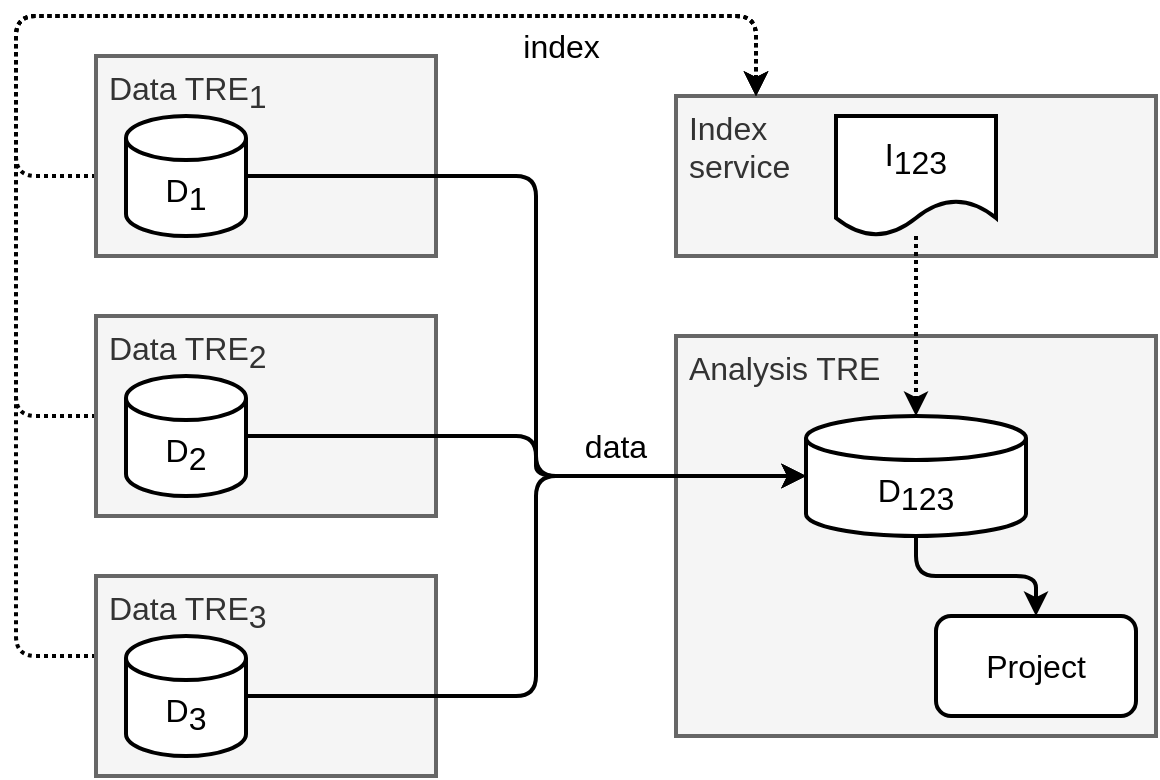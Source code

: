 <mxfile version="24.5.3" type="device" pages="13">
  <diagram name="Pattern 0a" id="alMZLzRRbTp0qEkkItfR">
    <mxGraphModel dx="1418" dy="828" grid="1" gridSize="10" guides="1" tooltips="1" connect="1" arrows="1" fold="1" page="1" pageScale="1" pageWidth="1169" pageHeight="827" math="0" shadow="0">
      <root>
        <mxCell id="LLEJhmlChXd2diVpNCyn-0" />
        <mxCell id="LLEJhmlChXd2diVpNCyn-1" parent="LLEJhmlChXd2diVpNCyn-0" />
        <mxCell id="LLEJhmlChXd2diVpNCyn-7" value="&amp;nbsp;Analysis TRE" style="rounded=0;whiteSpace=wrap;html=1;fillColor=#f5f5f5;align=left;verticalAlign=top;strokeWidth=2;fontSize=16;fontColor=#333333;strokeColor=#666666;" parent="LLEJhmlChXd2diVpNCyn-1" vertex="1">
          <mxGeometry x="390" y="200" width="240" height="200" as="geometry" />
        </mxCell>
        <mxCell id="LLEJhmlChXd2diVpNCyn-2" value="&amp;nbsp;Index&lt;br style=&quot;font-size: 16px;&quot;&gt;&amp;nbsp;service" style="rounded=0;whiteSpace=wrap;html=1;fillColor=#f5f5f5;align=left;verticalAlign=top;strokeWidth=2;fontSize=16;fontColor=#333333;strokeColor=#666666;" parent="LLEJhmlChXd2diVpNCyn-1" vertex="1">
          <mxGeometry x="390" y="80" width="240" height="80" as="geometry" />
        </mxCell>
        <mxCell id="LLEJhmlChXd2diVpNCyn-3" style="edgeStyle=orthogonalEdgeStyle;rounded=1;orthogonalLoop=1;jettySize=auto;html=1;strokeWidth=2;dashed=1;dashPattern=1 1;fontSize=16;" parent="LLEJhmlChXd2diVpNCyn-1" source="LLEJhmlChXd2diVpNCyn-4" target="LLEJhmlChXd2diVpNCyn-2" edge="1">
          <mxGeometry relative="1" as="geometry">
            <Array as="points">
              <mxPoint x="60" y="120" />
              <mxPoint x="60" y="40" />
              <mxPoint x="430" y="40" />
            </Array>
          </mxGeometry>
        </mxCell>
        <mxCell id="LLEJhmlChXd2diVpNCyn-4" value="&amp;nbsp;Data TRE&lt;font style=&quot;font-size: 16px;&quot;&gt;&lt;sub style=&quot;font-size: 16px;&quot;&gt;1&lt;/sub&gt;&lt;/font&gt;" style="rounded=0;whiteSpace=wrap;html=1;fillColor=#f5f5f5;align=left;verticalAlign=top;strokeWidth=2;fontSize=16;fontColor=#333333;strokeColor=#666666;" parent="LLEJhmlChXd2diVpNCyn-1" vertex="1">
          <mxGeometry x="100" y="60" width="170" height="100" as="geometry" />
        </mxCell>
        <mxCell id="LLEJhmlChXd2diVpNCyn-5" style="edgeStyle=orthogonalEdgeStyle;rounded=1;orthogonalLoop=1;jettySize=auto;html=1;fontSize=16;strokeWidth=2;" parent="LLEJhmlChXd2diVpNCyn-1" source="LLEJhmlChXd2diVpNCyn-6" target="ERA1_2CRedH9llWxUk8X-0" edge="1">
          <mxGeometry relative="1" as="geometry">
            <Array as="points">
              <mxPoint x="320" y="120" />
              <mxPoint x="320" y="270" />
            </Array>
            <mxPoint x="530" y="240" as="targetPoint" />
          </mxGeometry>
        </mxCell>
        <mxCell id="LLEJhmlChXd2diVpNCyn-6" value="D&lt;span style=&quot;font-size: 16px;&quot;&gt;&lt;sub style=&quot;font-size: 16px;&quot;&gt;1&lt;/sub&gt;&lt;/span&gt;" style="shape=cylinder3;whiteSpace=wrap;html=1;boundedLbl=1;backgroundOutline=1;size=11;strokeWidth=2;fontSize=16;" parent="LLEJhmlChXd2diVpNCyn-1" vertex="1">
          <mxGeometry x="115" y="90" width="60" height="60" as="geometry" />
        </mxCell>
        <mxCell id="LLEJhmlChXd2diVpNCyn-8" style="edgeStyle=orthogonalEdgeStyle;rounded=1;orthogonalLoop=1;jettySize=auto;html=1;strokeWidth=2;dashed=1;dashPattern=1 1;fontSize=16;" parent="LLEJhmlChXd2diVpNCyn-1" source="LLEJhmlChXd2diVpNCyn-9" target="LLEJhmlChXd2diVpNCyn-2" edge="1">
          <mxGeometry relative="1" as="geometry">
            <Array as="points">
              <mxPoint x="60" y="240" />
              <mxPoint x="60" y="40" />
              <mxPoint x="430" y="40" />
            </Array>
          </mxGeometry>
        </mxCell>
        <mxCell id="LLEJhmlChXd2diVpNCyn-9" value="&amp;nbsp;Data TRE&lt;span style=&quot;font-size: 16px;&quot;&gt;&lt;sub style=&quot;font-size: 16px;&quot;&gt;2&lt;/sub&gt;&lt;/span&gt;" style="rounded=0;whiteSpace=wrap;html=1;fillColor=#f5f5f5;align=left;verticalAlign=top;strokeWidth=2;fontSize=16;fontColor=#333333;strokeColor=#666666;" parent="LLEJhmlChXd2diVpNCyn-1" vertex="1">
          <mxGeometry x="100" y="190" width="170" height="100" as="geometry" />
        </mxCell>
        <mxCell id="LLEJhmlChXd2diVpNCyn-10" style="edgeStyle=orthogonalEdgeStyle;rounded=1;orthogonalLoop=1;jettySize=auto;html=1;strokeWidth=2;fontSize=16;" parent="LLEJhmlChXd2diVpNCyn-1" source="LLEJhmlChXd2diVpNCyn-11" target="ERA1_2CRedH9llWxUk8X-0" edge="1">
          <mxGeometry relative="1" as="geometry">
            <mxPoint x="530" y="240" as="targetPoint" />
            <Array as="points">
              <mxPoint x="320" y="250" />
              <mxPoint x="320" y="270" />
            </Array>
          </mxGeometry>
        </mxCell>
        <mxCell id="LLEJhmlChXd2diVpNCyn-11" value="D&lt;span style=&quot;font-size: 16px;&quot;&gt;&lt;sub style=&quot;font-size: 16px;&quot;&gt;2&lt;/sub&gt;&lt;/span&gt;" style="shape=cylinder3;whiteSpace=wrap;html=1;boundedLbl=1;backgroundOutline=1;size=11;strokeWidth=2;fontSize=16;" parent="LLEJhmlChXd2diVpNCyn-1" vertex="1">
          <mxGeometry x="115" y="220" width="60" height="60" as="geometry" />
        </mxCell>
        <mxCell id="LLEJhmlChXd2diVpNCyn-12" style="edgeStyle=orthogonalEdgeStyle;rounded=1;orthogonalLoop=1;jettySize=auto;html=1;strokeWidth=2;dashed=1;dashPattern=1 1;fontSize=16;" parent="LLEJhmlChXd2diVpNCyn-1" source="LLEJhmlChXd2diVpNCyn-13" target="LLEJhmlChXd2diVpNCyn-2" edge="1">
          <mxGeometry relative="1" as="geometry">
            <Array as="points">
              <mxPoint x="60" y="360" />
              <mxPoint x="60" y="40" />
              <mxPoint x="430" y="40" />
            </Array>
          </mxGeometry>
        </mxCell>
        <mxCell id="LLEJhmlChXd2diVpNCyn-13" value="&amp;nbsp;Data TRE&lt;span style=&quot;font-size: 16px;&quot;&gt;&lt;sub style=&quot;font-size: 16px;&quot;&gt;3&lt;/sub&gt;&lt;/span&gt;" style="rounded=0;whiteSpace=wrap;html=1;fillColor=#f5f5f5;align=left;verticalAlign=top;strokeWidth=2;fontSize=16;fontColor=#333333;strokeColor=#666666;" parent="LLEJhmlChXd2diVpNCyn-1" vertex="1">
          <mxGeometry x="100" y="320" width="170" height="100" as="geometry" />
        </mxCell>
        <mxCell id="LLEJhmlChXd2diVpNCyn-14" style="edgeStyle=orthogonalEdgeStyle;rounded=1;orthogonalLoop=1;jettySize=auto;html=1;strokeWidth=2;fontSize=16;" parent="LLEJhmlChXd2diVpNCyn-1" source="LLEJhmlChXd2diVpNCyn-15" target="ERA1_2CRedH9llWxUk8X-0" edge="1">
          <mxGeometry relative="1" as="geometry">
            <Array as="points">
              <mxPoint x="320" y="380" />
              <mxPoint x="320" y="270" />
            </Array>
            <mxPoint x="530" y="240" as="targetPoint" />
          </mxGeometry>
        </mxCell>
        <mxCell id="LLEJhmlChXd2diVpNCyn-15" value="D&lt;span style=&quot;font-size: 16px;&quot;&gt;&lt;sub style=&quot;font-size: 16px;&quot;&gt;3&lt;/sub&gt;&lt;/span&gt;" style="shape=cylinder3;whiteSpace=wrap;html=1;boundedLbl=1;backgroundOutline=1;size=11;strokeWidth=2;fontSize=16;" parent="LLEJhmlChXd2diVpNCyn-1" vertex="1">
          <mxGeometry x="115" y="350" width="60" height="60" as="geometry" />
        </mxCell>
        <mxCell id="LLEJhmlChXd2diVpNCyn-17" style="edgeStyle=orthogonalEdgeStyle;rounded=1;orthogonalLoop=1;jettySize=auto;html=1;entryX=0.5;entryY=0;entryDx=0;entryDy=0;strokeWidth=2;fontSize=16;entryPerimeter=0;dashed=1;dashPattern=1 1;" parent="LLEJhmlChXd2diVpNCyn-1" source="LLEJhmlChXd2diVpNCyn-23" target="ERA1_2CRedH9llWxUk8X-0" edge="1">
          <mxGeometry relative="1" as="geometry">
            <mxPoint x="570" y="220" as="targetPoint" />
          </mxGeometry>
        </mxCell>
        <mxCell id="LLEJhmlChXd2diVpNCyn-23" value="I&lt;sub style=&quot;font-size: 16px;&quot;&gt;123&lt;/sub&gt;" style="shape=document;whiteSpace=wrap;html=1;boundedLbl=1;strokeWidth=2;fontSize=16;" parent="LLEJhmlChXd2diVpNCyn-1" vertex="1">
          <mxGeometry x="470" y="90" width="80" height="60" as="geometry" />
        </mxCell>
        <mxCell id="abku5-JT2xYpzgX0qhRl-1" style="edgeStyle=orthogonalEdgeStyle;rounded=1;orthogonalLoop=1;jettySize=auto;html=1;strokeWidth=2;fontSize=16;startArrow=none;startFill=0;" parent="LLEJhmlChXd2diVpNCyn-1" source="ERA1_2CRedH9llWxUk8X-0" target="abku5-JT2xYpzgX0qhRl-0" edge="1">
          <mxGeometry relative="1" as="geometry" />
        </mxCell>
        <mxCell id="ERA1_2CRedH9llWxUk8X-0" value="D&lt;span style=&quot;font-size: 16px;&quot;&gt;&lt;sub style=&quot;font-size: 16px;&quot;&gt;1&lt;/sub&gt;&lt;sub style=&quot;font-size: 16px;&quot;&gt;2&lt;/sub&gt;&lt;sub style=&quot;font-size: 16px;&quot;&gt;3&lt;/sub&gt;&lt;/span&gt;" style="shape=cylinder3;whiteSpace=wrap;html=1;boundedLbl=1;backgroundOutline=1;size=11;strokeWidth=2;fontSize=16;" parent="LLEJhmlChXd2diVpNCyn-1" vertex="1">
          <mxGeometry x="455" y="240" width="110" height="60" as="geometry" />
        </mxCell>
        <mxCell id="abku5-JT2xYpzgX0qhRl-0" value="Project" style="rounded=1;whiteSpace=wrap;html=1;fontSize=16;strokeWidth=2;" parent="LLEJhmlChXd2diVpNCyn-1" vertex="1">
          <mxGeometry x="520" y="340" width="100" height="50" as="geometry" />
        </mxCell>
        <mxCell id="GvmM1EkKXmlBpNeLlDRb-0" value="data" style="text;html=1;strokeColor=none;fillColor=none;align=center;verticalAlign=middle;whiteSpace=wrap;rounded=0;fontSize=16;" parent="LLEJhmlChXd2diVpNCyn-1" vertex="1">
          <mxGeometry x="330" y="240" width="60" height="30" as="geometry" />
        </mxCell>
        <mxCell id="GvmM1EkKXmlBpNeLlDRb-1" value="index&amp;nbsp;" style="text;html=1;strokeColor=none;fillColor=none;align=center;verticalAlign=middle;whiteSpace=wrap;rounded=0;fontSize=16;" parent="LLEJhmlChXd2diVpNCyn-1" vertex="1">
          <mxGeometry x="270" y="40" width="130" height="30" as="geometry" />
        </mxCell>
        <object label="Notes" id="LLEJhmlChXd2diVpNCyn-24">
          <mxCell parent="LLEJhmlChXd2diVpNCyn-0" visible="0" />
        </object>
        <mxCell id="LLEJhmlChXd2diVpNCyn-25" value="&lt;h1&gt;&lt;font style=&quot;font-size: 20px;&quot;&gt;Transient data assembly, transient projects&lt;/font&gt;&lt;/h1&gt;&lt;p&gt;For each approved project:&lt;/p&gt;&lt;p&gt;&lt;/p&gt;&lt;ul&gt;&lt;li&gt;Data are transferred into the TRE&lt;/li&gt;&lt;li&gt;A linkage index is transferred into the TRE&lt;/li&gt;&lt;li&gt;Data are linked in the project inside the TRE&lt;/li&gt;&lt;li&gt;The project (and its linked data) are discarded at project conclusion&lt;/li&gt;&lt;/ul&gt;&lt;div&gt;Eg: Scottish NSH (pre-covid-19)&lt;/div&gt;&lt;div&gt;Eg: ADRN (older) model&lt;/div&gt;&lt;p&gt;&lt;/p&gt;" style="text;html=1;strokeColor=none;fillColor=none;spacing=5;spacingTop=-20;whiteSpace=wrap;overflow=hidden;rounded=0;fontSize=18;" parent="LLEJhmlChXd2diVpNCyn-24" vertex="1">
          <mxGeometry x="600" y="50" width="480" height="350" as="geometry" />
        </mxCell>
      </root>
    </mxGraphModel>
  </diagram>
  <diagram name="Pattern 0b" id="JARWRTTqJiH6UaXrqz9Y">
    <mxGraphModel dx="1434" dy="870" grid="1" gridSize="10" guides="1" tooltips="1" connect="1" arrows="1" fold="1" page="1" pageScale="1" pageWidth="1169" pageHeight="827" math="0" shadow="0">
      <root>
        <mxCell id="B6vOgvAXpVJnoCW4hd2a-0" />
        <mxCell id="B6vOgvAXpVJnoCW4hd2a-1" parent="B6vOgvAXpVJnoCW4hd2a-0" />
        <mxCell id="B6vOgvAXpVJnoCW4hd2a-2" value="&amp;nbsp;Analysis TRE" style="rounded=0;whiteSpace=wrap;html=1;fillColor=#f5f5f5;align=left;verticalAlign=top;strokeWidth=2;fontSize=16;fontColor=#333333;strokeColor=#666666;" parent="B6vOgvAXpVJnoCW4hd2a-1" vertex="1">
          <mxGeometry x="390" y="200" width="240" height="200" as="geometry" />
        </mxCell>
        <mxCell id="B6vOgvAXpVJnoCW4hd2a-5" value="&amp;nbsp;Data TRE&lt;font style=&quot;font-size: 16px;&quot;&gt;&lt;sub style=&quot;font-size: 16px;&quot;&gt;1&lt;/sub&gt;&lt;/font&gt;" style="rounded=0;whiteSpace=wrap;html=1;fillColor=#f5f5f5;align=left;verticalAlign=top;strokeWidth=2;fontSize=16;fontColor=#333333;strokeColor=#666666;" parent="B6vOgvAXpVJnoCW4hd2a-1" vertex="1">
          <mxGeometry x="100" y="60" width="170" height="100" as="geometry" />
        </mxCell>
        <mxCell id="B6vOgvAXpVJnoCW4hd2a-6" style="edgeStyle=orthogonalEdgeStyle;rounded=1;orthogonalLoop=1;jettySize=auto;html=1;fontSize=16;strokeWidth=2;startArrow=classic;startFill=1;dashed=1;" parent="B6vOgvAXpVJnoCW4hd2a-1" source="FUHNx5sFFk6TSTRKbDwF-2" target="B6vOgvAXpVJnoCW4hd2a-20" edge="1">
          <mxGeometry relative="1" as="geometry">
            <Array as="points">
              <mxPoint x="320" y="120" />
              <mxPoint x="320" y="270" />
            </Array>
            <mxPoint x="455" y="270" as="targetPoint" />
          </mxGeometry>
        </mxCell>
        <mxCell id="B6vOgvAXpVJnoCW4hd2a-7" value="D&lt;span style=&quot;font-size: 16px;&quot;&gt;&lt;sub style=&quot;font-size: 16px;&quot;&gt;1&lt;/sub&gt;&lt;/span&gt;" style="shape=cylinder3;whiteSpace=wrap;html=1;boundedLbl=1;backgroundOutline=1;size=11;strokeWidth=2;fontSize=16;" parent="B6vOgvAXpVJnoCW4hd2a-1" vertex="1">
          <mxGeometry x="115" y="90" width="60" height="60" as="geometry" />
        </mxCell>
        <mxCell id="B6vOgvAXpVJnoCW4hd2a-9" value="&amp;nbsp;Data TRE&lt;span style=&quot;font-size: 16px;&quot;&gt;&lt;sub style=&quot;font-size: 16px;&quot;&gt;2&lt;/sub&gt;&lt;/span&gt;" style="rounded=0;whiteSpace=wrap;html=1;fillColor=#f5f5f5;align=left;verticalAlign=top;strokeWidth=2;fontSize=16;fontColor=#333333;strokeColor=#666666;" parent="B6vOgvAXpVJnoCW4hd2a-1" vertex="1">
          <mxGeometry x="100" y="190" width="170" height="100" as="geometry" />
        </mxCell>
        <mxCell id="B6vOgvAXpVJnoCW4hd2a-11" value="D&lt;span style=&quot;font-size: 16px;&quot;&gt;&lt;sub style=&quot;font-size: 16px;&quot;&gt;2&lt;/sub&gt;&lt;/span&gt;" style="shape=cylinder3;whiteSpace=wrap;html=1;boundedLbl=1;backgroundOutline=1;size=11;strokeWidth=2;fontSize=16;" parent="B6vOgvAXpVJnoCW4hd2a-1" vertex="1">
          <mxGeometry x="115" y="220" width="60" height="60" as="geometry" />
        </mxCell>
        <mxCell id="B6vOgvAXpVJnoCW4hd2a-13" value="&amp;nbsp;Data TRE&lt;span style=&quot;font-size: 16px;&quot;&gt;&lt;sub style=&quot;font-size: 16px;&quot;&gt;3&lt;/sub&gt;&lt;/span&gt;" style="rounded=0;whiteSpace=wrap;html=1;fillColor=#f5f5f5;align=left;verticalAlign=top;strokeWidth=2;fontSize=16;fontColor=#333333;strokeColor=#666666;" parent="B6vOgvAXpVJnoCW4hd2a-1" vertex="1">
          <mxGeometry x="100" y="320" width="170" height="100" as="geometry" />
        </mxCell>
        <mxCell id="B6vOgvAXpVJnoCW4hd2a-14" style="edgeStyle=orthogonalEdgeStyle;rounded=1;orthogonalLoop=1;jettySize=auto;html=1;strokeWidth=2;fontSize=16;startArrow=classic;startFill=1;dashed=1;" parent="B6vOgvAXpVJnoCW4hd2a-1" source="h1ibXju7UPIwpFZCMMPn-0" target="B6vOgvAXpVJnoCW4hd2a-20" edge="1">
          <mxGeometry relative="1" as="geometry">
            <Array as="points">
              <mxPoint x="320" y="270" />
            </Array>
            <mxPoint x="460" y="270" as="targetPoint" />
          </mxGeometry>
        </mxCell>
        <mxCell id="B6vOgvAXpVJnoCW4hd2a-15" value="D&lt;span style=&quot;font-size: 16px;&quot;&gt;&lt;sub style=&quot;font-size: 16px;&quot;&gt;3&lt;/sub&gt;&lt;/span&gt;" style="shape=cylinder3;whiteSpace=wrap;html=1;boundedLbl=1;backgroundOutline=1;size=11;strokeWidth=2;fontSize=16;" parent="B6vOgvAXpVJnoCW4hd2a-1" vertex="1">
          <mxGeometry x="115" y="350" width="60" height="60" as="geometry" />
        </mxCell>
        <mxCell id="B6vOgvAXpVJnoCW4hd2a-20" value="Project" style="rounded=1;whiteSpace=wrap;html=1;fontSize=16;strokeWidth=2;" parent="B6vOgvAXpVJnoCW4hd2a-1" vertex="1">
          <mxGeometry x="510" y="246" width="100" height="50" as="geometry" />
        </mxCell>
        <mxCell id="B6vOgvAXpVJnoCW4hd2a-21" value="query&lt;br style=&quot;font-size: 16px;&quot;&gt;&lt;br style=&quot;font-size: 16px;&quot;&gt;response" style="text;html=1;strokeColor=none;fillColor=none;align=center;verticalAlign=middle;whiteSpace=wrap;rounded=0;fontSize=16;" parent="B6vOgvAXpVJnoCW4hd2a-1" vertex="1">
          <mxGeometry x="325" y="241" width="60" height="55" as="geometry" />
        </mxCell>
        <mxCell id="FUHNx5sFFk6TSTRKbDwF-3" value="" style="edgeStyle=orthogonalEdgeStyle;rounded=1;orthogonalLoop=1;jettySize=auto;html=1;fontSize=16;strokeWidth=2;" parent="B6vOgvAXpVJnoCW4hd2a-1" source="B6vOgvAXpVJnoCW4hd2a-7" target="FUHNx5sFFk6TSTRKbDwF-2" edge="1">
          <mxGeometry relative="1" as="geometry">
            <Array as="points" />
            <mxPoint x="455" y="270" as="targetPoint" />
            <mxPoint x="180" y="120" as="sourcePoint" />
          </mxGeometry>
        </mxCell>
        <mxCell id="FUHNx5sFFk6TSTRKbDwF-2" value="Query handler" style="rounded=1;whiteSpace=wrap;html=1;strokeWidth=2;fontSize=16;" parent="B6vOgvAXpVJnoCW4hd2a-1" vertex="1">
          <mxGeometry x="200" y="95" width="60" height="50" as="geometry" />
        </mxCell>
        <mxCell id="FUHNx5sFFk6TSTRKbDwF-4" value="" style="edgeStyle=orthogonalEdgeStyle;rounded=1;orthogonalLoop=1;jettySize=auto;html=1;strokeWidth=2;fontSize=16;" parent="B6vOgvAXpVJnoCW4hd2a-1" source="B6vOgvAXpVJnoCW4hd2a-11" target="FUHNx5sFFk6TSTRKbDwF-1" edge="1">
          <mxGeometry relative="1" as="geometry">
            <mxPoint x="455" y="270" as="targetPoint" />
            <Array as="points" />
            <mxPoint x="180" y="250" as="sourcePoint" />
          </mxGeometry>
        </mxCell>
        <mxCell id="FUHNx5sFFk6TSTRKbDwF-1" value="Query handler" style="rounded=1;whiteSpace=wrap;html=1;strokeWidth=2;fontSize=16;" parent="B6vOgvAXpVJnoCW4hd2a-1" vertex="1">
          <mxGeometry x="200" y="225" width="60" height="50" as="geometry" />
        </mxCell>
        <mxCell id="FUHNx5sFFk6TSTRKbDwF-5" value="" style="edgeStyle=orthogonalEdgeStyle;rounded=1;orthogonalLoop=1;jettySize=auto;html=1;strokeWidth=2;fontSize=16;" parent="B6vOgvAXpVJnoCW4hd2a-1" target="FUHNx5sFFk6TSTRKbDwF-0" edge="1">
          <mxGeometry relative="1" as="geometry">
            <Array as="points" />
            <mxPoint x="455" y="270" as="targetPoint" />
            <mxPoint x="180" y="380" as="sourcePoint" />
          </mxGeometry>
        </mxCell>
        <mxCell id="FUHNx5sFFk6TSTRKbDwF-0" value="Query handler" style="rounded=1;whiteSpace=wrap;html=1;strokeWidth=2;fontSize=16;" parent="B6vOgvAXpVJnoCW4hd2a-1" vertex="1">
          <mxGeometry x="200" y="355" width="60" height="50" as="geometry" />
        </mxCell>
        <mxCell id="h1ibXju7UPIwpFZCMMPn-1" value="" style="edgeStyle=orthogonalEdgeStyle;rounded=1;orthogonalLoop=1;jettySize=auto;html=1;strokeWidth=2;fontSize=16;startArrow=classic;startFill=1;dashed=1;" edge="1" parent="B6vOgvAXpVJnoCW4hd2a-1" source="FUHNx5sFFk6TSTRKbDwF-0" target="h1ibXju7UPIwpFZCMMPn-0">
          <mxGeometry relative="1" as="geometry">
            <Array as="points">
              <mxPoint x="320" y="380" />
            </Array>
            <mxPoint x="510" y="270" as="targetPoint" />
            <mxPoint x="260" y="380" as="sourcePoint" />
          </mxGeometry>
        </mxCell>
        <mxCell id="DLDPIFcd93WP4k6trRiA-0" value="" style="edgeStyle=orthogonalEdgeStyle;rounded=1;orthogonalLoop=1;jettySize=auto;html=1;strokeWidth=2;fontSize=16;startArrow=classic;startFill=1;dashed=1;" edge="1" parent="B6vOgvAXpVJnoCW4hd2a-1" source="FUHNx5sFFk6TSTRKbDwF-1" target="h1ibXju7UPIwpFZCMMPn-0">
          <mxGeometry relative="1" as="geometry">
            <mxPoint x="510" y="270" as="targetPoint" />
            <Array as="points">
              <mxPoint x="320" y="250" />
              <mxPoint x="320" y="271" />
            </Array>
            <mxPoint x="260" y="250" as="sourcePoint" />
          </mxGeometry>
        </mxCell>
        <mxCell id="h1ibXju7UPIwpFZCMMPn-0" value="Query handler" style="rounded=1;whiteSpace=wrap;html=1;strokeWidth=2;fontSize=16;" vertex="1" parent="B6vOgvAXpVJnoCW4hd2a-1">
          <mxGeometry x="420" y="246" width="60" height="50" as="geometry" />
        </mxCell>
        <object label="Notes" id="B6vOgvAXpVJnoCW4hd2a-23">
          <mxCell parent="B6vOgvAXpVJnoCW4hd2a-0" visible="0" />
        </object>
        <mxCell id="B6vOgvAXpVJnoCW4hd2a-24" value="&lt;h1&gt;&lt;font style=&quot;font-size: 20px;&quot;&gt;Transient data assembly, transient projects&lt;/font&gt;&lt;/h1&gt;&lt;p&gt;For each approved project:&lt;/p&gt;&lt;p&gt;&lt;/p&gt;&lt;ul&gt;&lt;li&gt;Data are transferred into the TRE&lt;/li&gt;&lt;li&gt;A linkage index is transferred into the TRE&lt;/li&gt;&lt;li&gt;Data are linked in the project inside the TRE&lt;/li&gt;&lt;li&gt;The project (and its linked data) are discarded at project conclusion&lt;/li&gt;&lt;/ul&gt;&lt;div&gt;Eg: Scottish NSH (pre-covid-19)&lt;/div&gt;&lt;div&gt;Eg: ADRN (older) model&lt;/div&gt;&lt;p&gt;&lt;/p&gt;" style="text;html=1;strokeColor=none;fillColor=none;spacing=5;spacingTop=-20;whiteSpace=wrap;overflow=hidden;rounded=0;fontSize=18;" parent="B6vOgvAXpVJnoCW4hd2a-23" vertex="1">
          <mxGeometry x="600" y="50" width="480" height="350" as="geometry" />
        </mxCell>
      </root>
    </mxGraphModel>
  </diagram>
  <diagram name="Pattern 0c" id="hoSy6d_MZyjzNX5j8hNy">
    <mxGraphModel dx="1434" dy="870" grid="1" gridSize="10" guides="1" tooltips="1" connect="1" arrows="1" fold="1" page="1" pageScale="1" pageWidth="1169" pageHeight="827" math="0" shadow="0">
      <root>
        <mxCell id="qjX80ziqnb0-BkrYui7v-0" />
        <mxCell id="qjX80ziqnb0-BkrYui7v-1" parent="qjX80ziqnb0-BkrYui7v-0" />
        <mxCell id="qjX80ziqnb0-BkrYui7v-2" value="&amp;nbsp;Analysis TRE" style="rounded=0;whiteSpace=wrap;html=1;fillColor=#f5f5f5;align=left;verticalAlign=top;strokeWidth=2;fontSize=16;fontColor=#333333;strokeColor=#666666;" parent="qjX80ziqnb0-BkrYui7v-1" vertex="1">
          <mxGeometry x="390" y="200" width="240" height="200" as="geometry" />
        </mxCell>
        <mxCell id="qjX80ziqnb0-BkrYui7v-3" value="&amp;nbsp;Data TRE&lt;font style=&quot;font-size: 16px;&quot;&gt;&lt;sub style=&quot;font-size: 16px;&quot;&gt;1&lt;/sub&gt;&lt;/font&gt;" style="rounded=0;whiteSpace=wrap;html=1;fillColor=#f5f5f5;align=left;verticalAlign=top;strokeWidth=2;fontSize=16;fontColor=#333333;strokeColor=#666666;" parent="qjX80ziqnb0-BkrYui7v-1" vertex="1">
          <mxGeometry x="100" y="60" width="170" height="100" as="geometry" />
        </mxCell>
        <mxCell id="qjX80ziqnb0-BkrYui7v-4" style="edgeStyle=orthogonalEdgeStyle;rounded=1;orthogonalLoop=1;jettySize=auto;html=1;fontSize=16;strokeWidth=2;startArrow=classic;startFill=1;dashed=1;entryX=0;entryY=0.5;entryDx=0;entryDy=0;" parent="qjX80ziqnb0-BkrYui7v-1" source="qjX80ziqnb0-BkrYui7v-15" target="qjX80ziqnb0-BkrYui7v-12" edge="1">
          <mxGeometry relative="1" as="geometry">
            <Array as="points">
              <mxPoint x="320" y="120" />
              <mxPoint x="320" y="270" />
            </Array>
            <mxPoint x="455" y="270" as="targetPoint" />
          </mxGeometry>
        </mxCell>
        <mxCell id="qjX80ziqnb0-BkrYui7v-5" value="D&lt;span style=&quot;font-size: 16px;&quot;&gt;&lt;sub style=&quot;font-size: 16px;&quot;&gt;1&lt;/sub&gt;&lt;/span&gt;" style="shape=cylinder3;whiteSpace=wrap;html=1;boundedLbl=1;backgroundOutline=1;size=11;strokeWidth=2;fontSize=16;" parent="qjX80ziqnb0-BkrYui7v-1" vertex="1">
          <mxGeometry x="115" y="90" width="60" height="60" as="geometry" />
        </mxCell>
        <mxCell id="qjX80ziqnb0-BkrYui7v-6" value="&amp;nbsp;Data TRE&lt;span style=&quot;font-size: 16px;&quot;&gt;&lt;sub style=&quot;font-size: 16px;&quot;&gt;2&lt;/sub&gt;&lt;/span&gt;" style="rounded=0;whiteSpace=wrap;html=1;fillColor=#f5f5f5;align=left;verticalAlign=top;strokeWidth=2;fontSize=16;fontColor=#333333;strokeColor=#666666;" parent="qjX80ziqnb0-BkrYui7v-1" vertex="1">
          <mxGeometry x="100" y="190" width="170" height="100" as="geometry" />
        </mxCell>
        <mxCell id="qjX80ziqnb0-BkrYui7v-7" style="edgeStyle=orthogonalEdgeStyle;rounded=1;orthogonalLoop=1;jettySize=auto;html=1;strokeWidth=2;fontSize=16;startArrow=classic;startFill=1;dashed=1;entryX=0;entryY=0.5;entryDx=0;entryDy=0;" parent="qjX80ziqnb0-BkrYui7v-1" source="qjX80ziqnb0-BkrYui7v-17" target="qjX80ziqnb0-BkrYui7v-12" edge="1">
          <mxGeometry relative="1" as="geometry">
            <mxPoint x="455" y="270" as="targetPoint" />
            <Array as="points">
              <mxPoint x="320" y="250" />
              <mxPoint x="320" y="270" />
            </Array>
          </mxGeometry>
        </mxCell>
        <mxCell id="qjX80ziqnb0-BkrYui7v-8" value="D&lt;span style=&quot;font-size: 16px;&quot;&gt;&lt;sub style=&quot;font-size: 16px;&quot;&gt;2&lt;/sub&gt;&lt;/span&gt;" style="shape=cylinder3;whiteSpace=wrap;html=1;boundedLbl=1;backgroundOutline=1;size=11;strokeWidth=2;fontSize=16;" parent="qjX80ziqnb0-BkrYui7v-1" vertex="1">
          <mxGeometry x="115" y="220" width="60" height="60" as="geometry" />
        </mxCell>
        <mxCell id="qjX80ziqnb0-BkrYui7v-9" value="&amp;nbsp;Data TRE&lt;span style=&quot;font-size: 16px;&quot;&gt;&lt;sub style=&quot;font-size: 16px;&quot;&gt;3&lt;/sub&gt;&lt;/span&gt;" style="rounded=0;whiteSpace=wrap;html=1;fillColor=#f5f5f5;align=left;verticalAlign=top;strokeWidth=2;fontSize=16;fontColor=#333333;strokeColor=#666666;" parent="qjX80ziqnb0-BkrYui7v-1" vertex="1">
          <mxGeometry x="100" y="320" width="170" height="100" as="geometry" />
        </mxCell>
        <mxCell id="qjX80ziqnb0-BkrYui7v-10" style="edgeStyle=orthogonalEdgeStyle;rounded=1;orthogonalLoop=1;jettySize=auto;html=1;strokeWidth=2;fontSize=16;startArrow=classic;startFill=1;dashed=1;entryX=0;entryY=0.5;entryDx=0;entryDy=0;" parent="qjX80ziqnb0-BkrYui7v-1" source="foF_YVOWMhuIFla7utOh-0" target="qjX80ziqnb0-BkrYui7v-12" edge="1">
          <mxGeometry relative="1" as="geometry">
            <Array as="points">
              <mxPoint x="320" y="270" />
            </Array>
            <mxPoint x="460" y="270" as="targetPoint" />
          </mxGeometry>
        </mxCell>
        <mxCell id="qjX80ziqnb0-BkrYui7v-11" value="D&lt;span style=&quot;font-size: 16px;&quot;&gt;&lt;sub style=&quot;font-size: 16px;&quot;&gt;3&lt;/sub&gt;&lt;/span&gt;" style="shape=cylinder3;whiteSpace=wrap;html=1;boundedLbl=1;backgroundOutline=1;size=11;strokeWidth=2;fontSize=16;" parent="qjX80ziqnb0-BkrYui7v-1" vertex="1">
          <mxGeometry x="115" y="350" width="60" height="60" as="geometry" />
        </mxCell>
        <mxCell id="qjX80ziqnb0-BkrYui7v-12" value="Project" style="rounded=1;whiteSpace=wrap;html=1;fontSize=16;strokeWidth=2;" parent="qjX80ziqnb0-BkrYui7v-1" vertex="1">
          <mxGeometry x="510" y="246" width="100" height="50" as="geometry" />
        </mxCell>
        <mxCell id="qjX80ziqnb0-BkrYui7v-14" value="" style="edgeStyle=orthogonalEdgeStyle;rounded=1;orthogonalLoop=1;jettySize=auto;html=1;fontSize=16;strokeWidth=2;" parent="qjX80ziqnb0-BkrYui7v-1" source="qjX80ziqnb0-BkrYui7v-5" target="qjX80ziqnb0-BkrYui7v-15" edge="1">
          <mxGeometry relative="1" as="geometry">
            <Array as="points" />
            <mxPoint x="455" y="270" as="targetPoint" />
            <mxPoint x="180" y="120" as="sourcePoint" />
          </mxGeometry>
        </mxCell>
        <mxCell id="qjX80ziqnb0-BkrYui7v-15" value="Query handler" style="rounded=1;whiteSpace=wrap;html=1;strokeWidth=2;fontSize=16;" parent="qjX80ziqnb0-BkrYui7v-1" vertex="1">
          <mxGeometry x="200" y="95" width="60" height="50" as="geometry" />
        </mxCell>
        <mxCell id="qjX80ziqnb0-BkrYui7v-16" value="" style="edgeStyle=orthogonalEdgeStyle;rounded=1;orthogonalLoop=1;jettySize=auto;html=1;strokeWidth=2;fontSize=16;" parent="qjX80ziqnb0-BkrYui7v-1" source="qjX80ziqnb0-BkrYui7v-8" target="qjX80ziqnb0-BkrYui7v-17" edge="1">
          <mxGeometry relative="1" as="geometry">
            <mxPoint x="455" y="270" as="targetPoint" />
            <Array as="points" />
            <mxPoint x="180" y="250" as="sourcePoint" />
          </mxGeometry>
        </mxCell>
        <mxCell id="qjX80ziqnb0-BkrYui7v-17" value="Query handler" style="rounded=1;whiteSpace=wrap;html=1;strokeWidth=2;fontSize=16;" parent="qjX80ziqnb0-BkrYui7v-1" vertex="1">
          <mxGeometry x="200" y="225" width="60" height="50" as="geometry" />
        </mxCell>
        <mxCell id="qjX80ziqnb0-BkrYui7v-18" value="" style="edgeStyle=orthogonalEdgeStyle;rounded=1;orthogonalLoop=1;jettySize=auto;html=1;strokeWidth=2;fontSize=16;" parent="qjX80ziqnb0-BkrYui7v-1" target="qjX80ziqnb0-BkrYui7v-19" edge="1">
          <mxGeometry relative="1" as="geometry">
            <Array as="points" />
            <mxPoint x="455" y="270" as="targetPoint" />
            <mxPoint x="180" y="380" as="sourcePoint" />
          </mxGeometry>
        </mxCell>
        <mxCell id="qjX80ziqnb0-BkrYui7v-19" value="Query handler" style="rounded=1;whiteSpace=wrap;html=1;strokeWidth=2;fontSize=16;" parent="qjX80ziqnb0-BkrYui7v-1" vertex="1">
          <mxGeometry x="200" y="355" width="60" height="50" as="geometry" />
        </mxCell>
        <mxCell id="Yr24nkhS2hDr0Rm6w2k6-0" value="&amp;nbsp;Software&lt;br style=&quot;font-size: 16px;&quot;&gt;&amp;nbsp;service" style="rounded=0;whiteSpace=wrap;html=1;fillColor=#f5f5f5;align=left;verticalAlign=top;strokeWidth=2;fontSize=16;fontColor=#333333;strokeColor=#666666;" parent="qjX80ziqnb0-BkrYui7v-1" vertex="1">
          <mxGeometry x="390" y="80" width="240" height="80" as="geometry" />
        </mxCell>
        <mxCell id="Yr24nkhS2hDr0Rm6w2k6-1" style="edgeStyle=orthogonalEdgeStyle;rounded=1;orthogonalLoop=1;jettySize=auto;html=1;strokeWidth=2;dashed=1;dashPattern=1 1;startArrow=classic;startFill=1;endArrow=none;endFill=0;fontSize=16;" parent="qjX80ziqnb0-BkrYui7v-1" source="qjX80ziqnb0-BkrYui7v-15" target="Yr24nkhS2hDr0Rm6w2k6-4" edge="1">
          <mxGeometry relative="1" as="geometry">
            <Array as="points">
              <mxPoint x="230" y="40" />
              <mxPoint x="510" y="40" />
            </Array>
            <mxPoint x="100" y="120" as="sourcePoint" />
          </mxGeometry>
        </mxCell>
        <mxCell id="Yr24nkhS2hDr0Rm6w2k6-2" style="edgeStyle=orthogonalEdgeStyle;rounded=1;orthogonalLoop=1;jettySize=auto;html=1;strokeWidth=2;dashed=1;dashPattern=1 1;startArrow=classic;startFill=1;endArrow=none;endFill=0;fontSize=16;" parent="qjX80ziqnb0-BkrYui7v-1" source="qjX80ziqnb0-BkrYui7v-17" target="Yr24nkhS2hDr0Rm6w2k6-4" edge="1">
          <mxGeometry relative="1" as="geometry">
            <Array as="points">
              <mxPoint x="230" y="180" />
              <mxPoint x="60" y="180" />
              <mxPoint x="60" y="40" />
              <mxPoint x="510" y="40" />
            </Array>
            <mxPoint x="100" y="240" as="sourcePoint" />
          </mxGeometry>
        </mxCell>
        <mxCell id="Yr24nkhS2hDr0Rm6w2k6-3" style="edgeStyle=orthogonalEdgeStyle;rounded=1;orthogonalLoop=1;jettySize=auto;html=1;strokeWidth=2;dashed=1;dashPattern=1 1;startArrow=classic;startFill=1;endArrow=none;endFill=0;fontSize=16;" parent="qjX80ziqnb0-BkrYui7v-1" source="qjX80ziqnb0-BkrYui7v-19" target="Yr24nkhS2hDr0Rm6w2k6-4" edge="1">
          <mxGeometry relative="1" as="geometry">
            <Array as="points">
              <mxPoint x="230" y="310" />
              <mxPoint x="60" y="310" />
              <mxPoint x="60" y="40" />
              <mxPoint x="510" y="40" />
            </Array>
            <mxPoint x="100" y="360" as="sourcePoint" />
          </mxGeometry>
        </mxCell>
        <mxCell id="Yr24nkhS2hDr0Rm6w2k6-4" value="Analysis workflow" style="shape=document;whiteSpace=wrap;html=1;boundedLbl=1;strokeWidth=2;fontSize=16;" parent="qjX80ziqnb0-BkrYui7v-1" vertex="1">
          <mxGeometry x="470" y="90" width="80" height="60" as="geometry" />
        </mxCell>
        <mxCell id="U4BPNSsCdTG7gghtAw2f-0" value="analytical payload&amp;nbsp;" style="text;html=1;strokeColor=none;fillColor=none;align=center;verticalAlign=middle;whiteSpace=wrap;rounded=0;fontSize=16;" parent="qjX80ziqnb0-BkrYui7v-1" vertex="1">
          <mxGeometry x="270" y="40" width="170" height="30" as="geometry" />
        </mxCell>
        <mxCell id="N7UtZWzk8erydWXa_Eho-0" value="query&lt;br style=&quot;font-size: 16px;&quot;&gt;&lt;br style=&quot;font-size: 16px;&quot;&gt;response" style="text;html=1;strokeColor=none;fillColor=none;align=center;verticalAlign=middle;whiteSpace=wrap;rounded=0;fontSize=16;" parent="qjX80ziqnb0-BkrYui7v-1" vertex="1">
          <mxGeometry x="325" y="241" width="60" height="55" as="geometry" />
        </mxCell>
        <mxCell id="foF_YVOWMhuIFla7utOh-1" value="" style="edgeStyle=orthogonalEdgeStyle;rounded=1;orthogonalLoop=1;jettySize=auto;html=1;strokeWidth=2;fontSize=16;startArrow=classic;startFill=1;dashed=1;entryX=0;entryY=0.5;entryDx=0;entryDy=0;" edge="1" parent="qjX80ziqnb0-BkrYui7v-1" source="qjX80ziqnb0-BkrYui7v-19" target="foF_YVOWMhuIFla7utOh-0">
          <mxGeometry relative="1" as="geometry">
            <Array as="points">
              <mxPoint x="320" y="380" />
            </Array>
            <mxPoint x="510" y="271" as="targetPoint" />
            <mxPoint x="260" y="380" as="sourcePoint" />
          </mxGeometry>
        </mxCell>
        <mxCell id="foF_YVOWMhuIFla7utOh-0" value="Query handler" style="rounded=1;whiteSpace=wrap;html=1;strokeWidth=2;fontSize=16;" vertex="1" parent="qjX80ziqnb0-BkrYui7v-1">
          <mxGeometry x="420" y="246" width="60" height="50" as="geometry" />
        </mxCell>
        <object label="Notes" id="qjX80ziqnb0-BkrYui7v-20">
          <mxCell parent="qjX80ziqnb0-BkrYui7v-0" visible="0" />
        </object>
        <mxCell id="qjX80ziqnb0-BkrYui7v-21" value="&lt;h1&gt;&lt;font style=&quot;font-size: 20px;&quot;&gt;Transient data assembly, transient projects&lt;/font&gt;&lt;/h1&gt;&lt;p&gt;For each approved project:&lt;/p&gt;&lt;p&gt;&lt;/p&gt;&lt;ul&gt;&lt;li&gt;Data are transferred into the TRE&lt;/li&gt;&lt;li&gt;A linkage index is transferred into the TRE&lt;/li&gt;&lt;li&gt;Data are linked in the project inside the TRE&lt;/li&gt;&lt;li&gt;The project (and its linked data) are discarded at project conclusion&lt;/li&gt;&lt;/ul&gt;&lt;div&gt;Eg: Scottish NSH (pre-covid-19)&lt;/div&gt;&lt;div&gt;Eg: ADRN (older) model&lt;/div&gt;&lt;p&gt;&lt;/p&gt;" style="text;html=1;strokeColor=none;fillColor=none;spacing=5;spacingTop=-20;whiteSpace=wrap;overflow=hidden;rounded=0;fontSize=18;" parent="qjX80ziqnb0-BkrYui7v-20" vertex="1">
          <mxGeometry x="600" y="50" width="480" height="350" as="geometry" />
        </mxCell>
      </root>
    </mxGraphModel>
  </diagram>
  <diagram name="Pattern 1" id="LmtZ_UGdaia4yJ23gevw">
    <mxGraphModel dx="1418" dy="828" grid="1" gridSize="10" guides="1" tooltips="1" connect="1" arrows="1" fold="1" page="1" pageScale="1" pageWidth="1169" pageHeight="827" math="0" shadow="0">
      <root>
        <mxCell id="0" />
        <mxCell id="1" parent="0" />
        <mxCell id="IVQTdgQLVpFg6XXAj62M-4" value="I" style="rounded=0;whiteSpace=wrap;html=1;fillColor=#f5f5f5;align=left;verticalAlign=top;strokeWidth=2;fontSize=14;fontColor=#333333;strokeColor=#666666;" parent="1" vertex="1">
          <mxGeometry x="320" y="80" width="140" height="80" as="geometry" />
        </mxCell>
        <mxCell id="IVQTdgQLVpFg6XXAj62M-1" style="edgeStyle=orthogonalEdgeStyle;rounded=1;orthogonalLoop=1;jettySize=auto;html=1;strokeWidth=2;dashed=1;dashPattern=1 1;" parent="1" source="bI0gYOIKsgY0GdcPC5Gg-2" target="IVQTdgQLVpFg6XXAj62M-4" edge="1">
          <mxGeometry relative="1" as="geometry">
            <Array as="points">
              <mxPoint x="50" y="120" />
              <mxPoint x="50" y="60" />
              <mxPoint x="360" y="60" />
            </Array>
          </mxGeometry>
        </mxCell>
        <mxCell id="bI0gYOIKsgY0GdcPC5Gg-2" value="DP&lt;font style=&quot;font-size: 14px;&quot;&gt;&lt;sub&gt;1&lt;/sub&gt;&lt;/font&gt;" style="rounded=0;whiteSpace=wrap;html=1;fillColor=#f5f5f5;align=left;verticalAlign=top;strokeWidth=2;fontSize=14;fontColor=#333333;strokeColor=#666666;" parent="1" vertex="1">
          <mxGeometry x="80" y="80" width="120" height="80" as="geometry" />
        </mxCell>
        <mxCell id="KINKS_p-tujjodTKPrEY-1" style="edgeStyle=orthogonalEdgeStyle;rounded=1;orthogonalLoop=1;jettySize=auto;html=1;entryX=0;entryY=0.5;entryDx=0;entryDy=0;fontSize=14;strokeWidth=2;" parent="1" source="bI0gYOIKsgY0GdcPC5Gg-1" target="bI0gYOIKsgY0GdcPC5Gg-8" edge="1">
          <mxGeometry relative="1" as="geometry">
            <Array as="points">
              <mxPoint x="250" y="120" />
              <mxPoint x="250" y="240" />
            </Array>
          </mxGeometry>
        </mxCell>
        <mxCell id="bI0gYOIKsgY0GdcPC5Gg-1" value="D&lt;span style=&quot;font-size: 14px;&quot;&gt;&lt;sub&gt;1&lt;/sub&gt;&lt;/span&gt;" style="shape=cylinder3;whiteSpace=wrap;html=1;boundedLbl=1;backgroundOutline=1;size=11;strokeWidth=2;fontSize=14;" parent="1" vertex="1">
          <mxGeometry x="120" y="90" width="60" height="60" as="geometry" />
        </mxCell>
        <mxCell id="bI0gYOIKsgY0GdcPC5Gg-3" value="TRE" style="rounded=0;whiteSpace=wrap;html=1;fillColor=#f5f5f5;align=left;verticalAlign=top;strokeWidth=2;fontSize=14;fontColor=#333333;strokeColor=#666666;" parent="1" vertex="1">
          <mxGeometry x="320" y="200" width="240" height="200" as="geometry" />
        </mxCell>
        <mxCell id="IVQTdgQLVpFg6XXAj62M-2" style="edgeStyle=orthogonalEdgeStyle;rounded=1;orthogonalLoop=1;jettySize=auto;html=1;strokeWidth=2;dashed=1;dashPattern=1 1;" parent="1" source="bI0gYOIKsgY0GdcPC5Gg-4" target="IVQTdgQLVpFg6XXAj62M-4" edge="1">
          <mxGeometry relative="1" as="geometry">
            <Array as="points">
              <mxPoint x="50" y="240" />
              <mxPoint x="50" y="60" />
              <mxPoint x="360" y="60" />
            </Array>
          </mxGeometry>
        </mxCell>
        <mxCell id="bI0gYOIKsgY0GdcPC5Gg-4" value="DP&lt;span style=&quot;font-size: 14px;&quot;&gt;&lt;sub&gt;2&lt;/sub&gt;&lt;/span&gt;" style="rounded=0;whiteSpace=wrap;html=1;fillColor=#f5f5f5;align=left;verticalAlign=top;strokeWidth=2;fontSize=14;fontColor=#333333;strokeColor=#666666;" parent="1" vertex="1">
          <mxGeometry x="80" y="200" width="120" height="80" as="geometry" />
        </mxCell>
        <mxCell id="KINKS_p-tujjodTKPrEY-2" style="edgeStyle=orthogonalEdgeStyle;rounded=1;orthogonalLoop=1;jettySize=auto;html=1;strokeWidth=2;fontSize=14;" parent="1" source="bI0gYOIKsgY0GdcPC5Gg-5" target="bI0gYOIKsgY0GdcPC5Gg-8" edge="1">
          <mxGeometry relative="1" as="geometry" />
        </mxCell>
        <mxCell id="bI0gYOIKsgY0GdcPC5Gg-5" value="D&lt;span style=&quot;font-size: 14px;&quot;&gt;&lt;sub&gt;2&lt;/sub&gt;&lt;/span&gt;" style="shape=cylinder3;whiteSpace=wrap;html=1;boundedLbl=1;backgroundOutline=1;size=11;strokeWidth=2;fontSize=14;" parent="1" vertex="1">
          <mxGeometry x="120" y="210" width="60" height="60" as="geometry" />
        </mxCell>
        <mxCell id="IVQTdgQLVpFg6XXAj62M-3" style="edgeStyle=orthogonalEdgeStyle;rounded=1;orthogonalLoop=1;jettySize=auto;html=1;strokeWidth=2;dashed=1;dashPattern=1 1;" parent="1" source="bI0gYOIKsgY0GdcPC5Gg-6" target="IVQTdgQLVpFg6XXAj62M-4" edge="1">
          <mxGeometry relative="1" as="geometry">
            <Array as="points">
              <mxPoint x="50" y="360" />
              <mxPoint x="50" y="60" />
              <mxPoint x="360" y="60" />
            </Array>
          </mxGeometry>
        </mxCell>
        <mxCell id="bI0gYOIKsgY0GdcPC5Gg-6" value="DP&lt;span style=&quot;font-size: 14px;&quot;&gt;&lt;sub&gt;3&lt;/sub&gt;&lt;/span&gt;" style="rounded=0;whiteSpace=wrap;html=1;fillColor=#f5f5f5;align=left;verticalAlign=top;strokeWidth=2;fontSize=14;fontColor=#333333;strokeColor=#666666;" parent="1" vertex="1">
          <mxGeometry x="80" y="320" width="120" height="80" as="geometry" />
        </mxCell>
        <mxCell id="KINKS_p-tujjodTKPrEY-3" style="edgeStyle=orthogonalEdgeStyle;rounded=1;orthogonalLoop=1;jettySize=auto;html=1;entryX=0;entryY=0.5;entryDx=0;entryDy=0;strokeWidth=2;fontSize=14;" parent="1" source="bI0gYOIKsgY0GdcPC5Gg-7" target="bI0gYOIKsgY0GdcPC5Gg-8" edge="1">
          <mxGeometry relative="1" as="geometry">
            <Array as="points">
              <mxPoint x="250" y="360" />
              <mxPoint x="250" y="240" />
            </Array>
          </mxGeometry>
        </mxCell>
        <mxCell id="bI0gYOIKsgY0GdcPC5Gg-7" value="D&lt;span style=&quot;font-size: 14px;&quot;&gt;&lt;sub&gt;3&lt;/sub&gt;&lt;/span&gt;" style="shape=cylinder3;whiteSpace=wrap;html=1;boundedLbl=1;backgroundOutline=1;size=11;strokeWidth=2;fontSize=14;" parent="1" vertex="1">
          <mxGeometry x="120" y="330" width="60" height="60" as="geometry" />
        </mxCell>
        <mxCell id="bI0gYOIKsgY0GdcPC5Gg-8" value="P&lt;span style=&quot;font-size: 14px;&quot;&gt;&lt;sub&gt;a&lt;/sub&gt;&lt;/span&gt;" style="rounded=1;whiteSpace=wrap;html=1;strokeWidth=2;fontSize=14;align=right;" parent="1" vertex="1">
          <mxGeometry x="460" y="220" width="80" height="40" as="geometry" />
        </mxCell>
        <mxCell id="KINKS_p-tujjodTKPrEY-7" style="edgeStyle=orthogonalEdgeStyle;rounded=1;orthogonalLoop=1;jettySize=auto;html=1;entryX=0.5;entryY=0;entryDx=0;entryDy=0;strokeWidth=2;fontSize=14;dashed=1;dashPattern=1 1;" parent="1" source="bI0gYOIKsgY0GdcPC5Gg-9" target="bI0gYOIKsgY0GdcPC5Gg-8" edge="1">
          <mxGeometry relative="1" as="geometry" />
        </mxCell>
        <mxCell id="KINKS_p-tujjodTKPrEY-4" value="1 x" style="text;html=1;strokeColor=none;fillColor=none;align=center;verticalAlign=middle;whiteSpace=wrap;rounded=0;fontSize=14;" parent="1" vertex="1">
          <mxGeometry x="190" y="90" width="60" height="30" as="geometry" />
        </mxCell>
        <mxCell id="KINKS_p-tujjodTKPrEY-5" value="1 x" style="text;html=1;strokeColor=none;fillColor=none;align=center;verticalAlign=middle;whiteSpace=wrap;rounded=0;fontSize=14;" parent="1" vertex="1">
          <mxGeometry x="190" y="210" width="60" height="30" as="geometry" />
        </mxCell>
        <mxCell id="KINKS_p-tujjodTKPrEY-6" value="1 x" style="text;html=1;strokeColor=none;fillColor=none;align=center;verticalAlign=middle;whiteSpace=wrap;rounded=0;fontSize=14;" parent="1" vertex="1">
          <mxGeometry x="190" y="330" width="60" height="30" as="geometry" />
        </mxCell>
        <mxCell id="KINKS_p-tujjodTKPrEY-8" value="1 x" style="text;html=1;strokeColor=none;fillColor=none;align=center;verticalAlign=middle;whiteSpace=wrap;rounded=0;fontSize=14;" parent="1" vertex="1">
          <mxGeometry x="450" y="120" width="60" height="30" as="geometry" />
        </mxCell>
        <mxCell id="DouBWoyOBZY32fJjb5cF-1" value="D&lt;span style=&quot;font-size: 14px;&quot;&gt;&lt;sub&gt;123a&lt;/sub&gt;&lt;/span&gt;" style="shape=cylinder3;whiteSpace=wrap;html=1;boundedLbl=1;backgroundOutline=1;size=4;strokeWidth=2;fontSize=14;" parent="1" vertex="1">
          <mxGeometry x="470" y="225" width="40" height="30" as="geometry" />
        </mxCell>
        <mxCell id="bI0gYOIKsgY0GdcPC5Gg-9" value="IX" style="shape=document;whiteSpace=wrap;html=1;boundedLbl=1;strokeWidth=2;fontSize=14;" parent="1" vertex="1">
          <mxGeometry x="360" y="90" width="80" height="60" as="geometry" />
        </mxCell>
        <mxCell id="G7P-Eb2KvZqIyEjtqeib-1" style="edgeStyle=orthogonalEdgeStyle;rounded=1;orthogonalLoop=1;jettySize=auto;html=1;strokeWidth=2;endArrow=none;endFill=0;dashed=1;dashPattern=1 4;exitX=1;exitY=0.5;exitDx=0;exitDy=0;" parent="1" source="bI0gYOIKsgY0GdcPC5Gg-8" target="G7P-Eb2KvZqIyEjtqeib-2" edge="1">
          <mxGeometry relative="1" as="geometry">
            <mxPoint x="540" y="240" as="sourcePoint" />
          </mxGeometry>
        </mxCell>
        <mxCell id="G7P-Eb2KvZqIyEjtqeib-2" value="R&lt;sub&gt;a&lt;/sub&gt;" style="shape=umlActor;verticalLabelPosition=bottom;verticalAlign=top;html=1;outlineConnect=0;" parent="1" vertex="1">
          <mxGeometry x="610" y="210" width="30" height="60" as="geometry" />
        </mxCell>
        <object label="Notes" id="KINKS_p-tujjodTKPrEY-11">
          <mxCell parent="0" visible="0" />
        </object>
        <mxCell id="KINKS_p-tujjodTKPrEY-13" value="&lt;h1&gt;&lt;font style=&quot;font-size: 20px;&quot;&gt;Transient data assembly, transient projects&lt;/font&gt;&lt;/h1&gt;&lt;p&gt;For each approved project:&lt;/p&gt;&lt;p&gt;&lt;/p&gt;&lt;ul&gt;&lt;li&gt;Data are transferred into the TRE&lt;/li&gt;&lt;li&gt;A linkage index is transferred into the TRE&lt;/li&gt;&lt;li&gt;Data are linked in the project inside the TRE&lt;/li&gt;&lt;li&gt;The project (and its linked data) are discarded at project conclusion&lt;/li&gt;&lt;/ul&gt;&lt;div&gt;Eg: Scottish NSH (pre-covid-19)&lt;/div&gt;&lt;div&gt;Eg: ADRN (older) model&lt;/div&gt;&lt;p&gt;&lt;/p&gt;" style="text;html=1;strokeColor=none;fillColor=none;spacing=5;spacingTop=-20;whiteSpace=wrap;overflow=hidden;rounded=0;fontSize=18;" parent="KINKS_p-tujjodTKPrEY-11" vertex="1">
          <mxGeometry x="670" y="50" width="480" height="350" as="geometry" />
        </mxCell>
      </root>
    </mxGraphModel>
  </diagram>
  <diagram name="Pattern 2" id="FrE4V-YGgOJWPE2xkFtb">
    <mxGraphModel dx="1007" dy="597" grid="1" gridSize="10" guides="1" tooltips="1" connect="1" arrows="1" fold="1" page="1" pageScale="1" pageWidth="1169" pageHeight="827" math="0" shadow="0">
      <root>
        <mxCell id="F0Hq-MG-oO8HAyqz-uXj-0" />
        <mxCell id="fLKNzUCFG-GqDRvzGRFa-21" value="Untitled Layer" parent="F0Hq-MG-oO8HAyqz-uXj-0" />
        <mxCell id="fLKNzUCFG-GqDRvzGRFa-22" value="I" style="rounded=0;whiteSpace=wrap;html=1;fillColor=#f5f5f5;align=left;verticalAlign=top;strokeWidth=2;fontSize=14;fontColor=#333333;strokeColor=#666666;" parent="fLKNzUCFG-GqDRvzGRFa-21" vertex="1">
          <mxGeometry x="320" y="80" width="140" height="80" as="geometry" />
        </mxCell>
        <mxCell id="fLKNzUCFG-GqDRvzGRFa-23" style="edgeStyle=orthogonalEdgeStyle;rounded=1;orthogonalLoop=1;jettySize=auto;html=1;strokeWidth=2;dashed=1;dashPattern=1 1;" parent="fLKNzUCFG-GqDRvzGRFa-21" source="fLKNzUCFG-GqDRvzGRFa-24" target="fLKNzUCFG-GqDRvzGRFa-22" edge="1">
          <mxGeometry relative="1" as="geometry">
            <Array as="points">
              <mxPoint x="50" y="120" />
              <mxPoint x="50" y="60" />
              <mxPoint x="360" y="60" />
            </Array>
          </mxGeometry>
        </mxCell>
        <mxCell id="fLKNzUCFG-GqDRvzGRFa-24" value="DP&lt;font style=&quot;font-size: 14px;&quot;&gt;&lt;sub&gt;1&lt;/sub&gt;&lt;/font&gt;" style="rounded=0;whiteSpace=wrap;html=1;fillColor=#f5f5f5;align=left;verticalAlign=top;strokeWidth=2;fontSize=14;fontColor=#333333;strokeColor=#666666;" parent="fLKNzUCFG-GqDRvzGRFa-21" vertex="1">
          <mxGeometry x="80" y="80" width="120" height="80" as="geometry" />
        </mxCell>
        <mxCell id="fLKNzUCFG-GqDRvzGRFa-26" value="D&lt;span style=&quot;font-size: 14px;&quot;&gt;&lt;sub&gt;1&lt;/sub&gt;&lt;/span&gt;" style="shape=cylinder3;whiteSpace=wrap;html=1;boundedLbl=1;backgroundOutline=1;size=11;strokeWidth=2;fontSize=14;" parent="fLKNzUCFG-GqDRvzGRFa-21" vertex="1">
          <mxGeometry x="120" y="90" width="60" height="60" as="geometry" />
        </mxCell>
        <mxCell id="fLKNzUCFG-GqDRvzGRFa-27" value="TRE" style="rounded=0;whiteSpace=wrap;html=1;fillColor=#f5f5f5;align=left;verticalAlign=top;strokeWidth=2;fontSize=14;fontColor=#333333;strokeColor=#666666;" parent="fLKNzUCFG-GqDRvzGRFa-21" vertex="1">
          <mxGeometry x="320" y="200" width="240" height="200" as="geometry" />
        </mxCell>
        <mxCell id="fLKNzUCFG-GqDRvzGRFa-28" style="edgeStyle=orthogonalEdgeStyle;rounded=1;orthogonalLoop=1;jettySize=auto;html=1;strokeWidth=2;dashed=1;dashPattern=1 1;" parent="fLKNzUCFG-GqDRvzGRFa-21" source="fLKNzUCFG-GqDRvzGRFa-29" target="fLKNzUCFG-GqDRvzGRFa-22" edge="1">
          <mxGeometry relative="1" as="geometry">
            <Array as="points">
              <mxPoint x="50" y="240" />
              <mxPoint x="50" y="60" />
              <mxPoint x="360" y="60" />
            </Array>
          </mxGeometry>
        </mxCell>
        <mxCell id="fLKNzUCFG-GqDRvzGRFa-29" value="DP&lt;span style=&quot;font-size: 14px;&quot;&gt;&lt;sub&gt;2&lt;/sub&gt;&lt;/span&gt;" style="rounded=0;whiteSpace=wrap;html=1;fillColor=#f5f5f5;align=left;verticalAlign=top;strokeWidth=2;fontSize=14;fontColor=#333333;strokeColor=#666666;" parent="fLKNzUCFG-GqDRvzGRFa-21" vertex="1">
          <mxGeometry x="80" y="200" width="120" height="80" as="geometry" />
        </mxCell>
        <mxCell id="fLKNzUCFG-GqDRvzGRFa-31" value="D&lt;span style=&quot;font-size: 14px;&quot;&gt;&lt;sub&gt;2&lt;/sub&gt;&lt;/span&gt;" style="shape=cylinder3;whiteSpace=wrap;html=1;boundedLbl=1;backgroundOutline=1;size=11;strokeWidth=2;fontSize=14;" parent="fLKNzUCFG-GqDRvzGRFa-21" vertex="1">
          <mxGeometry x="120" y="210" width="60" height="60" as="geometry" />
        </mxCell>
        <mxCell id="fLKNzUCFG-GqDRvzGRFa-32" style="edgeStyle=orthogonalEdgeStyle;rounded=1;orthogonalLoop=1;jettySize=auto;html=1;strokeWidth=2;dashed=1;dashPattern=1 1;" parent="fLKNzUCFG-GqDRvzGRFa-21" source="fLKNzUCFG-GqDRvzGRFa-33" target="fLKNzUCFG-GqDRvzGRFa-22" edge="1">
          <mxGeometry relative="1" as="geometry">
            <Array as="points">
              <mxPoint x="50" y="360" />
              <mxPoint x="50" y="60" />
              <mxPoint x="360" y="60" />
            </Array>
          </mxGeometry>
        </mxCell>
        <mxCell id="fLKNzUCFG-GqDRvzGRFa-33" value="DP&lt;span style=&quot;font-size: 14px;&quot;&gt;&lt;sub&gt;3&lt;/sub&gt;&lt;/span&gt;" style="rounded=0;whiteSpace=wrap;html=1;fillColor=#f5f5f5;align=left;verticalAlign=top;strokeWidth=2;fontSize=14;fontColor=#333333;strokeColor=#666666;" parent="fLKNzUCFG-GqDRvzGRFa-21" vertex="1">
          <mxGeometry x="80" y="320" width="120" height="80" as="geometry" />
        </mxCell>
        <mxCell id="fLKNzUCFG-GqDRvzGRFa-35" value="D&lt;span style=&quot;font-size: 14px;&quot;&gt;&lt;sub&gt;3&lt;/sub&gt;&lt;/span&gt;" style="shape=cylinder3;whiteSpace=wrap;html=1;boundedLbl=1;backgroundOutline=1;size=11;strokeWidth=2;fontSize=14;" parent="fLKNzUCFG-GqDRvzGRFa-21" vertex="1">
          <mxGeometry x="120" y="330" width="60" height="60" as="geometry" />
        </mxCell>
        <mxCell id="SRV_DxofZZdso8Pt94mc-5" style="edgeStyle=orthogonalEdgeStyle;rounded=1;orthogonalLoop=1;jettySize=auto;html=1;endArrow=none;endFill=0;strokeWidth=2;dashed=1;dashPattern=1 4;" parent="fLKNzUCFG-GqDRvzGRFa-21" source="fLKNzUCFG-GqDRvzGRFa-36" target="SRV_DxofZZdso8Pt94mc-0" edge="1">
          <mxGeometry relative="1" as="geometry" />
        </mxCell>
        <mxCell id="fLKNzUCFG-GqDRvzGRFa-36" value="P&lt;span style=&quot;font-size: 14px;&quot;&gt;&lt;sub&gt;a&lt;/sub&gt;&lt;/span&gt;" style="rounded=1;whiteSpace=wrap;html=1;strokeWidth=2;fontSize=14;align=right;" parent="fLKNzUCFG-GqDRvzGRFa-21" vertex="1">
          <mxGeometry x="460" y="220" width="80" height="40" as="geometry" />
        </mxCell>
        <mxCell id="fLKNzUCFG-GqDRvzGRFa-38" value="IX" style="shape=document;whiteSpace=wrap;html=1;boundedLbl=1;strokeWidth=2;fontSize=14;" parent="fLKNzUCFG-GqDRvzGRFa-21" vertex="1">
          <mxGeometry x="360" y="90" width="80" height="60" as="geometry" />
        </mxCell>
        <mxCell id="fLKNzUCFG-GqDRvzGRFa-43" style="edgeStyle=orthogonalEdgeStyle;rounded=1;orthogonalLoop=1;jettySize=auto;html=1;strokeWidth=2;fontSize=14;dashed=1;dashPattern=1 1;" parent="fLKNzUCFG-GqDRvzGRFa-21" source="fLKNzUCFG-GqDRvzGRFa-38" target="fLKNzUCFG-GqDRvzGRFa-52" edge="1">
          <mxGeometry relative="1" as="geometry">
            <mxPoint x="370" y="160" as="sourcePoint" />
            <mxPoint x="470" y="190" as="targetPoint" />
          </mxGeometry>
        </mxCell>
        <mxCell id="fLKNzUCFG-GqDRvzGRFa-44" value="r&lt;sub&gt;x&lt;/sub&gt;" style="text;html=1;strokeColor=none;fillColor=none;align=center;verticalAlign=middle;whiteSpace=wrap;rounded=0;fontSize=14;" parent="fLKNzUCFG-GqDRvzGRFa-21" vertex="1">
          <mxGeometry x="360" y="160" width="60" height="30" as="geometry" />
        </mxCell>
        <mxCell id="fLKNzUCFG-GqDRvzGRFa-45" style="edgeStyle=orthogonalEdgeStyle;rounded=1;orthogonalLoop=1;jettySize=auto;html=1;fontSize=14;strokeWidth=2;" parent="fLKNzUCFG-GqDRvzGRFa-21" source="fLKNzUCFG-GqDRvzGRFa-26" target="fLKNzUCFG-GqDRvzGRFa-52" edge="1">
          <mxGeometry relative="1" as="geometry">
            <Array as="points">
              <mxPoint x="270" y="130" />
              <mxPoint x="270" y="360" />
            </Array>
            <mxPoint x="190" y="130" as="sourcePoint" />
          </mxGeometry>
        </mxCell>
        <mxCell id="fLKNzUCFG-GqDRvzGRFa-46" style="edgeStyle=orthogonalEdgeStyle;rounded=1;orthogonalLoop=1;jettySize=auto;html=1;strokeWidth=2;fontSize=14;" parent="fLKNzUCFG-GqDRvzGRFa-21" source="fLKNzUCFG-GqDRvzGRFa-31" target="fLKNzUCFG-GqDRvzGRFa-52" edge="1">
          <mxGeometry relative="1" as="geometry">
            <Array as="points">
              <mxPoint x="270" y="250" />
              <mxPoint x="270" y="360" />
            </Array>
            <mxPoint x="190" y="250" as="sourcePoint" />
          </mxGeometry>
        </mxCell>
        <mxCell id="fLKNzUCFG-GqDRvzGRFa-47" style="edgeStyle=orthogonalEdgeStyle;rounded=1;orthogonalLoop=1;jettySize=auto;html=1;strokeWidth=2;fontSize=14;" parent="fLKNzUCFG-GqDRvzGRFa-21" source="fLKNzUCFG-GqDRvzGRFa-35" target="fLKNzUCFG-GqDRvzGRFa-52" edge="1">
          <mxGeometry relative="1" as="geometry">
            <Array as="points">
              <mxPoint x="310" y="360" />
              <mxPoint x="310" y="360" />
            </Array>
            <mxPoint x="190" y="370" as="sourcePoint" />
          </mxGeometry>
        </mxCell>
        <mxCell id="fLKNzUCFG-GqDRvzGRFa-48" value="r&lt;sub&gt;1&lt;/sub&gt;" style="text;html=1;strokeColor=none;fillColor=none;align=center;verticalAlign=middle;whiteSpace=wrap;rounded=0;fontSize=14;" parent="fLKNzUCFG-GqDRvzGRFa-21" vertex="1">
          <mxGeometry x="200" y="100" width="60" height="30" as="geometry" />
        </mxCell>
        <mxCell id="fLKNzUCFG-GqDRvzGRFa-49" value="r&lt;sub&gt;2&lt;/sub&gt;" style="text;html=1;strokeColor=none;fillColor=none;align=center;verticalAlign=middle;whiteSpace=wrap;rounded=0;fontSize=14;" parent="fLKNzUCFG-GqDRvzGRFa-21" vertex="1">
          <mxGeometry x="200" y="220" width="60" height="30" as="geometry" />
        </mxCell>
        <mxCell id="fLKNzUCFG-GqDRvzGRFa-50" value="r&lt;sub&gt;3&lt;/sub&gt;" style="text;html=1;strokeColor=none;fillColor=none;align=center;verticalAlign=middle;whiteSpace=wrap;rounded=0;fontSize=14;" parent="fLKNzUCFG-GqDRvzGRFa-21" vertex="1">
          <mxGeometry x="200" y="330" width="60" height="30" as="geometry" />
        </mxCell>
        <mxCell id="fLKNzUCFG-GqDRvzGRFa-51" style="edgeStyle=orthogonalEdgeStyle;rounded=1;orthogonalLoop=1;jettySize=auto;html=1;entryX=0;entryY=0.5;entryDx=0;entryDy=0;strokeWidth=2;fontSize=20;" parent="fLKNzUCFG-GqDRvzGRFa-21" source="fLKNzUCFG-GqDRvzGRFa-52" target="fLKNzUCFG-GqDRvzGRFa-53" edge="1">
          <mxGeometry relative="1" as="geometry">
            <Array as="points">
              <mxPoint x="460" y="350" />
            </Array>
          </mxGeometry>
        </mxCell>
        <mxCell id="fLKNzUCFG-GqDRvzGRFa-52" value="D&lt;span style=&quot;font-size: 14px;&quot;&gt;&lt;sub&gt;123&lt;/sub&gt;&lt;/span&gt;" style="shape=cylinder3;whiteSpace=wrap;html=1;boundedLbl=1;backgroundOutline=1;size=11;strokeWidth=2;fontSize=14;" parent="fLKNzUCFG-GqDRvzGRFa-21" vertex="1">
          <mxGeometry x="350" y="320" width="60" height="60" as="geometry" />
        </mxCell>
        <mxCell id="SRV_DxofZZdso8Pt94mc-4" style="edgeStyle=orthogonalEdgeStyle;rounded=1;orthogonalLoop=1;jettySize=auto;html=1;endArrow=none;endFill=0;strokeWidth=2;dashed=1;dashPattern=1 4;" parent="fLKNzUCFG-GqDRvzGRFa-21" source="fLKNzUCFG-GqDRvzGRFa-53" target="SRV_DxofZZdso8Pt94mc-1" edge="1">
          <mxGeometry relative="1" as="geometry" />
        </mxCell>
        <mxCell id="fLKNzUCFG-GqDRvzGRFa-53" value="P&lt;span style=&quot;font-size: 14px;&quot;&gt;&lt;sub&gt;b&lt;/sub&gt;&lt;/span&gt;" style="rounded=1;whiteSpace=wrap;html=1;strokeWidth=2;fontSize=14;align=right;" parent="fLKNzUCFG-GqDRvzGRFa-21" vertex="1">
          <mxGeometry x="460" y="330" width="80" height="40" as="geometry" />
        </mxCell>
        <mxCell id="fLKNzUCFG-GqDRvzGRFa-54" value="1 x" style="text;html=1;strokeColor=none;fillColor=none;align=center;verticalAlign=middle;whiteSpace=wrap;rounded=0;fontSize=14;" parent="fLKNzUCFG-GqDRvzGRFa-21" vertex="1">
          <mxGeometry x="415" y="323" width="60" height="30" as="geometry" />
        </mxCell>
        <mxCell id="fLKNzUCFG-GqDRvzGRFa-55" style="edgeStyle=orthogonalEdgeStyle;rounded=1;orthogonalLoop=1;jettySize=auto;html=1;strokeWidth=2;fontSize=20;" parent="fLKNzUCFG-GqDRvzGRFa-21" source="fLKNzUCFG-GqDRvzGRFa-52" target="fLKNzUCFG-GqDRvzGRFa-36" edge="1">
          <mxGeometry relative="1" as="geometry">
            <Array as="points">
              <mxPoint x="430" y="350" />
              <mxPoint x="430" y="240" />
            </Array>
            <mxPoint x="420" y="360" as="sourcePoint" />
            <mxPoint x="470" y="320" as="targetPoint" />
          </mxGeometry>
        </mxCell>
        <mxCell id="fLKNzUCFG-GqDRvzGRFa-56" value="1 x" style="text;html=1;strokeColor=none;fillColor=none;align=center;verticalAlign=middle;whiteSpace=wrap;rounded=0;fontSize=14;" parent="fLKNzUCFG-GqDRvzGRFa-21" vertex="1">
          <mxGeometry x="410" y="210" width="60" height="30" as="geometry" />
        </mxCell>
        <mxCell id="JLwerSAPZvclGRhttS-y-0" value="D&lt;span style=&quot;font-size: 14px;&quot;&gt;&lt;sub&gt;123a&lt;/sub&gt;&lt;/span&gt;" style="shape=cylinder3;whiteSpace=wrap;html=1;boundedLbl=1;backgroundOutline=1;size=4;strokeWidth=2;fontSize=14;" parent="fLKNzUCFG-GqDRvzGRFa-21" vertex="1">
          <mxGeometry x="470" y="225" width="40" height="30" as="geometry" />
        </mxCell>
        <mxCell id="JLwerSAPZvclGRhttS-y-1" value="D&lt;span style=&quot;font-size: 14px;&quot;&gt;&lt;sub&gt;123b&lt;/sub&gt;&lt;/span&gt;" style="shape=cylinder3;whiteSpace=wrap;html=1;boundedLbl=1;backgroundOutline=1;size=4;strokeWidth=2;fontSize=14;" parent="fLKNzUCFG-GqDRvzGRFa-21" vertex="1">
          <mxGeometry x="470" y="335" width="40" height="30" as="geometry" />
        </mxCell>
        <mxCell id="SRV_DxofZZdso8Pt94mc-0" value="R&lt;sub&gt;a&lt;/sub&gt;" style="shape=umlActor;verticalLabelPosition=bottom;verticalAlign=top;html=1;outlineConnect=0;" parent="fLKNzUCFG-GqDRvzGRFa-21" vertex="1">
          <mxGeometry x="610" y="210" width="30" height="60" as="geometry" />
        </mxCell>
        <mxCell id="SRV_DxofZZdso8Pt94mc-1" value="R&lt;sub&gt;b&lt;/sub&gt;" style="shape=umlActor;verticalLabelPosition=bottom;verticalAlign=top;html=1;outlineConnect=0;" parent="fLKNzUCFG-GqDRvzGRFa-21" vertex="1">
          <mxGeometry x="610" y="320" width="30" height="60" as="geometry" />
        </mxCell>
        <object label="Notes" id="F0Hq-MG-oO8HAyqz-uXj-19">
          <mxCell parent="F0Hq-MG-oO8HAyqz-uXj-0" />
        </object>
        <mxCell id="F0Hq-MG-oO8HAyqz-uXj-20" value="&lt;h1&gt;&lt;font style=&quot;font-size: 20px;&quot;&gt;Persistent data assembly, transient projects&lt;/font&gt;&lt;/h1&gt;&lt;span style=&quot;background-color: initial;&quot;&gt;With some rates r&lt;sub&gt;n&lt;/sub&gt; of update:&lt;/span&gt;&lt;br&gt;&lt;ul&gt;&lt;li&gt;Data are transferred into the TRE &amp;amp; curated&lt;/li&gt;&lt;li&gt;A linkage index is transferred into the TRE&lt;/li&gt;&lt;li style=&quot;border-color: var(--border-color);&quot;&gt;Data are linked inside the TRE&lt;br&gt;&lt;/li&gt;&lt;/ul&gt;&lt;span style=&quot;background-color: initial;&quot;&gt;For each approved project:&lt;/span&gt;&lt;br&gt;&lt;ul&gt;&lt;li&gt;Approved cohort data are provided to the project inside the TRE&lt;/li&gt;&lt;li&gt;The project and its linked data are discarded at project conclusion&lt;/li&gt;&lt;/ul&gt;&lt;div&gt;Eg: Scottish NSH (covid-19)&lt;/div&gt;&lt;div&gt;&lt;br&gt;&lt;/div&gt;&lt;p&gt;&lt;/p&gt;" style="text;html=1;strokeColor=none;fillColor=none;spacing=5;spacingTop=-20;whiteSpace=wrap;overflow=hidden;rounded=0;fontSize=18;" parent="F0Hq-MG-oO8HAyqz-uXj-19" vertex="1">
          <mxGeometry x="689" y="50" width="480" height="450" as="geometry" />
        </mxCell>
      </root>
    </mxGraphModel>
  </diagram>
  <diagram name="Pattern 2 variant 1" id="1vk_zGN5WBGSKItVLC5V">
    <mxGraphModel dx="1007" dy="597" grid="1" gridSize="10" guides="1" tooltips="1" connect="1" arrows="1" fold="1" page="1" pageScale="1" pageWidth="1169" pageHeight="827" math="0" shadow="0">
      <root>
        <mxCell id="8buFqg8R1p4OFtbfecfz-0" />
        <mxCell id="8buFqg8R1p4OFtbfecfz-1" parent="8buFqg8R1p4OFtbfecfz-0" />
        <mxCell id="Jw1Rp4uL7DlRoz2UDVt4-4" value="TRE" style="rounded=0;whiteSpace=wrap;html=1;fillColor=#f5f5f5;align=left;verticalAlign=top;strokeWidth=2;fontSize=14;fontColor=#333333;strokeColor=#666666;" parent="8buFqg8R1p4OFtbfecfz-1" vertex="1">
          <mxGeometry x="320" y="200" width="240" height="200" as="geometry" />
        </mxCell>
        <mxCell id="8buFqg8R1p4OFtbfecfz-23" value="r&lt;sub&gt;a&lt;/sub&gt;" style="text;html=1;strokeColor=none;fillColor=none;align=center;verticalAlign=middle;whiteSpace=wrap;rounded=0;fontSize=14;" parent="8buFqg8R1p4OFtbfecfz-1" vertex="1">
          <mxGeometry x="410" y="210" width="60" height="30" as="geometry" />
        </mxCell>
        <mxCell id="8buFqg8R1p4OFtbfecfz-24" value="r&lt;sub&gt;b&lt;/sub&gt;" style="text;html=1;strokeColor=none;fillColor=none;align=center;verticalAlign=middle;whiteSpace=wrap;rounded=0;fontSize=14;" parent="8buFqg8R1p4OFtbfecfz-1" vertex="1">
          <mxGeometry x="410" y="320" width="60" height="30" as="geometry" />
        </mxCell>
        <mxCell id="Jw1Rp4uL7DlRoz2UDVt4-0" value="I" style="rounded=0;whiteSpace=wrap;html=1;fillColor=#f5f5f5;align=left;verticalAlign=top;strokeWidth=2;fontSize=14;fontColor=#333333;strokeColor=#666666;" parent="8buFqg8R1p4OFtbfecfz-1" vertex="1">
          <mxGeometry x="320" y="80" width="140" height="80" as="geometry" />
        </mxCell>
        <mxCell id="Jw1Rp4uL7DlRoz2UDVt4-1" style="edgeStyle=orthogonalEdgeStyle;rounded=1;orthogonalLoop=1;jettySize=auto;html=1;strokeWidth=2;dashed=1;dashPattern=1 1;" parent="8buFqg8R1p4OFtbfecfz-1" source="Jw1Rp4uL7DlRoz2UDVt4-2" target="Jw1Rp4uL7DlRoz2UDVt4-0" edge="1">
          <mxGeometry relative="1" as="geometry">
            <Array as="points">
              <mxPoint x="50" y="120" />
              <mxPoint x="50" y="60" />
              <mxPoint x="360" y="60" />
            </Array>
          </mxGeometry>
        </mxCell>
        <mxCell id="Jw1Rp4uL7DlRoz2UDVt4-2" value="DP&lt;font style=&quot;font-size: 14px;&quot;&gt;&lt;sub&gt;1&lt;/sub&gt;&lt;/font&gt;" style="rounded=0;whiteSpace=wrap;html=1;fillColor=#f5f5f5;align=left;verticalAlign=top;strokeWidth=2;fontSize=14;fontColor=#333333;strokeColor=#666666;" parent="8buFqg8R1p4OFtbfecfz-1" vertex="1">
          <mxGeometry x="80" y="80" width="120" height="80" as="geometry" />
        </mxCell>
        <mxCell id="Jw1Rp4uL7DlRoz2UDVt4-3" value="D&lt;span style=&quot;font-size: 14px;&quot;&gt;&lt;sub&gt;1&lt;/sub&gt;&lt;/span&gt;" style="shape=cylinder3;whiteSpace=wrap;html=1;boundedLbl=1;backgroundOutline=1;size=11;strokeWidth=2;fontSize=14;" parent="8buFqg8R1p4OFtbfecfz-1" vertex="1">
          <mxGeometry x="120" y="90" width="60" height="60" as="geometry" />
        </mxCell>
        <mxCell id="Jw1Rp4uL7DlRoz2UDVt4-5" style="edgeStyle=orthogonalEdgeStyle;rounded=1;orthogonalLoop=1;jettySize=auto;html=1;strokeWidth=2;dashed=1;dashPattern=1 1;" parent="8buFqg8R1p4OFtbfecfz-1" source="Jw1Rp4uL7DlRoz2UDVt4-6" target="Jw1Rp4uL7DlRoz2UDVt4-0" edge="1">
          <mxGeometry relative="1" as="geometry">
            <Array as="points">
              <mxPoint x="50" y="240" />
              <mxPoint x="50" y="60" />
              <mxPoint x="360" y="60" />
            </Array>
          </mxGeometry>
        </mxCell>
        <mxCell id="Jw1Rp4uL7DlRoz2UDVt4-6" value="DP&lt;span style=&quot;font-size: 14px;&quot;&gt;&lt;sub&gt;2&lt;/sub&gt;&lt;/span&gt;" style="rounded=0;whiteSpace=wrap;html=1;fillColor=#f5f5f5;align=left;verticalAlign=top;strokeWidth=2;fontSize=14;fontColor=#333333;strokeColor=#666666;" parent="8buFqg8R1p4OFtbfecfz-1" vertex="1">
          <mxGeometry x="80" y="200" width="120" height="80" as="geometry" />
        </mxCell>
        <mxCell id="Jw1Rp4uL7DlRoz2UDVt4-7" value="D&lt;span style=&quot;font-size: 14px;&quot;&gt;&lt;sub&gt;2&lt;/sub&gt;&lt;/span&gt;" style="shape=cylinder3;whiteSpace=wrap;html=1;boundedLbl=1;backgroundOutline=1;size=11;strokeWidth=2;fontSize=14;" parent="8buFqg8R1p4OFtbfecfz-1" vertex="1">
          <mxGeometry x="120" y="210" width="60" height="60" as="geometry" />
        </mxCell>
        <mxCell id="Jw1Rp4uL7DlRoz2UDVt4-8" style="edgeStyle=orthogonalEdgeStyle;rounded=1;orthogonalLoop=1;jettySize=auto;html=1;strokeWidth=2;dashed=1;dashPattern=1 1;" parent="8buFqg8R1p4OFtbfecfz-1" source="Jw1Rp4uL7DlRoz2UDVt4-9" target="Jw1Rp4uL7DlRoz2UDVt4-0" edge="1">
          <mxGeometry relative="1" as="geometry">
            <Array as="points">
              <mxPoint x="50" y="360" />
              <mxPoint x="50" y="60" />
              <mxPoint x="360" y="60" />
            </Array>
          </mxGeometry>
        </mxCell>
        <mxCell id="Jw1Rp4uL7DlRoz2UDVt4-9" value="DP&lt;span style=&quot;font-size: 14px;&quot;&gt;&lt;sub&gt;3&lt;/sub&gt;&lt;/span&gt;" style="rounded=0;whiteSpace=wrap;html=1;fillColor=#f5f5f5;align=left;verticalAlign=top;strokeWidth=2;fontSize=14;fontColor=#333333;strokeColor=#666666;" parent="8buFqg8R1p4OFtbfecfz-1" vertex="1">
          <mxGeometry x="80" y="320" width="120" height="80" as="geometry" />
        </mxCell>
        <mxCell id="Jw1Rp4uL7DlRoz2UDVt4-10" value="D&lt;span style=&quot;font-size: 14px;&quot;&gt;&lt;sub&gt;3&lt;/sub&gt;&lt;/span&gt;" style="shape=cylinder3;whiteSpace=wrap;html=1;boundedLbl=1;backgroundOutline=1;size=11;strokeWidth=2;fontSize=14;" parent="8buFqg8R1p4OFtbfecfz-1" vertex="1">
          <mxGeometry x="120" y="330" width="60" height="60" as="geometry" />
        </mxCell>
        <mxCell id="h0rddj19-XV7V3pCVYiu-0" style="edgeStyle=orthogonalEdgeStyle;rounded=1;orthogonalLoop=1;jettySize=auto;html=1;endArrow=none;endFill=0;strokeWidth=2;dashed=1;dashPattern=1 4;" parent="8buFqg8R1p4OFtbfecfz-1" source="Jw1Rp4uL7DlRoz2UDVt4-11" target="HxGQlZ8ZsSq8J41CH1Eg-0" edge="1">
          <mxGeometry relative="1" as="geometry" />
        </mxCell>
        <mxCell id="Jw1Rp4uL7DlRoz2UDVt4-11" value="P&lt;span style=&quot;font-size: 14px;&quot;&gt;&lt;sub&gt;a&lt;/sub&gt;&lt;/span&gt;" style="rounded=1;whiteSpace=wrap;html=1;strokeWidth=2;fontSize=14;align=right;" parent="8buFqg8R1p4OFtbfecfz-1" vertex="1">
          <mxGeometry x="460" y="220" width="80" height="40" as="geometry" />
        </mxCell>
        <mxCell id="Jw1Rp4uL7DlRoz2UDVt4-12" value="IX" style="shape=document;whiteSpace=wrap;html=1;boundedLbl=1;strokeWidth=2;fontSize=14;" parent="8buFqg8R1p4OFtbfecfz-1" vertex="1">
          <mxGeometry x="360" y="90" width="80" height="60" as="geometry" />
        </mxCell>
        <mxCell id="Jw1Rp4uL7DlRoz2UDVt4-13" style="edgeStyle=orthogonalEdgeStyle;rounded=1;orthogonalLoop=1;jettySize=auto;html=1;strokeWidth=2;fontSize=14;dashed=1;dashPattern=1 1;" parent="8buFqg8R1p4OFtbfecfz-1" source="Jw1Rp4uL7DlRoz2UDVt4-12" target="Jw1Rp4uL7DlRoz2UDVt4-22" edge="1">
          <mxGeometry relative="1" as="geometry">
            <mxPoint x="370" y="160" as="sourcePoint" />
            <mxPoint x="470" y="190" as="targetPoint" />
          </mxGeometry>
        </mxCell>
        <mxCell id="Jw1Rp4uL7DlRoz2UDVt4-14" value="r&lt;sub&gt;x&lt;/sub&gt;" style="text;html=1;strokeColor=none;fillColor=none;align=center;verticalAlign=middle;whiteSpace=wrap;rounded=0;fontSize=14;" parent="8buFqg8R1p4OFtbfecfz-1" vertex="1">
          <mxGeometry x="360" y="160" width="60" height="30" as="geometry" />
        </mxCell>
        <mxCell id="Jw1Rp4uL7DlRoz2UDVt4-15" style="edgeStyle=orthogonalEdgeStyle;rounded=1;orthogonalLoop=1;jettySize=auto;html=1;fontSize=14;strokeWidth=2;" parent="8buFqg8R1p4OFtbfecfz-1" source="Jw1Rp4uL7DlRoz2UDVt4-3" target="Jw1Rp4uL7DlRoz2UDVt4-22" edge="1">
          <mxGeometry relative="1" as="geometry">
            <Array as="points">
              <mxPoint x="270" y="130" />
              <mxPoint x="270" y="360" />
            </Array>
            <mxPoint x="190" y="130" as="sourcePoint" />
          </mxGeometry>
        </mxCell>
        <mxCell id="Jw1Rp4uL7DlRoz2UDVt4-16" style="edgeStyle=orthogonalEdgeStyle;rounded=1;orthogonalLoop=1;jettySize=auto;html=1;strokeWidth=2;fontSize=14;" parent="8buFqg8R1p4OFtbfecfz-1" source="Jw1Rp4uL7DlRoz2UDVt4-7" target="Jw1Rp4uL7DlRoz2UDVt4-22" edge="1">
          <mxGeometry relative="1" as="geometry">
            <Array as="points">
              <mxPoint x="270" y="250" />
              <mxPoint x="270" y="360" />
            </Array>
            <mxPoint x="190" y="250" as="sourcePoint" />
          </mxGeometry>
        </mxCell>
        <mxCell id="Jw1Rp4uL7DlRoz2UDVt4-17" style="edgeStyle=orthogonalEdgeStyle;rounded=1;orthogonalLoop=1;jettySize=auto;html=1;strokeWidth=2;fontSize=14;" parent="8buFqg8R1p4OFtbfecfz-1" source="Jw1Rp4uL7DlRoz2UDVt4-10" target="Jw1Rp4uL7DlRoz2UDVt4-22" edge="1">
          <mxGeometry relative="1" as="geometry">
            <Array as="points">
              <mxPoint x="310" y="360" />
              <mxPoint x="310" y="360" />
            </Array>
            <mxPoint x="190" y="370" as="sourcePoint" />
          </mxGeometry>
        </mxCell>
        <mxCell id="Jw1Rp4uL7DlRoz2UDVt4-18" value="r&lt;sub&gt;1&lt;/sub&gt;" style="text;html=1;strokeColor=none;fillColor=none;align=center;verticalAlign=middle;whiteSpace=wrap;rounded=0;fontSize=14;" parent="8buFqg8R1p4OFtbfecfz-1" vertex="1">
          <mxGeometry x="200" y="100" width="60" height="30" as="geometry" />
        </mxCell>
        <mxCell id="Jw1Rp4uL7DlRoz2UDVt4-19" value="r&lt;sub&gt;2&lt;/sub&gt;" style="text;html=1;strokeColor=none;fillColor=none;align=center;verticalAlign=middle;whiteSpace=wrap;rounded=0;fontSize=14;" parent="8buFqg8R1p4OFtbfecfz-1" vertex="1">
          <mxGeometry x="200" y="220" width="60" height="30" as="geometry" />
        </mxCell>
        <mxCell id="Jw1Rp4uL7DlRoz2UDVt4-20" value="r&lt;sub&gt;3&lt;/sub&gt;" style="text;html=1;strokeColor=none;fillColor=none;align=center;verticalAlign=middle;whiteSpace=wrap;rounded=0;fontSize=14;" parent="8buFqg8R1p4OFtbfecfz-1" vertex="1">
          <mxGeometry x="200" y="330" width="60" height="30" as="geometry" />
        </mxCell>
        <mxCell id="Jw1Rp4uL7DlRoz2UDVt4-21" style="edgeStyle=orthogonalEdgeStyle;rounded=1;orthogonalLoop=1;jettySize=auto;html=1;entryX=0;entryY=0.5;entryDx=0;entryDy=0;strokeWidth=2;fontSize=20;" parent="8buFqg8R1p4OFtbfecfz-1" source="Jw1Rp4uL7DlRoz2UDVt4-22" target="Jw1Rp4uL7DlRoz2UDVt4-23" edge="1">
          <mxGeometry relative="1" as="geometry">
            <Array as="points">
              <mxPoint x="460" y="350" />
            </Array>
          </mxGeometry>
        </mxCell>
        <mxCell id="Jw1Rp4uL7DlRoz2UDVt4-22" value="D&lt;span style=&quot;font-size: 14px;&quot;&gt;&lt;sub&gt;123&lt;/sub&gt;&lt;/span&gt;" style="shape=cylinder3;whiteSpace=wrap;html=1;boundedLbl=1;backgroundOutline=1;size=11;strokeWidth=2;fontSize=14;" parent="8buFqg8R1p4OFtbfecfz-1" vertex="1">
          <mxGeometry x="350" y="320" width="60" height="60" as="geometry" />
        </mxCell>
        <mxCell id="BhSkKbhbz71uCSu3742s-0" style="edgeStyle=orthogonalEdgeStyle;rounded=1;orthogonalLoop=1;jettySize=auto;html=1;strokeWidth=2;endArrow=none;endFill=0;dashed=1;dashPattern=1 4;" parent="8buFqg8R1p4OFtbfecfz-1" source="Jw1Rp4uL7DlRoz2UDVt4-23" target="HxGQlZ8ZsSq8J41CH1Eg-1" edge="1">
          <mxGeometry relative="1" as="geometry" />
        </mxCell>
        <mxCell id="Jw1Rp4uL7DlRoz2UDVt4-23" value="P&lt;span style=&quot;font-size: 14px;&quot;&gt;&lt;sub&gt;b&lt;/sub&gt;&lt;/span&gt;" style="rounded=1;whiteSpace=wrap;html=1;strokeWidth=2;fontSize=14;align=right;" parent="8buFqg8R1p4OFtbfecfz-1" vertex="1">
          <mxGeometry x="460" y="330" width="80" height="40" as="geometry" />
        </mxCell>
        <mxCell id="Jw1Rp4uL7DlRoz2UDVt4-25" style="edgeStyle=orthogonalEdgeStyle;rounded=1;orthogonalLoop=1;jettySize=auto;html=1;strokeWidth=2;fontSize=20;" parent="8buFqg8R1p4OFtbfecfz-1" source="Jw1Rp4uL7DlRoz2UDVt4-22" target="Jw1Rp4uL7DlRoz2UDVt4-11" edge="1">
          <mxGeometry relative="1" as="geometry">
            <Array as="points">
              <mxPoint x="430" y="350" />
              <mxPoint x="430" y="240" />
            </Array>
            <mxPoint x="420" y="360" as="sourcePoint" />
            <mxPoint x="470" y="320" as="targetPoint" />
          </mxGeometry>
        </mxCell>
        <mxCell id="g_ekf9CcJPeeRdHToGXF-0" value="D&lt;span style=&quot;font-size: 14px;&quot;&gt;&lt;sub&gt;123a&lt;/sub&gt;&lt;/span&gt;" style="shape=cylinder3;whiteSpace=wrap;html=1;boundedLbl=1;backgroundOutline=1;size=4;strokeWidth=2;fontSize=14;dashed=1;" parent="8buFqg8R1p4OFtbfecfz-1" vertex="1">
          <mxGeometry x="470" y="225" width="40" height="30" as="geometry" />
        </mxCell>
        <mxCell id="g_ekf9CcJPeeRdHToGXF-1" value="D&lt;span style=&quot;font-size: 14px;&quot;&gt;&lt;sub&gt;123b&lt;/sub&gt;&lt;/span&gt;" style="shape=cylinder3;whiteSpace=wrap;html=1;boundedLbl=1;backgroundOutline=1;size=4;strokeWidth=2;fontSize=14;dashed=1;" parent="8buFqg8R1p4OFtbfecfz-1" vertex="1">
          <mxGeometry x="470" y="335" width="40" height="30" as="geometry" />
        </mxCell>
        <mxCell id="HxGQlZ8ZsSq8J41CH1Eg-0" value="R&lt;sub&gt;a&lt;/sub&gt;" style="shape=umlActor;verticalLabelPosition=bottom;verticalAlign=top;html=1;outlineConnect=0;" parent="8buFqg8R1p4OFtbfecfz-1" vertex="1">
          <mxGeometry x="610" y="210" width="30" height="60" as="geometry" />
        </mxCell>
        <mxCell id="HxGQlZ8ZsSq8J41CH1Eg-1" value="R&lt;sub&gt;b&lt;/sub&gt;" style="shape=umlActor;verticalLabelPosition=bottom;verticalAlign=top;html=1;outlineConnect=0;" parent="8buFqg8R1p4OFtbfecfz-1" vertex="1">
          <mxGeometry x="610" y="320" width="30" height="60" as="geometry" />
        </mxCell>
        <object label="Notes" id="8buFqg8R1p4OFtbfecfz-25">
          <mxCell parent="8buFqg8R1p4OFtbfecfz-0" visible="0" />
        </object>
        <mxCell id="8buFqg8R1p4OFtbfecfz-26" value="&lt;h1&gt;&lt;font style=&quot;font-size: 20px;&quot;&gt;Persistent data assembly, transient projects, refreshed data views&lt;/font&gt;&lt;/h1&gt;&lt;span style=&quot;background-color: initial;&quot;&gt;With some rates r&lt;sub&gt;n&lt;/sub&gt; of update:&lt;/span&gt;&lt;br&gt;&lt;ul&gt;&lt;li&gt;Data are transferred into the TRE &amp;amp; curated&lt;/li&gt;&lt;li&gt;A linkage index is tranferred into the TRE&lt;/li&gt;&lt;li style=&quot;border-color: var(--border-color);&quot;&gt;Data are linked inside the TRE&lt;br&gt;&lt;/li&gt;&lt;/ul&gt;&lt;span style=&quot;background-color: initial;&quot;&gt;For each approved project:&lt;/span&gt;&lt;br&gt;&lt;ul&gt;&lt;li&gt;Access to the linked dataset for approved cohort data is provided to the project inside the TRE&lt;/li&gt;&lt;li&gt;The project cohort data are refreshed at some rate r&lt;sub&gt;m&lt;/sub&gt;&lt;/li&gt;&lt;li&gt;The project is discarded at project conclusion&lt;/li&gt;&lt;/ul&gt;&lt;div&gt;Eg: ODAP&lt;/div&gt;&lt;p&gt;&lt;/p&gt;" style="text;html=1;strokeColor=none;fillColor=none;spacing=5;spacingTop=-20;whiteSpace=wrap;overflow=hidden;rounded=0;fontSize=18;" parent="8buFqg8R1p4OFtbfecfz-25" vertex="1">
          <mxGeometry x="689" y="50" width="480" height="450" as="geometry" />
        </mxCell>
      </root>
    </mxGraphModel>
  </diagram>
  <diagram name="Pattern 3" id="oywNzDBLTmJJ0dJQqZXM">
    <mxGraphModel dx="1007" dy="597" grid="1" gridSize="10" guides="1" tooltips="1" connect="1" arrows="1" fold="1" page="1" pageScale="1" pageWidth="1169" pageHeight="827" math="0" shadow="0">
      <root>
        <mxCell id="sL3jkesE41rKBxBj8w8_-0" />
        <mxCell id="sL3jkesE41rKBxBj8w8_-1" value="Untitled Layer" parent="sL3jkesE41rKBxBj8w8_-0" />
        <mxCell id="sL3jkesE41rKBxBj8w8_-2" value="I" style="rounded=0;whiteSpace=wrap;html=1;fillColor=#f5f5f5;align=left;verticalAlign=top;strokeWidth=2;fontSize=14;fontColor=#333333;strokeColor=#666666;" vertex="1" parent="sL3jkesE41rKBxBj8w8_-1">
          <mxGeometry x="320" y="80" width="140" height="80" as="geometry" />
        </mxCell>
        <mxCell id="sL3jkesE41rKBxBj8w8_-3" style="edgeStyle=orthogonalEdgeStyle;rounded=1;orthogonalLoop=1;jettySize=auto;html=1;strokeWidth=2;dashed=1;dashPattern=1 1;" edge="1" parent="sL3jkesE41rKBxBj8w8_-1" source="sL3jkesE41rKBxBj8w8_-4" target="sL3jkesE41rKBxBj8w8_-2">
          <mxGeometry relative="1" as="geometry">
            <Array as="points">
              <mxPoint x="50" y="120" />
              <mxPoint x="50" y="60" />
              <mxPoint x="360" y="60" />
            </Array>
          </mxGeometry>
        </mxCell>
        <mxCell id="sL3jkesE41rKBxBj8w8_-4" value="DP&lt;font style=&quot;font-size: 14px;&quot;&gt;&lt;sub&gt;1&lt;/sub&gt;&lt;/font&gt;" style="rounded=0;whiteSpace=wrap;html=1;fillColor=#f5f5f5;align=left;verticalAlign=top;strokeWidth=2;fontSize=14;fontColor=#333333;strokeColor=#666666;" vertex="1" parent="sL3jkesE41rKBxBj8w8_-1">
          <mxGeometry x="80" y="80" width="120" height="80" as="geometry" />
        </mxCell>
        <mxCell id="sL3jkesE41rKBxBj8w8_-5" value="D&lt;span style=&quot;font-size: 14px;&quot;&gt;&lt;sub&gt;1&lt;/sub&gt;&lt;/span&gt;" style="shape=cylinder3;whiteSpace=wrap;html=1;boundedLbl=1;backgroundOutline=1;size=11;strokeWidth=2;fontSize=14;" vertex="1" parent="sL3jkesE41rKBxBj8w8_-1">
          <mxGeometry x="120" y="90" width="60" height="60" as="geometry" />
        </mxCell>
        <mxCell id="sL3jkesE41rKBxBj8w8_-6" value="TRE" style="rounded=0;whiteSpace=wrap;html=1;fillColor=#f5f5f5;align=left;verticalAlign=top;strokeWidth=2;fontSize=14;fontColor=#333333;strokeColor=#666666;" vertex="1" parent="sL3jkesE41rKBxBj8w8_-1">
          <mxGeometry x="320" y="200" width="240" height="200" as="geometry" />
        </mxCell>
        <mxCell id="sL3jkesE41rKBxBj8w8_-7" style="edgeStyle=orthogonalEdgeStyle;rounded=1;orthogonalLoop=1;jettySize=auto;html=1;strokeWidth=2;dashed=1;dashPattern=1 1;" edge="1" parent="sL3jkesE41rKBxBj8w8_-1" source="sL3jkesE41rKBxBj8w8_-8" target="sL3jkesE41rKBxBj8w8_-2">
          <mxGeometry relative="1" as="geometry">
            <Array as="points">
              <mxPoint x="50" y="240" />
              <mxPoint x="50" y="60" />
              <mxPoint x="360" y="60" />
            </Array>
          </mxGeometry>
        </mxCell>
        <mxCell id="sL3jkesE41rKBxBj8w8_-8" value="DP&lt;span style=&quot;font-size: 14px;&quot;&gt;&lt;sub&gt;2&lt;/sub&gt;&lt;/span&gt;" style="rounded=0;whiteSpace=wrap;html=1;fillColor=#f5f5f5;align=left;verticalAlign=top;strokeWidth=2;fontSize=14;fontColor=#333333;strokeColor=#666666;" vertex="1" parent="sL3jkesE41rKBxBj8w8_-1">
          <mxGeometry x="80" y="200" width="120" height="80" as="geometry" />
        </mxCell>
        <mxCell id="sL3jkesE41rKBxBj8w8_-9" value="D&lt;span style=&quot;font-size: 14px;&quot;&gt;&lt;sub&gt;2&lt;/sub&gt;&lt;/span&gt;" style="shape=cylinder3;whiteSpace=wrap;html=1;boundedLbl=1;backgroundOutline=1;size=11;strokeWidth=2;fontSize=14;" vertex="1" parent="sL3jkesE41rKBxBj8w8_-1">
          <mxGeometry x="120" y="210" width="60" height="60" as="geometry" />
        </mxCell>
        <mxCell id="sL3jkesE41rKBxBj8w8_-10" style="edgeStyle=orthogonalEdgeStyle;rounded=1;orthogonalLoop=1;jettySize=auto;html=1;strokeWidth=2;dashed=1;dashPattern=1 1;" edge="1" parent="sL3jkesE41rKBxBj8w8_-1" source="sL3jkesE41rKBxBj8w8_-11" target="sL3jkesE41rKBxBj8w8_-2">
          <mxGeometry relative="1" as="geometry">
            <Array as="points">
              <mxPoint x="50" y="360" />
              <mxPoint x="50" y="60" />
              <mxPoint x="360" y="60" />
            </Array>
          </mxGeometry>
        </mxCell>
        <mxCell id="sL3jkesE41rKBxBj8w8_-11" value="DP&lt;span style=&quot;font-size: 14px;&quot;&gt;&lt;sub&gt;3&lt;/sub&gt;&lt;/span&gt;" style="rounded=0;whiteSpace=wrap;html=1;fillColor=#f5f5f5;align=left;verticalAlign=top;strokeWidth=2;fontSize=14;fontColor=#333333;strokeColor=#666666;" vertex="1" parent="sL3jkesE41rKBxBj8w8_-1">
          <mxGeometry x="80" y="320" width="120" height="80" as="geometry" />
        </mxCell>
        <mxCell id="sL3jkesE41rKBxBj8w8_-12" value="D&lt;span style=&quot;font-size: 14px;&quot;&gt;&lt;sub&gt;3&lt;/sub&gt;&lt;/span&gt;" style="shape=cylinder3;whiteSpace=wrap;html=1;boundedLbl=1;backgroundOutline=1;size=11;strokeWidth=2;fontSize=14;" vertex="1" parent="sL3jkesE41rKBxBj8w8_-1">
          <mxGeometry x="120" y="330" width="60" height="60" as="geometry" />
        </mxCell>
        <mxCell id="sL3jkesE41rKBxBj8w8_-13" style="edgeStyle=orthogonalEdgeStyle;rounded=1;orthogonalLoop=1;jettySize=auto;html=1;endArrow=none;endFill=0;strokeWidth=2;dashed=1;dashPattern=1 4;" edge="1" parent="sL3jkesE41rKBxBj8w8_-1" source="sL3jkesE41rKBxBj8w8_-14" target="sL3jkesE41rKBxBj8w8_-33">
          <mxGeometry relative="1" as="geometry" />
        </mxCell>
        <mxCell id="sL3jkesE41rKBxBj8w8_-14" value="P&lt;span style=&quot;font-size: 14px;&quot;&gt;&lt;sub&gt;a&lt;/sub&gt;&lt;/span&gt;" style="rounded=1;whiteSpace=wrap;html=1;strokeWidth=2;fontSize=14;align=right;" vertex="1" parent="sL3jkesE41rKBxBj8w8_-1">
          <mxGeometry x="460" y="220" width="80" height="40" as="geometry" />
        </mxCell>
        <mxCell id="sL3jkesE41rKBxBj8w8_-15" value="IX" style="shape=document;whiteSpace=wrap;html=1;boundedLbl=1;strokeWidth=2;fontSize=14;" vertex="1" parent="sL3jkesE41rKBxBj8w8_-1">
          <mxGeometry x="360" y="90" width="80" height="60" as="geometry" />
        </mxCell>
        <mxCell id="sL3jkesE41rKBxBj8w8_-16" style="edgeStyle=orthogonalEdgeStyle;rounded=1;orthogonalLoop=1;jettySize=auto;html=1;strokeWidth=2;fontSize=14;dashed=1;dashPattern=1 1;" edge="1" parent="sL3jkesE41rKBxBj8w8_-1" source="sL3jkesE41rKBxBj8w8_-15" target="sL3jkesE41rKBxBj8w8_-25">
          <mxGeometry relative="1" as="geometry">
            <mxPoint x="370" y="160" as="sourcePoint" />
            <mxPoint x="470" y="190" as="targetPoint" />
          </mxGeometry>
        </mxCell>
        <mxCell id="sL3jkesE41rKBxBj8w8_-17" value="r&lt;sub&gt;x&lt;/sub&gt;" style="text;html=1;strokeColor=none;fillColor=none;align=center;verticalAlign=middle;whiteSpace=wrap;rounded=0;fontSize=14;" vertex="1" parent="sL3jkesE41rKBxBj8w8_-1">
          <mxGeometry x="360" y="160" width="60" height="30" as="geometry" />
        </mxCell>
        <mxCell id="sL3jkesE41rKBxBj8w8_-18" style="edgeStyle=orthogonalEdgeStyle;rounded=1;orthogonalLoop=1;jettySize=auto;html=1;fontSize=14;strokeWidth=2;" edge="1" parent="sL3jkesE41rKBxBj8w8_-1" source="sL3jkesE41rKBxBj8w8_-5" target="sL3jkesE41rKBxBj8w8_-25">
          <mxGeometry relative="1" as="geometry">
            <Array as="points">
              <mxPoint x="270" y="130" />
              <mxPoint x="270" y="360" />
            </Array>
            <mxPoint x="190" y="130" as="sourcePoint" />
          </mxGeometry>
        </mxCell>
        <mxCell id="sL3jkesE41rKBxBj8w8_-19" style="edgeStyle=orthogonalEdgeStyle;rounded=1;orthogonalLoop=1;jettySize=auto;html=1;strokeWidth=2;fontSize=14;" edge="1" parent="sL3jkesE41rKBxBj8w8_-1" source="sL3jkesE41rKBxBj8w8_-9" target="sL3jkesE41rKBxBj8w8_-25">
          <mxGeometry relative="1" as="geometry">
            <Array as="points">
              <mxPoint x="270" y="250" />
              <mxPoint x="270" y="360" />
            </Array>
            <mxPoint x="190" y="250" as="sourcePoint" />
          </mxGeometry>
        </mxCell>
        <mxCell id="sL3jkesE41rKBxBj8w8_-20" style="edgeStyle=orthogonalEdgeStyle;rounded=1;orthogonalLoop=1;jettySize=auto;html=1;strokeWidth=2;fontSize=14;" edge="1" parent="sL3jkesE41rKBxBj8w8_-1" source="sL3jkesE41rKBxBj8w8_-12" target="sL3jkesE41rKBxBj8w8_-25">
          <mxGeometry relative="1" as="geometry">
            <Array as="points">
              <mxPoint x="310" y="360" />
              <mxPoint x="310" y="360" />
            </Array>
            <mxPoint x="190" y="370" as="sourcePoint" />
          </mxGeometry>
        </mxCell>
        <mxCell id="sL3jkesE41rKBxBj8w8_-21" value="r&lt;sub&gt;1&lt;/sub&gt;" style="text;html=1;strokeColor=none;fillColor=none;align=center;verticalAlign=middle;whiteSpace=wrap;rounded=0;fontSize=14;" vertex="1" parent="sL3jkesE41rKBxBj8w8_-1">
          <mxGeometry x="200" y="100" width="60" height="30" as="geometry" />
        </mxCell>
        <mxCell id="sL3jkesE41rKBxBj8w8_-22" value="r&lt;sub&gt;2&lt;/sub&gt;" style="text;html=1;strokeColor=none;fillColor=none;align=center;verticalAlign=middle;whiteSpace=wrap;rounded=0;fontSize=14;" vertex="1" parent="sL3jkesE41rKBxBj8w8_-1">
          <mxGeometry x="200" y="220" width="60" height="30" as="geometry" />
        </mxCell>
        <mxCell id="sL3jkesE41rKBxBj8w8_-23" value="r&lt;sub&gt;3&lt;/sub&gt;" style="text;html=1;strokeColor=none;fillColor=none;align=center;verticalAlign=middle;whiteSpace=wrap;rounded=0;fontSize=14;" vertex="1" parent="sL3jkesE41rKBxBj8w8_-1">
          <mxGeometry x="200" y="330" width="60" height="30" as="geometry" />
        </mxCell>
        <mxCell id="sL3jkesE41rKBxBj8w8_-24" style="edgeStyle=orthogonalEdgeStyle;rounded=1;orthogonalLoop=1;jettySize=auto;html=1;entryX=0;entryY=0.5;entryDx=0;entryDy=0;strokeWidth=2;fontSize=20;" edge="1" parent="sL3jkesE41rKBxBj8w8_-1" source="sL3jkesE41rKBxBj8w8_-25" target="sL3jkesE41rKBxBj8w8_-27">
          <mxGeometry relative="1" as="geometry">
            <Array as="points">
              <mxPoint x="460" y="350" />
            </Array>
          </mxGeometry>
        </mxCell>
        <mxCell id="sL3jkesE41rKBxBj8w8_-25" value="D&lt;span style=&quot;font-size: 14px;&quot;&gt;&lt;sub&gt;123&lt;/sub&gt;&lt;/span&gt;" style="shape=cylinder3;whiteSpace=wrap;html=1;boundedLbl=1;backgroundOutline=1;size=11;strokeWidth=2;fontSize=14;" vertex="1" parent="sL3jkesE41rKBxBj8w8_-1">
          <mxGeometry x="350" y="320" width="60" height="60" as="geometry" />
        </mxCell>
        <mxCell id="sL3jkesE41rKBxBj8w8_-26" style="edgeStyle=orthogonalEdgeStyle;rounded=1;orthogonalLoop=1;jettySize=auto;html=1;endArrow=none;endFill=0;strokeWidth=2;dashed=1;dashPattern=1 4;" edge="1" parent="sL3jkesE41rKBxBj8w8_-1" source="sL3jkesE41rKBxBj8w8_-27" target="sL3jkesE41rKBxBj8w8_-34">
          <mxGeometry relative="1" as="geometry" />
        </mxCell>
        <mxCell id="sL3jkesE41rKBxBj8w8_-27" value="P&lt;span style=&quot;font-size: 14px;&quot;&gt;&lt;sub&gt;b&lt;/sub&gt;&lt;/span&gt;" style="rounded=1;whiteSpace=wrap;html=1;strokeWidth=2;fontSize=14;align=right;" vertex="1" parent="sL3jkesE41rKBxBj8w8_-1">
          <mxGeometry x="460" y="330" width="80" height="40" as="geometry" />
        </mxCell>
        <mxCell id="sL3jkesE41rKBxBj8w8_-29" style="edgeStyle=orthogonalEdgeStyle;rounded=1;orthogonalLoop=1;jettySize=auto;html=1;strokeWidth=2;fontSize=20;" edge="1" parent="sL3jkesE41rKBxBj8w8_-1" source="sL3jkesE41rKBxBj8w8_-25" target="sL3jkesE41rKBxBj8w8_-14">
          <mxGeometry relative="1" as="geometry">
            <Array as="points">
              <mxPoint x="430" y="350" />
              <mxPoint x="430" y="240" />
            </Array>
            <mxPoint x="420" y="360" as="sourcePoint" />
            <mxPoint x="470" y="320" as="targetPoint" />
          </mxGeometry>
        </mxCell>
        <mxCell id="sL3jkesE41rKBxBj8w8_-33" value="R&lt;sub&gt;a&lt;/sub&gt;" style="shape=umlActor;verticalLabelPosition=bottom;verticalAlign=top;html=1;outlineConnect=0;" vertex="1" parent="sL3jkesE41rKBxBj8w8_-1">
          <mxGeometry x="610" y="210" width="30" height="60" as="geometry" />
        </mxCell>
        <mxCell id="sL3jkesE41rKBxBj8w8_-34" value="R&lt;sub&gt;b&lt;/sub&gt;" style="shape=umlActor;verticalLabelPosition=bottom;verticalAlign=top;html=1;outlineConnect=0;" vertex="1" parent="sL3jkesE41rKBxBj8w8_-1">
          <mxGeometry x="610" y="320" width="30" height="60" as="geometry" />
        </mxCell>
        <object label="Notes" id="sL3jkesE41rKBxBj8w8_-35">
          <mxCell parent="sL3jkesE41rKBxBj8w8_-0" />
        </object>
        <mxCell id="sL3jkesE41rKBxBj8w8_-36" value="&lt;h1&gt;&lt;font style=&quot;font-size: 20px;&quot;&gt;Persistent data assembly, transient projects, direct access&lt;/font&gt;&lt;/h1&gt;&lt;span style=&quot;background-color: initial;&quot;&gt;With some rates r&lt;sub&gt;n&lt;/sub&gt; of update:&lt;/span&gt;&lt;br&gt;&lt;ul&gt;&lt;li&gt;Data are transferred into the TRE &amp;amp; curated&lt;/li&gt;&lt;li&gt;A linkage index is transferred into the TRE&lt;/li&gt;&lt;li style=&quot;border-color: var(--border-color);&quot;&gt;Data are linked inside the TRE&lt;br&gt;&lt;/li&gt;&lt;/ul&gt;&lt;span style=&quot;background-color: initial;&quot;&gt;For each approved project:&lt;/span&gt;&lt;br&gt;&lt;ul&gt;&lt;li&gt;Approved researchers are granted access to the linked data resource&lt;/li&gt;&lt;/ul&gt;&lt;div&gt;&lt;span style=&quot;background-color: initial;&quot;&gt;Eg: ADR UK (newer) model&lt;/span&gt;&lt;br&gt;&lt;/div&gt;&lt;div&gt;Eg: ONS SRS&lt;/div&gt;&lt;div&gt;Eg: GEL TRE&lt;/div&gt;&lt;p&gt;&lt;/p&gt;" style="text;html=1;strokeColor=none;fillColor=none;spacing=5;spacingTop=-20;whiteSpace=wrap;overflow=hidden;rounded=0;fontSize=18;" vertex="1" parent="sL3jkesE41rKBxBj8w8_-35">
          <mxGeometry x="689" y="50" width="480" height="450" as="geometry" />
        </mxCell>
      </root>
    </mxGraphModel>
  </diagram>
  <diagram name="Pattern 4" id="6l0F7jH0vkyhzawz0RbF">
    <mxGraphModel dx="1007" dy="597" grid="1" gridSize="10" guides="1" tooltips="1" connect="1" arrows="1" fold="1" page="1" pageScale="1" pageWidth="1169" pageHeight="827" math="0" shadow="0">
      <root>
        <mxCell id="Yexw66YTXI4YJkNo-gww-0" />
        <mxCell id="Yexw66YTXI4YJkNo-gww-1" parent="Yexw66YTXI4YJkNo-gww-0" />
        <mxCell id="pP6rMIKqE5CnzJb7tV0p-0" value="I" style="rounded=0;whiteSpace=wrap;html=1;fillColor=#f5f5f5;align=left;verticalAlign=top;strokeWidth=2;fontSize=14;fontColor=#333333;strokeColor=#666666;" parent="Yexw66YTXI4YJkNo-gww-1" vertex="1">
          <mxGeometry x="320" y="80" width="140" height="80" as="geometry" />
        </mxCell>
        <mxCell id="Yexw66YTXI4YJkNo-gww-2" value="TRE" style="rounded=0;whiteSpace=wrap;html=1;fillColor=#f5f5f5;align=left;verticalAlign=bottom;strokeWidth=2;fontSize=14;fontColor=#333333;strokeColor=#666666;" parent="Yexw66YTXI4YJkNo-gww-1" vertex="1">
          <mxGeometry x="320" y="200" width="240" height="200" as="geometry" />
        </mxCell>
        <mxCell id="pP6rMIKqE5CnzJb7tV0p-1" style="edgeStyle=orthogonalEdgeStyle;rounded=1;orthogonalLoop=1;jettySize=auto;html=1;entryX=0.5;entryY=0;entryDx=0;entryDy=0;strokeWidth=2;dashed=1;dashPattern=1 1;" parent="Yexw66YTXI4YJkNo-gww-1" source="Yexw66YTXI4YJkNo-gww-3" target="pP6rMIKqE5CnzJb7tV0p-0" edge="1">
          <mxGeometry relative="1" as="geometry">
            <Array as="points">
              <mxPoint x="50" y="120" />
              <mxPoint x="50" y="60" />
              <mxPoint x="390" y="60" />
            </Array>
          </mxGeometry>
        </mxCell>
        <mxCell id="Yexw66YTXI4YJkNo-gww-3" value="DP&lt;font style=&quot;font-size: 14px;&quot;&gt;&lt;sub&gt;1&lt;/sub&gt;&lt;/font&gt;" style="rounded=0;whiteSpace=wrap;html=1;fillColor=#f5f5f5;align=left;verticalAlign=top;strokeWidth=2;fontSize=14;fontColor=#333333;strokeColor=#666666;" parent="Yexw66YTXI4YJkNo-gww-1" vertex="1">
          <mxGeometry x="80" y="80" width="120" height="80" as="geometry" />
        </mxCell>
        <mxCell id="Yexw66YTXI4YJkNo-gww-4" style="edgeStyle=orthogonalEdgeStyle;rounded=1;orthogonalLoop=1;jettySize=auto;html=1;entryX=0;entryY=0.5;entryDx=0;entryDy=0;fontSize=14;strokeWidth=2;jumpStyle=gap;entryPerimeter=0;exitX=1.006;exitY=0.428;exitDx=0;exitDy=0;exitPerimeter=0;" parent="Yexw66YTXI4YJkNo-gww-1" source="Yexw66YTXI4YJkNo-gww-5" target="Yexw66YTXI4YJkNo-gww-21" edge="1">
          <mxGeometry relative="1" as="geometry">
            <Array as="points">
              <mxPoint x="280" y="116" />
              <mxPoint x="280" y="240" />
            </Array>
            <mxPoint x="340" y="360" as="targetPoint" />
          </mxGeometry>
        </mxCell>
        <mxCell id="Yexw66YTXI4YJkNo-gww-5" value="D&lt;span style=&quot;font-size: 14px;&quot;&gt;&lt;sub&gt;1&lt;/sub&gt;&lt;/span&gt;" style="shape=cylinder3;whiteSpace=wrap;html=1;boundedLbl=1;backgroundOutline=1;size=11;strokeWidth=2;fontSize=14;" parent="Yexw66YTXI4YJkNo-gww-1" vertex="1">
          <mxGeometry x="120" y="90" width="60" height="60" as="geometry" />
        </mxCell>
        <mxCell id="VUX0k4GWmrW6zmzkyvYT-0" style="edgeStyle=orthogonalEdgeStyle;rounded=1;orthogonalLoop=1;jettySize=auto;html=1;strokeWidth=2;dashed=1;dashPattern=1 1;" parent="Yexw66YTXI4YJkNo-gww-1" source="Yexw66YTXI4YJkNo-gww-6" target="pP6rMIKqE5CnzJb7tV0p-0" edge="1">
          <mxGeometry relative="1" as="geometry">
            <Array as="points">
              <mxPoint x="50" y="240" />
              <mxPoint x="50" y="60" />
              <mxPoint x="390" y="60" />
            </Array>
          </mxGeometry>
        </mxCell>
        <mxCell id="Yexw66YTXI4YJkNo-gww-6" value="DP&lt;span style=&quot;font-size: 14px;&quot;&gt;&lt;sub&gt;2&lt;/sub&gt;&lt;/span&gt;" style="rounded=0;whiteSpace=wrap;html=1;fillColor=#f5f5f5;align=left;verticalAlign=top;strokeWidth=2;fontSize=14;fontColor=#333333;strokeColor=#666666;" parent="Yexw66YTXI4YJkNo-gww-1" vertex="1">
          <mxGeometry x="80" y="200" width="120" height="80" as="geometry" />
        </mxCell>
        <mxCell id="Yexw66YTXI4YJkNo-gww-7" style="edgeStyle=orthogonalEdgeStyle;rounded=1;orthogonalLoop=1;jettySize=auto;html=1;strokeWidth=2;fontSize=14;entryX=0;entryY=0.5;entryDx=0;entryDy=0;entryPerimeter=0;exitX=1;exitY=0;exitDx=0;exitDy=20.5;exitPerimeter=0;" parent="Yexw66YTXI4YJkNo-gww-1" source="Yexw66YTXI4YJkNo-gww-9" target="Yexw66YTXI4YJkNo-gww-21" edge="1">
          <mxGeometry relative="1" as="geometry">
            <Array as="points" />
            <mxPoint x="340" y="360" as="targetPoint" />
          </mxGeometry>
        </mxCell>
        <mxCell id="Yexw66YTXI4YJkNo-gww-8" style="edgeStyle=orthogonalEdgeStyle;rounded=1;orthogonalLoop=1;jettySize=auto;html=1;entryX=0;entryY=0.5;entryDx=0;entryDy=0;strokeWidth=2;fontSize=20;jumpStyle=gap;entryPerimeter=0;exitX=1;exitY=0;exitDx=0;exitDy=39.5;exitPerimeter=0;" parent="Yexw66YTXI4YJkNo-gww-1" source="Yexw66YTXI4YJkNo-gww-9" target="Yexw66YTXI4YJkNo-gww-23" edge="1">
          <mxGeometry relative="1" as="geometry">
            <Array as="points">
              <mxPoint x="240" y="250" />
              <mxPoint x="240" y="345" />
            </Array>
          </mxGeometry>
        </mxCell>
        <mxCell id="Yexw66YTXI4YJkNo-gww-9" value="D&lt;span style=&quot;font-size: 14px;&quot;&gt;&lt;sub&gt;2&lt;/sub&gt;&lt;/span&gt;" style="shape=cylinder3;whiteSpace=wrap;html=1;boundedLbl=1;backgroundOutline=1;size=11;strokeWidth=2;fontSize=14;" parent="Yexw66YTXI4YJkNo-gww-1" vertex="1">
          <mxGeometry x="120" y="210" width="60" height="60" as="geometry" />
        </mxCell>
        <mxCell id="VUX0k4GWmrW6zmzkyvYT-1" style="edgeStyle=orthogonalEdgeStyle;rounded=1;orthogonalLoop=1;jettySize=auto;html=1;strokeWidth=2;dashed=1;dashPattern=1 1;" parent="Yexw66YTXI4YJkNo-gww-1" source="Yexw66YTXI4YJkNo-gww-10" target="pP6rMIKqE5CnzJb7tV0p-0" edge="1">
          <mxGeometry relative="1" as="geometry">
            <Array as="points">
              <mxPoint x="50" y="360" />
              <mxPoint x="50" y="60" />
              <mxPoint x="390" y="60" />
            </Array>
          </mxGeometry>
        </mxCell>
        <mxCell id="Yexw66YTXI4YJkNo-gww-10" value="DP&lt;span style=&quot;font-size: 14px;&quot;&gt;&lt;sub&gt;3&lt;/sub&gt;&lt;/span&gt;" style="rounded=0;whiteSpace=wrap;html=1;fillColor=#f5f5f5;align=left;verticalAlign=top;strokeWidth=2;fontSize=14;fontColor=#333333;strokeColor=#666666;" parent="Yexw66YTXI4YJkNo-gww-1" vertex="1">
          <mxGeometry x="80" y="320" width="120" height="80" as="geometry" />
        </mxCell>
        <mxCell id="Yexw66YTXI4YJkNo-gww-11" style="edgeStyle=orthogonalEdgeStyle;rounded=1;orthogonalLoop=1;jettySize=auto;html=1;entryX=0;entryY=0.5;entryDx=0;entryDy=0;strokeWidth=2;fontSize=14;jumpStyle=gap;entryPerimeter=0;exitX=1;exitY=0;exitDx=0;exitDy=39.5;exitPerimeter=0;" parent="Yexw66YTXI4YJkNo-gww-1" source="Yexw66YTXI4YJkNo-gww-13" target="Yexw66YTXI4YJkNo-gww-21" edge="1">
          <mxGeometry relative="1" as="geometry">
            <Array as="points">
              <mxPoint x="280" y="370" />
              <mxPoint x="280" y="240" />
            </Array>
            <mxPoint x="340" y="360" as="targetPoint" />
          </mxGeometry>
        </mxCell>
        <mxCell id="Yexw66YTXI4YJkNo-gww-12" style="edgeStyle=orthogonalEdgeStyle;rounded=1;jumpStyle=gap;orthogonalLoop=1;jettySize=auto;html=1;entryX=0;entryY=0.5;entryDx=0;entryDy=0;strokeWidth=2;fontSize=20;entryPerimeter=0;exitX=0.992;exitY=0.45;exitDx=0;exitDy=0;exitPerimeter=0;" parent="Yexw66YTXI4YJkNo-gww-1" source="Yexw66YTXI4YJkNo-gww-13" target="Yexw66YTXI4YJkNo-gww-23" edge="1">
          <mxGeometry relative="1" as="geometry">
            <Array as="points">
              <mxPoint x="240" y="357" />
              <mxPoint x="240" y="345" />
            </Array>
          </mxGeometry>
        </mxCell>
        <mxCell id="Yexw66YTXI4YJkNo-gww-13" value="D&lt;span style=&quot;font-size: 14px;&quot;&gt;&lt;sub&gt;3&lt;/sub&gt;&lt;/span&gt;" style="shape=cylinder3;whiteSpace=wrap;html=1;boundedLbl=1;backgroundOutline=1;size=11;strokeWidth=2;fontSize=14;" parent="Yexw66YTXI4YJkNo-gww-1" vertex="1">
          <mxGeometry x="120" y="330" width="60" height="60" as="geometry" />
        </mxCell>
        <mxCell id="-W8olHGKi5f4QmWTGZeZ-0" style="edgeStyle=orthogonalEdgeStyle;rounded=1;orthogonalLoop=1;jettySize=auto;html=1;strokeWidth=2;endArrow=none;endFill=0;dashed=1;dashPattern=1 4;" parent="Yexw66YTXI4YJkNo-gww-1" source="Yexw66YTXI4YJkNo-gww-14" target="T0LCC5zGJIZl4ALUCrv8-0" edge="1">
          <mxGeometry relative="1" as="geometry" />
        </mxCell>
        <mxCell id="Yexw66YTXI4YJkNo-gww-14" value="P&lt;span style=&quot;font-size: 14px;&quot;&gt;&lt;sub&gt;a&lt;/sub&gt;&lt;/span&gt;" style="rounded=1;whiteSpace=wrap;html=1;strokeWidth=2;fontSize=14;" parent="Yexw66YTXI4YJkNo-gww-1" vertex="1">
          <mxGeometry x="460" y="220" width="80" height="40" as="geometry" />
        </mxCell>
        <mxCell id="Yexw66YTXI4YJkNo-gww-15" style="edgeStyle=orthogonalEdgeStyle;rounded=1;jumpStyle=gap;orthogonalLoop=1;jettySize=auto;html=1;strokeWidth=2;fontSize=20;entryX=0.5;entryY=0;entryDx=0;entryDy=0;entryPerimeter=0;dashed=1;dashPattern=1 1;" parent="Yexw66YTXI4YJkNo-gww-1" source="Yexw66YTXI4YJkNo-gww-17" target="Yexw66YTXI4YJkNo-gww-23" edge="1">
          <mxGeometry relative="1" as="geometry">
            <mxPoint x="370" y="190" as="targetPoint" />
            <Array as="points">
              <mxPoint x="360" y="260" />
              <mxPoint x="370" y="260" />
            </Array>
          </mxGeometry>
        </mxCell>
        <mxCell id="Yexw66YTXI4YJkNo-gww-16" style="edgeStyle=orthogonalEdgeStyle;rounded=1;jumpStyle=gap;orthogonalLoop=1;jettySize=auto;html=1;strokeWidth=2;fontSize=20;entryX=0.5;entryY=0;entryDx=0;entryDy=0;entryPerimeter=0;dashed=1;dashPattern=1 1;" parent="Yexw66YTXI4YJkNo-gww-1" source="Yexw66YTXI4YJkNo-gww-17" target="Yexw66YTXI4YJkNo-gww-21" edge="1">
          <mxGeometry relative="1" as="geometry">
            <mxPoint x="460" y="160" as="targetPoint" />
          </mxGeometry>
        </mxCell>
        <mxCell id="Yexw66YTXI4YJkNo-gww-17" value="IX" style="shape=document;whiteSpace=wrap;html=1;boundedLbl=1;strokeWidth=2;fontSize=14;" parent="Yexw66YTXI4YJkNo-gww-1" vertex="1">
          <mxGeometry x="340" y="90" width="80" height="60" as="geometry" />
        </mxCell>
        <mxCell id="-W8olHGKi5f4QmWTGZeZ-1" style="edgeStyle=orthogonalEdgeStyle;rounded=1;orthogonalLoop=1;jettySize=auto;html=1;strokeWidth=2;endArrow=none;endFill=0;dashed=1;dashPattern=1 4;" parent="Yexw66YTXI4YJkNo-gww-1" source="Yexw66YTXI4YJkNo-gww-18" target="T0LCC5zGJIZl4ALUCrv8-1" edge="1">
          <mxGeometry relative="1" as="geometry" />
        </mxCell>
        <mxCell id="Yexw66YTXI4YJkNo-gww-18" value="P&lt;span style=&quot;font-size: 14px;&quot;&gt;&lt;sub&gt;b&lt;/sub&gt;&lt;/span&gt;" style="rounded=1;whiteSpace=wrap;html=1;strokeWidth=2;fontSize=14;" parent="Yexw66YTXI4YJkNo-gww-1" vertex="1">
          <mxGeometry x="460" y="325" width="80" height="40" as="geometry" />
        </mxCell>
        <mxCell id="Yexw66YTXI4YJkNo-gww-19" style="edgeStyle=orthogonalEdgeStyle;rounded=1;orthogonalLoop=1;jettySize=auto;html=1;entryX=0;entryY=0.5;entryDx=0;entryDy=0;fontSize=14;strokeWidth=2;jumpStyle=gap;entryPerimeter=0;exitX=1;exitY=0;exitDx=0;exitDy=39.5;exitPerimeter=0;" parent="Yexw66YTXI4YJkNo-gww-1" source="Yexw66YTXI4YJkNo-gww-5" target="Yexw66YTXI4YJkNo-gww-23" edge="1">
          <mxGeometry relative="1" as="geometry">
            <Array as="points">
              <mxPoint x="240" y="130" />
              <mxPoint x="240" y="345" />
            </Array>
            <mxPoint x="470" y="250" as="targetPoint" />
            <mxPoint x="160" y="180" as="sourcePoint" />
          </mxGeometry>
        </mxCell>
        <mxCell id="Yexw66YTXI4YJkNo-gww-20" style="edgeStyle=orthogonalEdgeStyle;rounded=1;jumpStyle=gap;orthogonalLoop=1;jettySize=auto;html=1;entryX=0;entryY=0.5;entryDx=0;entryDy=0;strokeWidth=2;fontSize=20;" parent="Yexw66YTXI4YJkNo-gww-1" source="Yexw66YTXI4YJkNo-gww-21" target="Yexw66YTXI4YJkNo-gww-14" edge="1">
          <mxGeometry relative="1" as="geometry" />
        </mxCell>
        <mxCell id="Yexw66YTXI4YJkNo-gww-21" value="D&lt;span style=&quot;font-size: 14px;&quot;&gt;&lt;sub&gt;123a&lt;/sub&gt;&lt;/span&gt;" style="shape=cylinder3;whiteSpace=wrap;html=1;boundedLbl=1;backgroundOutline=1;size=4;strokeWidth=2;fontSize=14;" parent="Yexw66YTXI4YJkNo-gww-1" vertex="1">
          <mxGeometry x="380" y="220" width="60" height="40" as="geometry" />
        </mxCell>
        <mxCell id="Yexw66YTXI4YJkNo-gww-22" style="edgeStyle=orthogonalEdgeStyle;rounded=1;jumpStyle=gap;orthogonalLoop=1;jettySize=auto;html=1;entryX=0;entryY=0.5;entryDx=0;entryDy=0;strokeWidth=2;fontSize=20;" parent="Yexw66YTXI4YJkNo-gww-1" source="Yexw66YTXI4YJkNo-gww-23" target="Yexw66YTXI4YJkNo-gww-18" edge="1">
          <mxGeometry relative="1" as="geometry" />
        </mxCell>
        <mxCell id="Yexw66YTXI4YJkNo-gww-23" value="D&lt;span style=&quot;font-size: 14px;&quot;&gt;&lt;sub&gt;123b&lt;/sub&gt;&lt;/span&gt;" style="shape=cylinder3;whiteSpace=wrap;html=1;boundedLbl=1;backgroundOutline=1;size=4;strokeWidth=2;fontSize=14;" parent="Yexw66YTXI4YJkNo-gww-1" vertex="1">
          <mxGeometry x="340" y="325" width="60" height="40" as="geometry" />
        </mxCell>
        <mxCell id="Yexw66YTXI4YJkNo-gww-24" value="&lt;span style=&quot;font-size: 14px;&quot;&gt;IX&lt;sub&gt;a&lt;/sub&gt;&lt;/span&gt;" style="text;html=1;strokeColor=none;fillColor=none;align=center;verticalAlign=middle;whiteSpace=wrap;rounded=0;fontSize=14;" parent="Yexw66YTXI4YJkNo-gww-1" vertex="1">
          <mxGeometry x="390" y="160" width="60" height="30" as="geometry" />
        </mxCell>
        <mxCell id="Yexw66YTXI4YJkNo-gww-25" value="&lt;span style=&quot;font-size: 14px;&quot;&gt;IX&lt;sub&gt;b&lt;/sub&gt;&lt;/span&gt;" style="text;html=1;strokeColor=none;fillColor=none;align=center;verticalAlign=middle;whiteSpace=wrap;rounded=0;fontSize=14;" parent="Yexw66YTXI4YJkNo-gww-1" vertex="1">
          <mxGeometry x="310" y="170" width="60" height="30" as="geometry" />
        </mxCell>
        <mxCell id="xeFJdwoQQlrdMdAMcEqE-0" value="r&lt;sub&gt;1a&lt;/sub&gt;" style="text;html=1;strokeColor=none;fillColor=none;align=center;verticalAlign=middle;whiteSpace=wrap;rounded=0;fontSize=14;" parent="Yexw66YTXI4YJkNo-gww-1" vertex="1">
          <mxGeometry x="190" y="90" width="60" height="30" as="geometry" />
        </mxCell>
        <mxCell id="xeFJdwoQQlrdMdAMcEqE-1" value="r&lt;sub&gt;2a&lt;/sub&gt;" style="text;html=1;strokeColor=none;fillColor=none;align=center;verticalAlign=middle;whiteSpace=wrap;rounded=0;fontSize=14;" parent="Yexw66YTXI4YJkNo-gww-1" vertex="1">
          <mxGeometry x="190" y="200" width="60" height="30" as="geometry" />
        </mxCell>
        <mxCell id="xeFJdwoQQlrdMdAMcEqE-2" value="r&lt;sub&gt;3a&lt;/sub&gt;" style="text;html=1;strokeColor=none;fillColor=none;align=center;verticalAlign=middle;whiteSpace=wrap;rounded=0;fontSize=14;" parent="Yexw66YTXI4YJkNo-gww-1" vertex="1">
          <mxGeometry x="190" y="360" width="60" height="30" as="geometry" />
        </mxCell>
        <mxCell id="xeFJdwoQQlrdMdAMcEqE-3" value="r&lt;sub&gt;1b&lt;/sub&gt;" style="text;html=1;strokeColor=none;fillColor=none;align=center;verticalAlign=middle;whiteSpace=wrap;rounded=0;fontSize=14;" parent="Yexw66YTXI4YJkNo-gww-1" vertex="1">
          <mxGeometry x="190" y="130" width="60" height="30" as="geometry" />
        </mxCell>
        <mxCell id="xeFJdwoQQlrdMdAMcEqE-4" value="r&lt;sub&gt;2b&lt;/sub&gt;" style="text;html=1;strokeColor=none;fillColor=none;align=center;verticalAlign=middle;whiteSpace=wrap;rounded=0;fontSize=14;" parent="Yexw66YTXI4YJkNo-gww-1" vertex="1">
          <mxGeometry x="190" y="250" width="60" height="30" as="geometry" />
        </mxCell>
        <mxCell id="xeFJdwoQQlrdMdAMcEqE-5" value="r&lt;sub&gt;3b&lt;/sub&gt;" style="text;html=1;strokeColor=none;fillColor=none;align=center;verticalAlign=middle;whiteSpace=wrap;rounded=0;fontSize=14;" parent="Yexw66YTXI4YJkNo-gww-1" vertex="1">
          <mxGeometry x="190" y="330" width="60" height="30" as="geometry" />
        </mxCell>
        <mxCell id="T0LCC5zGJIZl4ALUCrv8-0" value="R&lt;sub&gt;a&lt;/sub&gt;" style="shape=umlActor;verticalLabelPosition=bottom;verticalAlign=top;html=1;outlineConnect=0;" parent="Yexw66YTXI4YJkNo-gww-1" vertex="1">
          <mxGeometry x="610" y="210" width="30" height="60" as="geometry" />
        </mxCell>
        <mxCell id="T0LCC5zGJIZl4ALUCrv8-1" value="R&lt;sub&gt;b&lt;/sub&gt;" style="shape=umlActor;verticalLabelPosition=bottom;verticalAlign=top;html=1;outlineConnect=0;" parent="Yexw66YTXI4YJkNo-gww-1" vertex="1">
          <mxGeometry x="610" y="315" width="30" height="60" as="geometry" />
        </mxCell>
        <object label="Notes" id="Yexw66YTXI4YJkNo-gww-26">
          <mxCell parent="Yexw66YTXI4YJkNo-gww-0" />
        </object>
        <mxCell id="Yexw66YTXI4YJkNo-gww-27" value="&lt;h1&gt;&lt;font style=&quot;font-size: 20px;&quot;&gt;Persistent data assembly, persistent projects&lt;/font&gt;&lt;/h1&gt;&lt;span style=&quot;border-color: var(--border-color); background-color: initial;&quot;&gt;For each approved project:&lt;/span&gt;&lt;br style=&quot;border-color: var(--border-color);&quot;&gt;&lt;ul style=&quot;border-color: var(--border-color);&quot;&gt;&lt;li style=&quot;border-color: var(--border-color);&quot;&gt;Once:&lt;/li&gt;&lt;ul style=&quot;border-color: var(--border-color);&quot;&gt;&lt;li style=&quot;border-color: var(--border-color);&quot;&gt;A linkage index is transferred into the TRE&lt;/li&gt;&lt;/ul&gt;&lt;li style=&quot;border-color: var(--border-color);&quot;&gt;At some rate r&lt;sub style=&quot;border-color: var(--border-color);&quot;&gt;n&lt;/sub&gt;:&lt;/li&gt;&lt;ul style=&quot;border-color: var(--border-color);&quot;&gt;&lt;li style=&quot;border-color: var(--border-color);&quot;&gt;Data are added to the project inside the TRE&lt;/li&gt;&lt;/ul&gt;&lt;li style=&quot;border-color: var(--border-color);&quot;&gt;The project and its linked data persist over a considerable period&lt;/li&gt;&lt;/ul&gt;&lt;div&gt;&lt;div style=&quot;border-color: var(--border-color);&quot;&gt;Eg: UKLLC&lt;/div&gt;&lt;div style=&quot;border-color: var(--border-color);&quot;&gt;Eg: clinical trials&lt;/div&gt;&lt;/div&gt;&lt;p&gt;&lt;/p&gt;" style="text;html=1;strokeColor=none;fillColor=none;spacing=5;spacingTop=-20;whiteSpace=wrap;overflow=hidden;rounded=0;fontSize=18;" parent="Yexw66YTXI4YJkNo-gww-26" vertex="1">
          <mxGeometry x="670" y="50" width="480" height="430" as="geometry" />
        </mxCell>
      </root>
    </mxGraphModel>
  </diagram>
  <diagram name="Pattern 4 variant 1" id="jrZUUep1kM-18VQR7rXB">
    <mxGraphModel dx="1007" dy="597" grid="1" gridSize="10" guides="1" tooltips="1" connect="1" arrows="1" fold="1" page="1" pageScale="1" pageWidth="1169" pageHeight="827" math="0" shadow="0">
      <root>
        <mxCell id="xYh47O_Aj6V7gPx7yNpW-0" />
        <mxCell id="xYh47O_Aj6V7gPx7yNpW-1" parent="xYh47O_Aj6V7gPx7yNpW-0" />
        <mxCell id="EkLssbjkY16pGdyEU1Sm-0" value="I" style="rounded=0;whiteSpace=wrap;html=1;fillColor=#f5f5f5;align=left;verticalAlign=top;strokeWidth=2;fontSize=14;fontColor=#333333;strokeColor=#666666;" parent="xYh47O_Aj6V7gPx7yNpW-1" vertex="1">
          <mxGeometry x="320" y="80" width="140" height="80" as="geometry" />
        </mxCell>
        <mxCell id="VfP9pbn2HEC7QYWMpOUy-0" value="TRE" style="rounded=0;whiteSpace=wrap;html=1;fillColor=#f5f5f5;align=left;verticalAlign=bottom;strokeWidth=2;fontSize=14;fontColor=#333333;strokeColor=#666666;" parent="xYh47O_Aj6V7gPx7yNpW-1" vertex="1">
          <mxGeometry x="320" y="200" width="240" height="200" as="geometry" />
        </mxCell>
        <mxCell id="EkLssbjkY16pGdyEU1Sm-1" style="edgeStyle=orthogonalEdgeStyle;rounded=1;orthogonalLoop=1;jettySize=auto;html=1;entryX=0.5;entryY=0;entryDx=0;entryDy=0;strokeWidth=2;dashed=1;dashPattern=1 1;" parent="xYh47O_Aj6V7gPx7yNpW-1" source="VfP9pbn2HEC7QYWMpOUy-1" target="EkLssbjkY16pGdyEU1Sm-0" edge="1">
          <mxGeometry relative="1" as="geometry">
            <Array as="points">
              <mxPoint x="50" y="120" />
              <mxPoint x="50" y="60" />
              <mxPoint x="390" y="60" />
            </Array>
          </mxGeometry>
        </mxCell>
        <mxCell id="VfP9pbn2HEC7QYWMpOUy-1" value="DP&lt;font style=&quot;font-size: 14px;&quot;&gt;&lt;sub&gt;1&lt;/sub&gt;&lt;/font&gt;" style="rounded=0;whiteSpace=wrap;html=1;fillColor=#f5f5f5;align=left;verticalAlign=top;strokeWidth=2;fontSize=14;fontColor=#333333;strokeColor=#666666;" parent="xYh47O_Aj6V7gPx7yNpW-1" vertex="1">
          <mxGeometry x="80" y="80" width="120" height="80" as="geometry" />
        </mxCell>
        <mxCell id="VfP9pbn2HEC7QYWMpOUy-2" style="edgeStyle=orthogonalEdgeStyle;rounded=1;orthogonalLoop=1;jettySize=auto;html=1;entryX=0;entryY=0.5;entryDx=0;entryDy=0;fontSize=14;strokeWidth=2;jumpStyle=gap;entryPerimeter=0;exitX=1;exitY=0;exitDx=0;exitDy=20.5;exitPerimeter=0;" parent="xYh47O_Aj6V7gPx7yNpW-1" source="VfP9pbn2HEC7QYWMpOUy-3" target="jXKNxnlU3dqjEBztqAaA-0" edge="1">
          <mxGeometry relative="1" as="geometry">
            <Array as="points">
              <mxPoint x="280" y="111" />
              <mxPoint x="280" y="240" />
            </Array>
            <mxPoint x="340" y="360" as="targetPoint" />
          </mxGeometry>
        </mxCell>
        <mxCell id="VfP9pbn2HEC7QYWMpOUy-3" value="D&lt;span style=&quot;font-size: 14px;&quot;&gt;&lt;sub&gt;1&lt;/sub&gt;&lt;/span&gt;" style="shape=cylinder3;whiteSpace=wrap;html=1;boundedLbl=1;backgroundOutline=1;size=11;strokeWidth=2;fontSize=14;" parent="xYh47O_Aj6V7gPx7yNpW-1" vertex="1">
          <mxGeometry x="120" y="90" width="60" height="60" as="geometry" />
        </mxCell>
        <mxCell id="EkLssbjkY16pGdyEU1Sm-2" style="edgeStyle=orthogonalEdgeStyle;rounded=1;orthogonalLoop=1;jettySize=auto;html=1;strokeWidth=2;dashed=1;dashPattern=1 1;" parent="xYh47O_Aj6V7gPx7yNpW-1" source="VfP9pbn2HEC7QYWMpOUy-4" target="EkLssbjkY16pGdyEU1Sm-0" edge="1">
          <mxGeometry relative="1" as="geometry">
            <Array as="points">
              <mxPoint x="50" y="240" />
              <mxPoint x="50" y="60" />
              <mxPoint x="390" y="60" />
            </Array>
          </mxGeometry>
        </mxCell>
        <mxCell id="VfP9pbn2HEC7QYWMpOUy-4" value="DP&lt;span style=&quot;font-size: 14px;&quot;&gt;&lt;sub&gt;2&lt;/sub&gt;&lt;/span&gt;" style="rounded=0;whiteSpace=wrap;html=1;fillColor=#f5f5f5;align=left;verticalAlign=top;strokeWidth=2;fontSize=14;fontColor=#333333;strokeColor=#666666;" parent="xYh47O_Aj6V7gPx7yNpW-1" vertex="1">
          <mxGeometry x="80" y="200" width="120" height="80" as="geometry" />
        </mxCell>
        <mxCell id="VfP9pbn2HEC7QYWMpOUy-5" style="edgeStyle=orthogonalEdgeStyle;rounded=1;orthogonalLoop=1;jettySize=auto;html=1;strokeWidth=2;fontSize=14;entryX=0;entryY=0.5;entryDx=0;entryDy=0;entryPerimeter=0;exitX=1;exitY=0;exitDx=0;exitDy=20.5;exitPerimeter=0;" parent="xYh47O_Aj6V7gPx7yNpW-1" source="VfP9pbn2HEC7QYWMpOUy-6" target="jXKNxnlU3dqjEBztqAaA-0" edge="1">
          <mxGeometry relative="1" as="geometry">
            <Array as="points">
              <mxPoint x="280" y="231" />
              <mxPoint x="280" y="240" />
            </Array>
            <mxPoint x="340" y="360" as="targetPoint" />
          </mxGeometry>
        </mxCell>
        <mxCell id="VfP9pbn2HEC7QYWMpOUy-18" style="edgeStyle=orthogonalEdgeStyle;rounded=1;orthogonalLoop=1;jettySize=auto;html=1;entryX=0;entryY=0.5;entryDx=0;entryDy=0;strokeWidth=2;fontSize=20;jumpStyle=gap;entryPerimeter=0;exitX=1;exitY=0;exitDx=0;exitDy=39.5;exitPerimeter=0;" parent="xYh47O_Aj6V7gPx7yNpW-1" source="VfP9pbn2HEC7QYWMpOUy-6" target="jXKNxnlU3dqjEBztqAaA-2" edge="1">
          <mxGeometry relative="1" as="geometry">
            <Array as="points">
              <mxPoint x="250" y="250" />
              <mxPoint x="250" y="340" />
            </Array>
          </mxGeometry>
        </mxCell>
        <mxCell id="VfP9pbn2HEC7QYWMpOUy-6" value="D&lt;span style=&quot;font-size: 14px;&quot;&gt;&lt;sub&gt;2&lt;/sub&gt;&lt;/span&gt;" style="shape=cylinder3;whiteSpace=wrap;html=1;boundedLbl=1;backgroundOutline=1;size=11;strokeWidth=2;fontSize=14;" parent="xYh47O_Aj6V7gPx7yNpW-1" vertex="1">
          <mxGeometry x="120" y="210" width="60" height="60" as="geometry" />
        </mxCell>
        <mxCell id="EkLssbjkY16pGdyEU1Sm-3" style="edgeStyle=orthogonalEdgeStyle;rounded=1;orthogonalLoop=1;jettySize=auto;html=1;strokeWidth=2;dashed=1;dashPattern=1 1;" parent="xYh47O_Aj6V7gPx7yNpW-1" source="VfP9pbn2HEC7QYWMpOUy-7" target="EkLssbjkY16pGdyEU1Sm-0" edge="1">
          <mxGeometry relative="1" as="geometry">
            <Array as="points">
              <mxPoint x="50" y="360" />
              <mxPoint x="50" y="60" />
              <mxPoint x="390" y="60" />
            </Array>
          </mxGeometry>
        </mxCell>
        <mxCell id="VfP9pbn2HEC7QYWMpOUy-7" value="DP&lt;span style=&quot;font-size: 14px;&quot;&gt;&lt;sub&gt;3&lt;/sub&gt;&lt;/span&gt;" style="rounded=0;whiteSpace=wrap;html=1;fillColor=#f5f5f5;align=left;verticalAlign=top;strokeWidth=2;fontSize=14;fontColor=#333333;strokeColor=#666666;" parent="xYh47O_Aj6V7gPx7yNpW-1" vertex="1">
          <mxGeometry x="80" y="320" width="120" height="80" as="geometry" />
        </mxCell>
        <mxCell id="VfP9pbn2HEC7QYWMpOUy-8" style="edgeStyle=orthogonalEdgeStyle;rounded=1;orthogonalLoop=1;jettySize=auto;html=1;entryX=0;entryY=0.5;entryDx=0;entryDy=0;strokeWidth=2;fontSize=14;jumpStyle=gap;entryPerimeter=0;exitX=1;exitY=0;exitDx=0;exitDy=39.5;exitPerimeter=0;" parent="xYh47O_Aj6V7gPx7yNpW-1" source="VfP9pbn2HEC7QYWMpOUy-9" target="jXKNxnlU3dqjEBztqAaA-0" edge="1">
          <mxGeometry relative="1" as="geometry">
            <Array as="points">
              <mxPoint x="280" y="370" />
              <mxPoint x="280" y="240" />
            </Array>
            <mxPoint x="340" y="360" as="targetPoint" />
          </mxGeometry>
        </mxCell>
        <mxCell id="VfP9pbn2HEC7QYWMpOUy-19" style="edgeStyle=orthogonalEdgeStyle;rounded=1;jumpStyle=gap;orthogonalLoop=1;jettySize=auto;html=1;entryX=0;entryY=0.5;entryDx=0;entryDy=0;strokeWidth=2;fontSize=20;entryPerimeter=0;exitX=1.028;exitY=0.417;exitDx=0;exitDy=0;exitPerimeter=0;" parent="xYh47O_Aj6V7gPx7yNpW-1" source="VfP9pbn2HEC7QYWMpOUy-9" target="jXKNxnlU3dqjEBztqAaA-2" edge="1">
          <mxGeometry relative="1" as="geometry">
            <Array as="points">
              <mxPoint x="250" y="355" />
              <mxPoint x="250" y="340" />
            </Array>
          </mxGeometry>
        </mxCell>
        <mxCell id="VfP9pbn2HEC7QYWMpOUy-9" value="D&lt;span style=&quot;font-size: 14px;&quot;&gt;&lt;sub&gt;3&lt;/sub&gt;&lt;/span&gt;" style="shape=cylinder3;whiteSpace=wrap;html=1;boundedLbl=1;backgroundOutline=1;size=11;strokeWidth=2;fontSize=14;" parent="xYh47O_Aj6V7gPx7yNpW-1" vertex="1">
          <mxGeometry x="120" y="330" width="60" height="60" as="geometry" />
        </mxCell>
        <mxCell id="drLGsKoF4H7g7GoDaJXg-1" style="edgeStyle=orthogonalEdgeStyle;rounded=1;orthogonalLoop=1;jettySize=auto;html=1;strokeWidth=2;endArrow=none;endFill=0;dashed=1;dashPattern=1 4;" parent="xYh47O_Aj6V7gPx7yNpW-1" source="VfP9pbn2HEC7QYWMpOUy-10" target="iF70QzbEO2o839GnH24m-2" edge="1">
          <mxGeometry relative="1" as="geometry" />
        </mxCell>
        <mxCell id="VfP9pbn2HEC7QYWMpOUy-10" value="P&lt;span style=&quot;font-size: 14px;&quot;&gt;&lt;sub&gt;a&lt;/sub&gt;&lt;/span&gt;" style="rounded=1;whiteSpace=wrap;html=1;strokeWidth=2;fontSize=14;" parent="xYh47O_Aj6V7gPx7yNpW-1" vertex="1">
          <mxGeometry x="460" y="220" width="80" height="40" as="geometry" />
        </mxCell>
        <mxCell id="VfP9pbn2HEC7QYWMpOUy-24" style="edgeStyle=orthogonalEdgeStyle;rounded=1;jumpStyle=gap;orthogonalLoop=1;jettySize=auto;html=1;strokeWidth=2;fontSize=20;entryX=0.5;entryY=0;entryDx=0;entryDy=0;entryPerimeter=0;dashed=1;dashPattern=1 1;" parent="xYh47O_Aj6V7gPx7yNpW-1" source="VfP9pbn2HEC7QYWMpOUy-11" target="jXKNxnlU3dqjEBztqAaA-2" edge="1">
          <mxGeometry relative="1" as="geometry">
            <mxPoint x="370" y="190" as="targetPoint" />
            <Array as="points">
              <mxPoint x="360" y="260" />
              <mxPoint x="370" y="260" />
            </Array>
          </mxGeometry>
        </mxCell>
        <mxCell id="VfP9pbn2HEC7QYWMpOUy-26" style="edgeStyle=orthogonalEdgeStyle;rounded=1;jumpStyle=gap;orthogonalLoop=1;jettySize=auto;html=1;strokeWidth=2;fontSize=20;entryX=0.5;entryY=0;entryDx=0;entryDy=0;entryPerimeter=0;dashed=1;dashPattern=1 1;" parent="xYh47O_Aj6V7gPx7yNpW-1" source="VfP9pbn2HEC7QYWMpOUy-11" target="jXKNxnlU3dqjEBztqAaA-0" edge="1">
          <mxGeometry relative="1" as="geometry">
            <mxPoint x="460" y="160" as="targetPoint" />
          </mxGeometry>
        </mxCell>
        <mxCell id="VfP9pbn2HEC7QYWMpOUy-11" value="IX" style="shape=document;whiteSpace=wrap;html=1;boundedLbl=1;strokeWidth=2;fontSize=14;" parent="xYh47O_Aj6V7gPx7yNpW-1" vertex="1">
          <mxGeometry x="340" y="90" width="80" height="60" as="geometry" />
        </mxCell>
        <mxCell id="drLGsKoF4H7g7GoDaJXg-0" style="edgeStyle=orthogonalEdgeStyle;rounded=1;orthogonalLoop=1;jettySize=auto;html=1;strokeWidth=2;endArrow=none;endFill=0;dashed=1;dashPattern=1 4;" parent="xYh47O_Aj6V7gPx7yNpW-1" source="VfP9pbn2HEC7QYWMpOUy-16" target="iF70QzbEO2o839GnH24m-3" edge="1">
          <mxGeometry relative="1" as="geometry" />
        </mxCell>
        <mxCell id="VfP9pbn2HEC7QYWMpOUy-16" value="P&lt;span style=&quot;font-size: 14px;&quot;&gt;&lt;sub&gt;b&lt;/sub&gt;&lt;/span&gt;" style="rounded=1;whiteSpace=wrap;html=1;strokeWidth=2;fontSize=14;" parent="xYh47O_Aj6V7gPx7yNpW-1" vertex="1">
          <mxGeometry x="460" y="320" width="80" height="40" as="geometry" />
        </mxCell>
        <mxCell id="VfP9pbn2HEC7QYWMpOUy-17" style="edgeStyle=orthogonalEdgeStyle;rounded=1;orthogonalLoop=1;jettySize=auto;html=1;entryX=0;entryY=0.5;entryDx=0;entryDy=0;fontSize=14;strokeWidth=2;exitX=1;exitY=0;exitDx=0;exitDy=39.5;exitPerimeter=0;jumpStyle=gap;entryPerimeter=0;" parent="xYh47O_Aj6V7gPx7yNpW-1" source="VfP9pbn2HEC7QYWMpOUy-3" target="jXKNxnlU3dqjEBztqAaA-2" edge="1">
          <mxGeometry relative="1" as="geometry">
            <Array as="points">
              <mxPoint x="250" y="130" />
              <mxPoint x="250" y="340" />
            </Array>
            <mxPoint x="470" y="250" as="targetPoint" />
            <mxPoint x="190" y="130" as="sourcePoint" />
          </mxGeometry>
        </mxCell>
        <mxCell id="jXKNxnlU3dqjEBztqAaA-1" style="edgeStyle=orthogonalEdgeStyle;rounded=1;jumpStyle=gap;orthogonalLoop=1;jettySize=auto;html=1;entryX=0;entryY=0.5;entryDx=0;entryDy=0;strokeWidth=2;fontSize=20;" parent="xYh47O_Aj6V7gPx7yNpW-1" source="jXKNxnlU3dqjEBztqAaA-0" target="VfP9pbn2HEC7QYWMpOUy-10" edge="1">
          <mxGeometry relative="1" as="geometry" />
        </mxCell>
        <mxCell id="jXKNxnlU3dqjEBztqAaA-0" value="D&lt;span style=&quot;font-size: 14px;&quot;&gt;&lt;sub&gt;123a&lt;/sub&gt;&lt;/span&gt;" style="shape=cylinder3;whiteSpace=wrap;html=1;boundedLbl=1;backgroundOutline=1;size=4;strokeWidth=2;fontSize=14;dashed=1;" parent="xYh47O_Aj6V7gPx7yNpW-1" vertex="1">
          <mxGeometry x="380" y="220" width="60" height="40" as="geometry" />
        </mxCell>
        <mxCell id="jXKNxnlU3dqjEBztqAaA-4" style="edgeStyle=orthogonalEdgeStyle;rounded=1;jumpStyle=gap;orthogonalLoop=1;jettySize=auto;html=1;entryX=0;entryY=0.5;entryDx=0;entryDy=0;strokeWidth=2;fontSize=20;" parent="xYh47O_Aj6V7gPx7yNpW-1" source="jXKNxnlU3dqjEBztqAaA-2" target="VfP9pbn2HEC7QYWMpOUy-16" edge="1">
          <mxGeometry relative="1" as="geometry" />
        </mxCell>
        <mxCell id="jXKNxnlU3dqjEBztqAaA-2" value="D&lt;span style=&quot;font-size: 14px;&quot;&gt;&lt;sub&gt;123b&lt;/sub&gt;&lt;/span&gt;" style="shape=cylinder3;whiteSpace=wrap;html=1;boundedLbl=1;backgroundOutline=1;size=4;strokeWidth=2;fontSize=14;dashed=1;" parent="xYh47O_Aj6V7gPx7yNpW-1" vertex="1">
          <mxGeometry x="340" y="320" width="60" height="40" as="geometry" />
        </mxCell>
        <mxCell id="jXKNxnlU3dqjEBztqAaA-5" value="&lt;span style=&quot;font-size: 14px;&quot;&gt;IX&lt;sub&gt;a&lt;/sub&gt;&lt;/span&gt;" style="text;html=1;strokeColor=none;fillColor=none;align=center;verticalAlign=middle;whiteSpace=wrap;rounded=0;fontSize=14;" parent="xYh47O_Aj6V7gPx7yNpW-1" vertex="1">
          <mxGeometry x="390" y="160" width="60" height="30" as="geometry" />
        </mxCell>
        <mxCell id="jXKNxnlU3dqjEBztqAaA-6" value="&lt;span style=&quot;font-size: 14px;&quot;&gt;IX&lt;sub&gt;b&lt;/sub&gt;&lt;/span&gt;" style="text;html=1;strokeColor=none;fillColor=none;align=center;verticalAlign=middle;whiteSpace=wrap;rounded=0;fontSize=14;" parent="xYh47O_Aj6V7gPx7yNpW-1" vertex="1">
          <mxGeometry x="310" y="170" width="60" height="30" as="geometry" />
        </mxCell>
        <mxCell id="iF70QzbEO2o839GnH24m-2" value="R&lt;sub&gt;a&lt;/sub&gt;" style="shape=umlActor;verticalLabelPosition=bottom;verticalAlign=top;html=1;outlineConnect=0;" parent="xYh47O_Aj6V7gPx7yNpW-1" vertex="1">
          <mxGeometry x="620" y="210" width="30" height="60" as="geometry" />
        </mxCell>
        <mxCell id="iF70QzbEO2o839GnH24m-3" value="R&lt;sub&gt;b&lt;/sub&gt;" style="shape=umlActor;verticalLabelPosition=bottom;verticalAlign=top;html=1;outlineConnect=0;" parent="xYh47O_Aj6V7gPx7yNpW-1" vertex="1">
          <mxGeometry x="620" y="310" width="30" height="60" as="geometry" />
        </mxCell>
        <object label="Notes" id="xYh47O_Aj6V7gPx7yNpW-25">
          <mxCell parent="xYh47O_Aj6V7gPx7yNpW-0" />
        </object>
        <mxCell id="xYh47O_Aj6V7gPx7yNpW-26" value="&lt;h1&gt;&lt;font style=&quot;font-size: 20px;&quot;&gt;Virtual data assembly, transient projects&lt;/font&gt;&lt;/h1&gt;&lt;span style=&quot;background-color: initial;&quot;&gt;For each approved project:&lt;/span&gt;&lt;br&gt;&lt;ul&gt;&lt;li&gt;A linkage index is created for the project&lt;/li&gt;&lt;li&gt;Data are linked and viewed on-demand by the project inside the TRE&lt;/li&gt;&lt;li&gt;The project is discarded at project conclusion&lt;/li&gt;&lt;/ul&gt;&lt;div&gt;&lt;span style=&quot;background-color: initial;&quot;&gt;Eg: ONS IDS&lt;/span&gt;&lt;br&gt;&lt;/div&gt;&lt;p&gt;&lt;/p&gt;" style="text;html=1;strokeColor=none;fillColor=none;spacing=5;spacingTop=-20;whiteSpace=wrap;overflow=hidden;rounded=0;fontSize=18;" parent="xYh47O_Aj6V7gPx7yNpW-25" vertex="1">
          <mxGeometry x="680" y="50" width="480" height="430" as="geometry" />
        </mxCell>
      </root>
    </mxGraphModel>
  </diagram>
  <diagram name="Pattern 5" id="pabyz6J8OFI7ZINEg6cj">
    <mxGraphModel dx="1007" dy="597" grid="1" gridSize="10" guides="1" tooltips="1" connect="1" arrows="1" fold="1" page="1" pageScale="1" pageWidth="1169" pageHeight="827" math="0" shadow="0">
      <root>
        <mxCell id="_YRK-s0LMLkAwj7_uvpW-0" />
        <mxCell id="_YRK-s0LMLkAwj7_uvpW-1" parent="_YRK-s0LMLkAwj7_uvpW-0" />
        <mxCell id="q2Nyo-nleGPLyPeFVeuc-0" value="DA-TRE" style="rounded=0;whiteSpace=wrap;html=1;fillColor=#f5f5f5;align=left;verticalAlign=top;strokeWidth=2;fontSize=14;fontColor=#333333;strokeColor=#666666;" parent="_YRK-s0LMLkAwj7_uvpW-1" vertex="1">
          <mxGeometry x="400" y="280" width="160" height="120" as="geometry" />
        </mxCell>
        <mxCell id="_YRK-s0LMLkAwj7_uvpW-3" value="DP-TRE" style="rounded=0;whiteSpace=wrap;html=1;fillColor=#f5f5f5;align=left;verticalAlign=top;strokeWidth=2;fontSize=14;fontColor=#333333;strokeColor=#666666;" parent="_YRK-s0LMLkAwj7_uvpW-1" vertex="1">
          <mxGeometry x="80" y="80" width="200" height="320" as="geometry" />
        </mxCell>
        <mxCell id="X-cJkoZPtu8vd0Or3DZD-2" style="edgeStyle=orthogonalEdgeStyle;rounded=1;orthogonalLoop=1;jettySize=auto;html=1;entryX=1;entryY=0.5;entryDx=0;entryDy=0;strokeWidth=2;fontSize=20;dashed=1;startArrow=classic;startFill=1;" parent="_YRK-s0LMLkAwj7_uvpW-1" source="_YRK-s0LMLkAwj7_uvpW-12" target="q2Nyo-nleGPLyPeFVeuc-1" edge="1">
          <mxGeometry relative="1" as="geometry" />
        </mxCell>
        <mxCell id="BNohpvktIsiecp3vcrME-0" style="edgeStyle=orthogonalEdgeStyle;rounded=1;orthogonalLoop=1;jettySize=auto;html=1;strokeWidth=2;endArrow=none;endFill=0;dashed=1;dashPattern=1 4;" parent="_YRK-s0LMLkAwj7_uvpW-1" source="_YRK-s0LMLkAwj7_uvpW-12" target="KGjS-ifmV0OgiodbVaBS-0" edge="1">
          <mxGeometry relative="1" as="geometry" />
        </mxCell>
        <mxCell id="_YRK-s0LMLkAwj7_uvpW-12" value="P&lt;span style=&quot;font-size: 14px;&quot;&gt;&lt;sub&gt;a&lt;/sub&gt;&lt;/span&gt;" style="rounded=1;whiteSpace=wrap;html=1;strokeWidth=2;fontSize=14;" parent="_YRK-s0LMLkAwj7_uvpW-1" vertex="1">
          <mxGeometry x="460" y="320" width="80" height="40" as="geometry" />
        </mxCell>
        <mxCell id="X-cJkoZPtu8vd0Or3DZD-0" style="edgeStyle=orthogonalEdgeStyle;rounded=1;orthogonalLoop=1;jettySize=auto;html=1;strokeWidth=2;fontSize=20;exitX=0;exitY=0.5;exitDx=0;exitDy=0;" parent="_YRK-s0LMLkAwj7_uvpW-1" source="q2Nyo-nleGPLyPeFVeuc-1" target="SYPPFn87czkScLh0NDDj-0" edge="1">
          <mxGeometry relative="1" as="geometry" />
        </mxCell>
        <mxCell id="q2Nyo-nleGPLyPeFVeuc-1" value="P&lt;span style=&quot;font-size: 14px;&quot;&gt;&lt;sub&gt;a&lt;/sub&gt;&#39;&lt;/span&gt;" style="rounded=1;whiteSpace=wrap;html=1;strokeWidth=2;fontSize=14;" parent="_YRK-s0LMLkAwj7_uvpW-1" vertex="1">
          <mxGeometry x="180" y="320" width="80" height="40" as="geometry" />
        </mxCell>
        <mxCell id="SYPPFn87czkScLh0NDDj-0" value="D&lt;span style=&quot;font-size: 14px;&quot;&gt;&lt;sub&gt;1&lt;/sub&gt;&lt;/span&gt;" style="shape=cylinder3;whiteSpace=wrap;html=1;boundedLbl=1;backgroundOutline=1;size=11;strokeWidth=2;fontSize=14;" parent="_YRK-s0LMLkAwj7_uvpW-1" vertex="1">
          <mxGeometry x="120" y="210" width="60" height="60" as="geometry" />
        </mxCell>
        <mxCell id="cqT-hPnB2TydD8ZRRUv1-0" value="r&lt;sub&gt;a&lt;/sub&gt;" style="text;html=1;strokeColor=none;fillColor=none;align=center;verticalAlign=middle;whiteSpace=wrap;rounded=0;fontSize=14;" parent="_YRK-s0LMLkAwj7_uvpW-1" vertex="1">
          <mxGeometry x="310" y="340" width="60" height="30" as="geometry" />
        </mxCell>
        <mxCell id="KGjS-ifmV0OgiodbVaBS-0" value="R&lt;sub&gt;a&lt;/sub&gt;" style="shape=umlActor;verticalLabelPosition=bottom;verticalAlign=top;html=1;outlineConnect=0;" parent="_YRK-s0LMLkAwj7_uvpW-1" vertex="1">
          <mxGeometry x="610" y="310" width="30" height="60" as="geometry" />
        </mxCell>
        <object label="Notes" id="_YRK-s0LMLkAwj7_uvpW-25">
          <mxCell parent="_YRK-s0LMLkAwj7_uvpW-0" />
        </object>
        <mxCell id="_YRK-s0LMLkAwj7_uvpW-26" value="&lt;h1&gt;&lt;font style=&quot;font-size: 20px;&quot;&gt;Persistent data access, remote projects&lt;/font&gt;&lt;/h1&gt;&lt;span style=&quot;background-color: initial;&quot;&gt;The dataset in question may have been assembled from multiple data sources held elsewhere (cf. Pattern 2)&amp;nbsp;&lt;br&gt;&lt;br&gt;For each approved project at some rate r&lt;sub&gt;m&lt;/sub&gt;:&lt;/span&gt;&lt;br&gt;&lt;ul&gt;&lt;li&gt;Queries are sent from projects in DA-TRE (data analytics TREs) to a remote DP-TRE (data provider TRE)&lt;/li&gt;&lt;li&gt;&lt;span style=&quot;background-color: initial;&quot;&gt;Each query is run against the dataset &amp;amp; results returned to the originating project in its DA-TRE&lt;/span&gt;&lt;/li&gt;&lt;/ul&gt;&lt;br&gt;&lt;span style=&quot;background-color: initial;&quot;&gt;Eg: DataSHIELD&lt;br&gt;&lt;/span&gt;&lt;p&gt;&lt;/p&gt;" style="text;html=1;strokeColor=none;fillColor=none;spacing=5;spacingTop=-20;whiteSpace=wrap;overflow=hidden;rounded=0;fontSize=18;" parent="_YRK-s0LMLkAwj7_uvpW-25" vertex="1">
          <mxGeometry x="670" y="50" width="480" height="400" as="geometry" />
        </mxCell>
      </root>
    </mxGraphModel>
  </diagram>
  <diagram name="Pattern 6" id="dbkq9hJdt_42iqp04AJW">
    <mxGraphModel dx="1007" dy="597" grid="1" gridSize="10" guides="1" tooltips="1" connect="1" arrows="1" fold="1" page="1" pageScale="1" pageWidth="1169" pageHeight="827" math="0" shadow="0">
      <root>
        <mxCell id="4JvCQzaQX0U_2KRJUUt6-0" />
        <mxCell id="4JvCQzaQX0U_2KRJUUt6-1" parent="4JvCQzaQX0U_2KRJUUt6-0" />
        <mxCell id="D69A964lQL5iP1AgX_mJ-0" value="DA-TRE" style="rounded=0;whiteSpace=wrap;html=1;fillColor=#f5f5f5;align=left;verticalAlign=top;strokeWidth=2;fontSize=14;fontColor=#333333;strokeColor=#666666;" parent="4JvCQzaQX0U_2KRJUUt6-1" vertex="1">
          <mxGeometry x="440" y="280" width="160" height="120" as="geometry" />
        </mxCell>
        <mxCell id="cH0VF3Wh-sBRTCjsC3-E-2" style="edgeStyle=orthogonalEdgeStyle;rounded=1;orthogonalLoop=1;jettySize=auto;html=1;strokeWidth=2;endArrow=none;endFill=0;dashed=1;dashPattern=1 4;" parent="4JvCQzaQX0U_2KRJUUt6-1" source="D69A964lQL5iP1AgX_mJ-4" target="xZpkg_6uttJNk-N0jsZK-0" edge="1">
          <mxGeometry relative="1" as="geometry" />
        </mxCell>
        <mxCell id="D69A964lQL5iP1AgX_mJ-4" value="P&lt;span style=&quot;font-size: 14px;&quot;&gt;&lt;sub&gt;a&lt;/sub&gt;&lt;/span&gt;" style="rounded=1;whiteSpace=wrap;html=1;strokeWidth=2;fontSize=14;" parent="4JvCQzaQX0U_2KRJUUt6-1" vertex="1">
          <mxGeometry x="500" y="320" width="80" height="40" as="geometry" />
        </mxCell>
        <mxCell id="xdWk5eWHIDDMLnF75feg-0" value="DP&lt;font style=&quot;font-size: 14px;&quot;&gt;&lt;sub&gt;1&lt;/sub&gt;&lt;br&gt;TRE&lt;br&gt;&lt;/font&gt;" style="rounded=0;whiteSpace=wrap;html=1;fillColor=#f5f5f5;align=left;verticalAlign=top;strokeWidth=2;fontSize=14;fontColor=#333333;strokeColor=#666666;" parent="4JvCQzaQX0U_2KRJUUt6-1" vertex="1">
          <mxGeometry x="100" y="80" width="220" height="80" as="geometry" />
        </mxCell>
        <mxCell id="D69A964lQL5iP1AgX_mJ-12" value="r&lt;sub&gt;a&lt;/sub&gt;" style="text;html=1;strokeColor=none;fillColor=none;align=center;verticalAlign=middle;whiteSpace=wrap;rounded=0;fontSize=14;" parent="4JvCQzaQX0U_2KRJUUt6-1" vertex="1">
          <mxGeometry x="310" y="90" width="60" height="30" as="geometry" />
        </mxCell>
        <mxCell id="xdWk5eWHIDDMLnF75feg-1" value="D&lt;span style=&quot;font-size: 14px;&quot;&gt;&lt;sub&gt;1&lt;/sub&gt;&lt;/span&gt;" style="shape=cylinder3;whiteSpace=wrap;html=1;boundedLbl=1;backgroundOutline=1;size=11;strokeWidth=2;fontSize=14;" parent="4JvCQzaQX0U_2KRJUUt6-1" vertex="1">
          <mxGeometry x="140" y="90" width="60" height="60" as="geometry" />
        </mxCell>
        <mxCell id="xdWk5eWHIDDMLnF75feg-2" value="DP&lt;sub&gt;2&lt;br&gt;&lt;/sub&gt;TRE&lt;span style=&quot;font-size: 14px;&quot;&gt;&lt;sub&gt;&lt;br&gt;&lt;/sub&gt;&lt;/span&gt;" style="rounded=0;whiteSpace=wrap;html=1;fillColor=#f5f5f5;align=left;verticalAlign=top;strokeWidth=2;fontSize=14;fontColor=#333333;strokeColor=#666666;" parent="4JvCQzaQX0U_2KRJUUt6-1" vertex="1">
          <mxGeometry x="100" y="200" width="220" height="80" as="geometry" />
        </mxCell>
        <mxCell id="xdWk5eWHIDDMLnF75feg-3" value="D&lt;span style=&quot;font-size: 14px;&quot;&gt;&lt;sub&gt;2&lt;/sub&gt;&lt;/span&gt;" style="shape=cylinder3;whiteSpace=wrap;html=1;boundedLbl=1;backgroundOutline=1;size=11;strokeWidth=2;fontSize=14;" parent="4JvCQzaQX0U_2KRJUUt6-1" vertex="1">
          <mxGeometry x="140" y="210" width="60" height="60" as="geometry" />
        </mxCell>
        <mxCell id="xdWk5eWHIDDMLnF75feg-4" value="DP&lt;sub&gt;3&lt;br&gt;&lt;/sub&gt;TRE&lt;span style=&quot;font-size: 14px;&quot;&gt;&lt;sub&gt;&lt;br&gt;&lt;/sub&gt;&lt;/span&gt;" style="rounded=0;whiteSpace=wrap;html=1;fillColor=#f5f5f5;align=left;verticalAlign=top;strokeWidth=2;fontSize=14;fontColor=#333333;strokeColor=#666666;" parent="4JvCQzaQX0U_2KRJUUt6-1" vertex="1">
          <mxGeometry x="100" y="320" width="220" height="80" as="geometry" />
        </mxCell>
        <mxCell id="xdWk5eWHIDDMLnF75feg-5" value="D&lt;span style=&quot;font-size: 14px;&quot;&gt;&lt;sub&gt;3&lt;/sub&gt;&lt;/span&gt;" style="shape=cylinder3;whiteSpace=wrap;html=1;boundedLbl=1;backgroundOutline=1;size=11;strokeWidth=2;fontSize=14;" parent="4JvCQzaQX0U_2KRJUUt6-1" vertex="1">
          <mxGeometry x="140" y="330" width="60" height="60" as="geometry" />
        </mxCell>
        <mxCell id="xdWk5eWHIDDMLnF75feg-9" style="edgeStyle=orthogonalEdgeStyle;rounded=1;orthogonalLoop=1;jettySize=auto;html=1;entryX=1;entryY=0.5;entryDx=0;entryDy=0;entryPerimeter=0;strokeWidth=2;fontSize=20;" parent="4JvCQzaQX0U_2KRJUUt6-1" source="xdWk5eWHIDDMLnF75feg-6" target="xdWk5eWHIDDMLnF75feg-1" edge="1">
          <mxGeometry relative="1" as="geometry" />
        </mxCell>
        <mxCell id="xdWk5eWHIDDMLnF75feg-6" value="P&lt;span style=&quot;font-size: 14px;&quot;&gt;&lt;sub&gt;a1&lt;/sub&gt;&#39;&lt;/span&gt;" style="rounded=1;whiteSpace=wrap;html=1;strokeWidth=2;fontSize=14;" parent="4JvCQzaQX0U_2KRJUUt6-1" vertex="1">
          <mxGeometry x="220" y="100" width="80" height="40" as="geometry" />
        </mxCell>
        <mxCell id="xdWk5eWHIDDMLnF75feg-10" style="edgeStyle=orthogonalEdgeStyle;rounded=1;orthogonalLoop=1;jettySize=auto;html=1;entryX=1;entryY=0.5;entryDx=0;entryDy=0;entryPerimeter=0;strokeWidth=2;fontSize=20;" parent="4JvCQzaQX0U_2KRJUUt6-1" source="xdWk5eWHIDDMLnF75feg-7" target="xdWk5eWHIDDMLnF75feg-3" edge="1">
          <mxGeometry relative="1" as="geometry" />
        </mxCell>
        <mxCell id="xdWk5eWHIDDMLnF75feg-7" value="P&lt;span style=&quot;font-size: 14px;&quot;&gt;&lt;sub&gt;a2&lt;/sub&gt;&#39;&lt;/span&gt;" style="rounded=1;whiteSpace=wrap;html=1;strokeWidth=2;fontSize=14;" parent="4JvCQzaQX0U_2KRJUUt6-1" vertex="1">
          <mxGeometry x="220" y="220" width="80" height="40" as="geometry" />
        </mxCell>
        <mxCell id="xdWk5eWHIDDMLnF75feg-11" style="edgeStyle=orthogonalEdgeStyle;rounded=1;orthogonalLoop=1;jettySize=auto;html=1;entryX=1;entryY=0.5;entryDx=0;entryDy=0;entryPerimeter=0;strokeWidth=2;fontSize=20;" parent="4JvCQzaQX0U_2KRJUUt6-1" source="xdWk5eWHIDDMLnF75feg-8" target="xdWk5eWHIDDMLnF75feg-5" edge="1">
          <mxGeometry relative="1" as="geometry" />
        </mxCell>
        <mxCell id="xdWk5eWHIDDMLnF75feg-8" value="P&lt;span style=&quot;font-size: 14px;&quot;&gt;&lt;sub&gt;a3&lt;/sub&gt;&#39;&lt;/span&gt;" style="rounded=1;whiteSpace=wrap;html=1;strokeWidth=2;fontSize=14;" parent="4JvCQzaQX0U_2KRJUUt6-1" vertex="1">
          <mxGeometry x="220" y="340" width="80" height="40" as="geometry" />
        </mxCell>
        <mxCell id="xdWk5eWHIDDMLnF75feg-14" value="r&lt;sub&gt;a&lt;/sub&gt;" style="text;html=1;strokeColor=none;fillColor=none;align=center;verticalAlign=middle;whiteSpace=wrap;rounded=0;fontSize=14;" parent="4JvCQzaQX0U_2KRJUUt6-1" vertex="1">
          <mxGeometry x="310" y="210" width="60" height="30" as="geometry" />
        </mxCell>
        <mxCell id="xdWk5eWHIDDMLnF75feg-15" value="r&lt;sub&gt;a&lt;/sub&gt;" style="text;html=1;strokeColor=none;fillColor=none;align=center;verticalAlign=middle;whiteSpace=wrap;rounded=0;fontSize=14;" parent="4JvCQzaQX0U_2KRJUUt6-1" vertex="1">
          <mxGeometry x="310" y="330" width="60" height="30" as="geometry" />
        </mxCell>
        <mxCell id="D69A964lQL5iP1AgX_mJ-3" style="edgeStyle=orthogonalEdgeStyle;rounded=1;orthogonalLoop=1;jettySize=auto;html=1;strokeWidth=2;fontSize=20;entryX=1;entryY=0.5;entryDx=0;entryDy=0;dashed=1;" parent="4JvCQzaQX0U_2KRJUUt6-1" source="D69A964lQL5iP1AgX_mJ-4" target="xdWk5eWHIDDMLnF75feg-6" edge="1">
          <mxGeometry relative="1" as="geometry">
            <mxPoint x="450" y="340" as="targetPoint" />
          </mxGeometry>
        </mxCell>
        <mxCell id="xdWk5eWHIDDMLnF75feg-13" style="edgeStyle=orthogonalEdgeStyle;rounded=1;orthogonalLoop=1;jettySize=auto;html=1;entryX=1;entryY=0.5;entryDx=0;entryDy=0;strokeWidth=2;fontSize=20;dashed=1;" parent="4JvCQzaQX0U_2KRJUUt6-1" source="D69A964lQL5iP1AgX_mJ-4" target="xdWk5eWHIDDMLnF75feg-8" edge="1">
          <mxGeometry relative="1" as="geometry" />
        </mxCell>
        <mxCell id="xdWk5eWHIDDMLnF75feg-12" style="edgeStyle=orthogonalEdgeStyle;rounded=1;orthogonalLoop=1;jettySize=auto;html=1;entryX=1;entryY=0.5;entryDx=0;entryDy=0;strokeWidth=2;fontSize=20;dashed=1;startArrow=classic;startFill=1;" parent="4JvCQzaQX0U_2KRJUUt6-1" source="D69A964lQL5iP1AgX_mJ-4" target="xdWk5eWHIDDMLnF75feg-7" edge="1">
          <mxGeometry relative="1" as="geometry" />
        </mxCell>
        <mxCell id="xZpkg_6uttJNk-N0jsZK-0" value="R&lt;sub&gt;a&lt;/sub&gt;" style="shape=umlActor;verticalLabelPosition=bottom;verticalAlign=top;html=1;outlineConnect=0;" parent="4JvCQzaQX0U_2KRJUUt6-1" vertex="1">
          <mxGeometry x="650" y="310" width="30" height="60" as="geometry" />
        </mxCell>
        <object label="Notes" id="4JvCQzaQX0U_2KRJUUt6-25">
          <mxCell parent="4JvCQzaQX0U_2KRJUUt6-0" />
        </object>
        <mxCell id="4JvCQzaQX0U_2KRJUUt6-26" value="&lt;h1&gt;&lt;font style=&quot;font-size: 20px;&quot;&gt;Persistent data assembly, federated query&lt;/font&gt;&lt;/h1&gt;For each approved project at some rate r&lt;sub style=&quot;border-color: var(--border-color);&quot;&gt;m&lt;/sub&gt;:&lt;br style=&quot;border-color: var(--border-color);&quot;&gt;&lt;ul style=&quot;border-color: var(--border-color);&quot;&gt;&lt;li style=&quot;border-color: var(--border-color);&quot;&gt;Queries are sent from the project in a DA-TRE (data analytics TRE) to a number of remote DPTREs&amp;nbsp;(data provider TREs)&lt;/li&gt;&lt;li style=&quot;border-color: var(--border-color);&quot;&gt;&lt;span style=&quot;border-color: var(--border-color); background-color: initial;&quot;&gt;The query is run against each dataset &amp;amp; results returned&lt;/span&gt;&lt;/li&gt;&lt;li style=&quot;border-color: var(--border-color);&quot;&gt;&lt;span style=&quot;border-color: var(--border-color); background-color: initial;&quot;&gt;Results are combined within the project inside the originating DA-TRE&lt;/span&gt;&lt;/li&gt;&lt;/ul&gt;&lt;div&gt;Eg: OpenFL&lt;/div&gt;&lt;div&gt;&lt;span style=&quot;background-color: initial;&quot;&gt;Eg: DataSHIELD&lt;/span&gt;&lt;br&gt;&lt;/div&gt;&lt;p&gt;&lt;/p&gt;" style="text;html=1;strokeColor=none;fillColor=none;spacing=5;spacingTop=-20;whiteSpace=wrap;overflow=hidden;rounded=0;fontSize=18;" parent="4JvCQzaQX0U_2KRJUUt6-25" vertex="1">
          <mxGeometry x="710" y="50" width="480" height="400" as="geometry" />
        </mxCell>
      </root>
    </mxGraphModel>
  </diagram>
  <diagram name="Pattern 6 variant 1" id="0LWd9s-kxkkkClycxLit">
    <mxGraphModel dx="1007" dy="597" grid="1" gridSize="10" guides="1" tooltips="1" connect="1" arrows="1" fold="1" page="1" pageScale="1" pageWidth="1169" pageHeight="827" math="0" shadow="0">
      <root>
        <mxCell id="zFzbTWLRNEYRV4YFmFCW-0" />
        <mxCell id="zFzbTWLRNEYRV4YFmFCW-1" parent="zFzbTWLRNEYRV4YFmFCW-0" />
        <mxCell id="zFzbTWLRNEYRV4YFmFCW-2" value="DA-TRE" style="rounded=0;whiteSpace=wrap;html=1;fillColor=#f5f5f5;align=left;verticalAlign=top;strokeWidth=2;fontSize=14;fontColor=#333333;strokeColor=#666666;" parent="zFzbTWLRNEYRV4YFmFCW-1" vertex="1">
          <mxGeometry x="440" y="280" width="160" height="120" as="geometry" />
        </mxCell>
        <mxCell id="zFzbTWLRNEYRV4YFmFCW-3" value="P&lt;span style=&quot;font-size: 14px;&quot;&gt;&lt;sub&gt;a&lt;/sub&gt;&lt;/span&gt;" style="rounded=1;whiteSpace=wrap;html=1;strokeWidth=2;fontSize=14;" parent="zFzbTWLRNEYRV4YFmFCW-1" vertex="1">
          <mxGeometry x="500" y="320" width="80" height="40" as="geometry" />
        </mxCell>
        <mxCell id="zFzbTWLRNEYRV4YFmFCW-4" value="DP&lt;font style=&quot;font-size: 14px;&quot;&gt;&lt;sub&gt;1&lt;/sub&gt;&lt;br&gt;TRE&lt;br&gt;&lt;/font&gt;" style="rounded=0;whiteSpace=wrap;html=1;fillColor=#f5f5f5;align=left;verticalAlign=top;strokeWidth=2;fontSize=14;fontColor=#333333;strokeColor=#666666;" parent="zFzbTWLRNEYRV4YFmFCW-1" vertex="1">
          <mxGeometry x="100" y="80" width="220" height="80" as="geometry" />
        </mxCell>
        <mxCell id="zFzbTWLRNEYRV4YFmFCW-5" value="r&lt;sub&gt;a&lt;/sub&gt;" style="text;html=1;strokeColor=none;fillColor=none;align=center;verticalAlign=middle;whiteSpace=wrap;rounded=0;fontSize=14;" parent="zFzbTWLRNEYRV4YFmFCW-1" vertex="1">
          <mxGeometry x="310" y="90" width="60" height="30" as="geometry" />
        </mxCell>
        <mxCell id="zFzbTWLRNEYRV4YFmFCW-6" value="D&lt;span style=&quot;font-size: 14px;&quot;&gt;&lt;sub&gt;1&lt;/sub&gt;&lt;/span&gt;" style="shape=cylinder3;whiteSpace=wrap;html=1;boundedLbl=1;backgroundOutline=1;size=11;strokeWidth=2;fontSize=14;" parent="zFzbTWLRNEYRV4YFmFCW-1" vertex="1">
          <mxGeometry x="140" y="90" width="60" height="60" as="geometry" />
        </mxCell>
        <mxCell id="zFzbTWLRNEYRV4YFmFCW-7" value="DP&lt;sub&gt;2&lt;br&gt;&lt;/sub&gt;TRE&lt;span style=&quot;font-size: 14px;&quot;&gt;&lt;sub&gt;&lt;br&gt;&lt;/sub&gt;&lt;/span&gt;" style="rounded=0;whiteSpace=wrap;html=1;fillColor=#f5f5f5;align=left;verticalAlign=top;strokeWidth=2;fontSize=14;fontColor=#333333;strokeColor=#666666;" parent="zFzbTWLRNEYRV4YFmFCW-1" vertex="1">
          <mxGeometry x="100" y="200" width="220" height="80" as="geometry" />
        </mxCell>
        <mxCell id="zFzbTWLRNEYRV4YFmFCW-8" value="D&lt;span style=&quot;font-size: 14px;&quot;&gt;&lt;sub&gt;2&lt;/sub&gt;&lt;/span&gt;" style="shape=cylinder3;whiteSpace=wrap;html=1;boundedLbl=1;backgroundOutline=1;size=11;strokeWidth=2;fontSize=14;" parent="zFzbTWLRNEYRV4YFmFCW-1" vertex="1">
          <mxGeometry x="140" y="210" width="60" height="60" as="geometry" />
        </mxCell>
        <mxCell id="zFzbTWLRNEYRV4YFmFCW-9" value="DP&lt;sub&gt;3&lt;br&gt;&lt;/sub&gt;TRE&lt;span style=&quot;font-size: 14px;&quot;&gt;&lt;sub&gt;&lt;br&gt;&lt;/sub&gt;&lt;/span&gt;" style="rounded=0;whiteSpace=wrap;html=1;fillColor=#f5f5f5;align=left;verticalAlign=top;strokeWidth=2;fontSize=14;fontColor=#333333;strokeColor=#666666;" parent="zFzbTWLRNEYRV4YFmFCW-1" vertex="1">
          <mxGeometry x="100" y="320" width="220" height="80" as="geometry" />
        </mxCell>
        <mxCell id="zFzbTWLRNEYRV4YFmFCW-10" value="D&lt;span style=&quot;font-size: 14px;&quot;&gt;&lt;sub&gt;3&lt;/sub&gt;&lt;/span&gt;" style="shape=cylinder3;whiteSpace=wrap;html=1;boundedLbl=1;backgroundOutline=1;size=11;strokeWidth=2;fontSize=14;" parent="zFzbTWLRNEYRV4YFmFCW-1" vertex="1">
          <mxGeometry x="140" y="330" width="60" height="60" as="geometry" />
        </mxCell>
        <mxCell id="zFzbTWLRNEYRV4YFmFCW-11" style="edgeStyle=orthogonalEdgeStyle;rounded=1;orthogonalLoop=1;jettySize=auto;html=1;entryX=1;entryY=0.5;entryDx=0;entryDy=0;entryPerimeter=0;strokeWidth=2;fontSize=20;" parent="zFzbTWLRNEYRV4YFmFCW-1" source="zFzbTWLRNEYRV4YFmFCW-12" target="zFzbTWLRNEYRV4YFmFCW-6" edge="1">
          <mxGeometry relative="1" as="geometry" />
        </mxCell>
        <mxCell id="zFzbTWLRNEYRV4YFmFCW-12" value="P&lt;span style=&quot;font-size: 14px;&quot;&gt;&lt;sub&gt;a1&lt;/sub&gt;&#39;&lt;/span&gt;" style="rounded=1;whiteSpace=wrap;html=1;strokeWidth=2;fontSize=14;" parent="zFzbTWLRNEYRV4YFmFCW-1" vertex="1">
          <mxGeometry x="220" y="100" width="80" height="40" as="geometry" />
        </mxCell>
        <mxCell id="zFzbTWLRNEYRV4YFmFCW-13" style="edgeStyle=orthogonalEdgeStyle;rounded=1;orthogonalLoop=1;jettySize=auto;html=1;entryX=1;entryY=0.5;entryDx=0;entryDy=0;entryPerimeter=0;strokeWidth=2;fontSize=20;" parent="zFzbTWLRNEYRV4YFmFCW-1" source="zFzbTWLRNEYRV4YFmFCW-14" target="zFzbTWLRNEYRV4YFmFCW-8" edge="1">
          <mxGeometry relative="1" as="geometry" />
        </mxCell>
        <mxCell id="zFzbTWLRNEYRV4YFmFCW-14" value="P&lt;span style=&quot;font-size: 14px;&quot;&gt;&lt;sub&gt;a2&lt;/sub&gt;&#39;&lt;/span&gt;" style="rounded=1;whiteSpace=wrap;html=1;strokeWidth=2;fontSize=14;" parent="zFzbTWLRNEYRV4YFmFCW-1" vertex="1">
          <mxGeometry x="220" y="220" width="80" height="40" as="geometry" />
        </mxCell>
        <mxCell id="zFzbTWLRNEYRV4YFmFCW-15" style="edgeStyle=orthogonalEdgeStyle;rounded=1;orthogonalLoop=1;jettySize=auto;html=1;entryX=1;entryY=0.5;entryDx=0;entryDy=0;entryPerimeter=0;strokeWidth=2;fontSize=20;" parent="zFzbTWLRNEYRV4YFmFCW-1" source="zFzbTWLRNEYRV4YFmFCW-16" target="zFzbTWLRNEYRV4YFmFCW-10" edge="1">
          <mxGeometry relative="1" as="geometry" />
        </mxCell>
        <mxCell id="zFzbTWLRNEYRV4YFmFCW-16" value="P&lt;span style=&quot;font-size: 14px;&quot;&gt;&lt;sub&gt;a3&lt;/sub&gt;&#39;&lt;/span&gt;" style="rounded=1;whiteSpace=wrap;html=1;strokeWidth=2;fontSize=14;" parent="zFzbTWLRNEYRV4YFmFCW-1" vertex="1">
          <mxGeometry x="220" y="340" width="80" height="40" as="geometry" />
        </mxCell>
        <mxCell id="zFzbTWLRNEYRV4YFmFCW-17" value="r&lt;sub&gt;a&lt;/sub&gt;" style="text;html=1;strokeColor=none;fillColor=none;align=center;verticalAlign=middle;whiteSpace=wrap;rounded=0;fontSize=14;" parent="zFzbTWLRNEYRV4YFmFCW-1" vertex="1">
          <mxGeometry x="310" y="210" width="60" height="30" as="geometry" />
        </mxCell>
        <mxCell id="zFzbTWLRNEYRV4YFmFCW-18" value="r&lt;sub&gt;a&lt;/sub&gt;" style="text;html=1;strokeColor=none;fillColor=none;align=center;verticalAlign=middle;whiteSpace=wrap;rounded=0;fontSize=14;" parent="zFzbTWLRNEYRV4YFmFCW-1" vertex="1">
          <mxGeometry x="310" y="330" width="60" height="30" as="geometry" />
        </mxCell>
        <mxCell id="zFzbTWLRNEYRV4YFmFCW-19" style="edgeStyle=orthogonalEdgeStyle;rounded=1;orthogonalLoop=1;jettySize=auto;html=1;strokeWidth=2;fontSize=20;entryX=1;entryY=0.5;entryDx=0;entryDy=0;dashed=1;" parent="zFzbTWLRNEYRV4YFmFCW-1" source="zFzbTWLRNEYRV4YFmFCW-3" target="zFzbTWLRNEYRV4YFmFCW-12" edge="1">
          <mxGeometry relative="1" as="geometry">
            <mxPoint x="450" y="340" as="targetPoint" />
          </mxGeometry>
        </mxCell>
        <mxCell id="zFzbTWLRNEYRV4YFmFCW-20" style="edgeStyle=orthogonalEdgeStyle;rounded=1;orthogonalLoop=1;jettySize=auto;html=1;entryX=1;entryY=0.5;entryDx=0;entryDy=0;strokeWidth=2;fontSize=20;dashed=1;" parent="zFzbTWLRNEYRV4YFmFCW-1" source="zFzbTWLRNEYRV4YFmFCW-3" target="zFzbTWLRNEYRV4YFmFCW-16" edge="1">
          <mxGeometry relative="1" as="geometry" />
        </mxCell>
        <mxCell id="zFzbTWLRNEYRV4YFmFCW-21" style="edgeStyle=orthogonalEdgeStyle;rounded=1;orthogonalLoop=1;jettySize=auto;html=1;entryX=1;entryY=0.5;entryDx=0;entryDy=0;strokeWidth=2;fontSize=20;dashed=1;startArrow=classic;startFill=1;" parent="zFzbTWLRNEYRV4YFmFCW-1" source="zFzbTWLRNEYRV4YFmFCW-3" target="zFzbTWLRNEYRV4YFmFCW-14" edge="1">
          <mxGeometry relative="1" as="geometry" />
        </mxCell>
        <mxCell id="zFzbTWLRNEYRV4YFmFCW-22" style="edgeStyle=orthogonalEdgeStyle;rounded=0;orthogonalLoop=1;jettySize=auto;html=1;entryX=0.5;entryY=0;entryDx=0;entryDy=0;strokeWidth=2;dashed=1;exitX=0.5;exitY=1;exitDx=0;exitDy=0;" parent="zFzbTWLRNEYRV4YFmFCW-1" source="zFzbTWLRNEYRV4YFmFCW-23" target="zFzbTWLRNEYRV4YFmFCW-3" edge="1">
          <mxGeometry relative="1" as="geometry">
            <mxPoint x="575" y="250" as="sourcePoint" />
          </mxGeometry>
        </mxCell>
        <mxCell id="IFbG3YrhLKQ4aVDda-Yx-0" style="edgeStyle=orthogonalEdgeStyle;rounded=0;orthogonalLoop=1;jettySize=auto;html=1;dashed=1;strokeWidth=2;startArrow=classic;startFill=1;" parent="zFzbTWLRNEYRV4YFmFCW-1" source="zFzbTWLRNEYRV4YFmFCW-23" target="FFmaR7PQ1JzeF33tpt8N-0" edge="1">
          <mxGeometry relative="1" as="geometry" />
        </mxCell>
        <mxCell id="zFzbTWLRNEYRV4YFmFCW-23" value="P&lt;span style=&quot;font-size: 14px;&quot;&gt;&lt;sub&gt;a&lt;/sub&gt;&lt;/span&gt;" style="rounded=1;whiteSpace=wrap;html=1;strokeWidth=2;fontSize=14;" parent="zFzbTWLRNEYRV4YFmFCW-1" vertex="1">
          <mxGeometry x="500" y="130" width="80" height="40" as="geometry" />
        </mxCell>
        <mxCell id="FFmaR7PQ1JzeF33tpt8N-0" value="R&lt;sub&gt;a&lt;/sub&gt;" style="shape=umlActor;verticalLabelPosition=bottom;verticalAlign=top;html=1;outlineConnect=0;" parent="zFzbTWLRNEYRV4YFmFCW-1" vertex="1">
          <mxGeometry x="650" y="120" width="30" height="60" as="geometry" />
        </mxCell>
        <object label="Notes" id="zFzbTWLRNEYRV4YFmFCW-24">
          <mxCell parent="zFzbTWLRNEYRV4YFmFCW-0" />
        </object>
        <mxCell id="zFzbTWLRNEYRV4YFmFCW-25" value="&lt;h1&gt;&lt;font style=&quot;font-size: 20px;&quot;&gt;Persistent data assembly, federated query&lt;/font&gt;&lt;/h1&gt;For each approved project at some rate r&lt;sub style=&quot;border-color: var(--border-color);&quot;&gt;m&lt;/sub&gt;:&lt;br style=&quot;border-color: var(--border-color);&quot;&gt;&lt;ul style=&quot;border-color: var(--border-color);&quot;&gt;&lt;li style=&quot;border-color: var(--border-color);&quot;&gt;Query code is pulled into a DA-TRE (data analytics TRE) by an approved operator&lt;/li&gt;&lt;li style=&quot;border-color: var(--border-color);&quot;&gt;Queries are sent from the project in the DA-TRE to a number of remote DP-TREs&amp;nbsp;(data provider TREs)&lt;/li&gt;&lt;li style=&quot;border-color: var(--border-color);&quot;&gt;&lt;span style=&quot;border-color: var(--border-color); background-color: initial;&quot;&gt;The query is run against each dataset &amp;amp; results returned&lt;/span&gt;&lt;/li&gt;&lt;li style=&quot;border-color: var(--border-color);&quot;&gt;&lt;span style=&quot;border-color: var(--border-color); background-color: initial;&quot;&gt;Results are combined within the project inside the originating DA-TRE&lt;/span&gt;&lt;/li&gt;&lt;/ul&gt;&lt;div&gt;&lt;span style=&quot;background-color: initial;&quot;&gt;Eg: OpenSafely&lt;/span&gt;&lt;br&gt;&lt;/div&gt;&lt;div&gt;&lt;span style=&quot;background-color: initial;&quot;&gt;Eg: OMECU&lt;/span&gt;&lt;/div&gt;&lt;div&gt;&lt;br&gt;&lt;/div&gt;&lt;p&gt;&lt;/p&gt;" style="text;html=1;strokeColor=none;fillColor=none;spacing=5;spacingTop=-20;whiteSpace=wrap;overflow=hidden;rounded=0;fontSize=18;" parent="zFzbTWLRNEYRV4YFmFCW-24" vertex="1">
          <mxGeometry x="720" y="40" width="480" height="400" as="geometry" />
        </mxCell>
      </root>
    </mxGraphModel>
  </diagram>
  <diagram name="Pattern ?" id="sPSAfkdrZNDb5-IatIEu">
    <mxGraphModel dx="1418" dy="828" grid="1" gridSize="10" guides="1" tooltips="1" connect="1" arrows="1" fold="1" page="1" pageScale="1" pageWidth="1169" pageHeight="827" math="0" shadow="0">
      <root>
        <mxCell id="sCB9BoKycpzDPgbGIbWZ-0" />
        <mxCell id="sCB9BoKycpzDPgbGIbWZ-1" parent="sCB9BoKycpzDPgbGIbWZ-0" />
        <mxCell id="sCB9BoKycpzDPgbGIbWZ-2" value="TRE" style="rounded=0;whiteSpace=wrap;html=1;fillColor=#eeeeee;align=left;verticalAlign=top;strokeWidth=2;fontSize=14;strokeColor=#36393d;" parent="sCB9BoKycpzDPgbGIbWZ-1" vertex="1">
          <mxGeometry x="320" y="200" width="240" height="200" as="geometry" />
        </mxCell>
        <mxCell id="sCB9BoKycpzDPgbGIbWZ-3" value="DP&lt;font style=&quot;font-size: 14px;&quot;&gt;&lt;sub&gt;1&lt;/sub&gt;&lt;/font&gt;" style="rounded=0;whiteSpace=wrap;html=1;fillColor=#eeeeee;align=left;verticalAlign=top;strokeWidth=2;fontSize=14;strokeColor=#36393d;" parent="sCB9BoKycpzDPgbGIbWZ-1" vertex="1">
          <mxGeometry x="80" y="80" width="120" height="80" as="geometry" />
        </mxCell>
        <mxCell id="sCB9BoKycpzDPgbGIbWZ-4" style="edgeStyle=orthogonalEdgeStyle;rounded=1;orthogonalLoop=1;jettySize=auto;html=1;entryX=0;entryY=0.5;entryDx=0;entryDy=0;fontSize=14;strokeWidth=2;entryPerimeter=0;" parent="sCB9BoKycpzDPgbGIbWZ-1" source="sCB9BoKycpzDPgbGIbWZ-5" target="sCB9BoKycpzDPgbGIbWZ-21" edge="1">
          <mxGeometry relative="1" as="geometry">
            <Array as="points">
              <mxPoint x="260" y="120" />
              <mxPoint x="260" y="360" />
            </Array>
          </mxGeometry>
        </mxCell>
        <mxCell id="sCB9BoKycpzDPgbGIbWZ-5" value="D&lt;span style=&quot;font-size: 14px;&quot;&gt;&lt;sub&gt;1&lt;/sub&gt;&lt;/span&gt;" style="shape=cylinder3;whiteSpace=wrap;html=1;boundedLbl=1;backgroundOutline=1;size=11;strokeWidth=2;fontSize=14;" parent="sCB9BoKycpzDPgbGIbWZ-1" vertex="1">
          <mxGeometry x="120" y="90" width="60" height="60" as="geometry" />
        </mxCell>
        <mxCell id="sCB9BoKycpzDPgbGIbWZ-6" value="DP&lt;span style=&quot;font-size: 14px;&quot;&gt;&lt;sub&gt;2&lt;/sub&gt;&lt;/span&gt;" style="rounded=0;whiteSpace=wrap;html=1;fillColor=#eeeeee;align=left;verticalAlign=top;strokeWidth=2;fontSize=14;strokeColor=#36393d;" parent="sCB9BoKycpzDPgbGIbWZ-1" vertex="1">
          <mxGeometry x="80" y="200" width="120" height="80" as="geometry" />
        </mxCell>
        <mxCell id="sCB9BoKycpzDPgbGIbWZ-7" style="edgeStyle=orthogonalEdgeStyle;rounded=1;orthogonalLoop=1;jettySize=auto;html=1;strokeWidth=2;fontSize=14;entryX=0;entryY=0.5;entryDx=0;entryDy=0;entryPerimeter=0;" parent="sCB9BoKycpzDPgbGIbWZ-1" source="sCB9BoKycpzDPgbGIbWZ-8" target="sCB9BoKycpzDPgbGIbWZ-21" edge="1">
          <mxGeometry relative="1" as="geometry">
            <Array as="points">
              <mxPoint x="260" y="240" />
              <mxPoint x="260" y="360" />
            </Array>
          </mxGeometry>
        </mxCell>
        <mxCell id="sCB9BoKycpzDPgbGIbWZ-8" value="D&lt;span style=&quot;font-size: 14px;&quot;&gt;&lt;sub&gt;2&lt;/sub&gt;&lt;/span&gt;" style="shape=cylinder3;whiteSpace=wrap;html=1;boundedLbl=1;backgroundOutline=1;size=11;strokeWidth=2;fontSize=14;" parent="sCB9BoKycpzDPgbGIbWZ-1" vertex="1">
          <mxGeometry x="120" y="210" width="60" height="60" as="geometry" />
        </mxCell>
        <mxCell id="sCB9BoKycpzDPgbGIbWZ-9" value="DP&lt;span style=&quot;font-size: 14px;&quot;&gt;&lt;sub&gt;3&lt;/sub&gt;&lt;/span&gt;" style="rounded=0;whiteSpace=wrap;html=1;fillColor=#eeeeee;align=left;verticalAlign=top;strokeWidth=2;fontSize=14;strokeColor=#36393d;" parent="sCB9BoKycpzDPgbGIbWZ-1" vertex="1">
          <mxGeometry x="80" y="320" width="120" height="80" as="geometry" />
        </mxCell>
        <mxCell id="sCB9BoKycpzDPgbGIbWZ-10" style="edgeStyle=orthogonalEdgeStyle;rounded=1;orthogonalLoop=1;jettySize=auto;html=1;entryX=0;entryY=0.5;entryDx=0;entryDy=0;strokeWidth=2;fontSize=14;entryPerimeter=0;" parent="sCB9BoKycpzDPgbGIbWZ-1" source="sCB9BoKycpzDPgbGIbWZ-11" target="sCB9BoKycpzDPgbGIbWZ-21" edge="1">
          <mxGeometry relative="1" as="geometry">
            <Array as="points">
              <mxPoint x="270" y="360" />
              <mxPoint x="270" y="360" />
            </Array>
          </mxGeometry>
        </mxCell>
        <mxCell id="sCB9BoKycpzDPgbGIbWZ-11" value="D&lt;span style=&quot;font-size: 14px;&quot;&gt;&lt;sub&gt;3&lt;/sub&gt;&lt;/span&gt;" style="shape=cylinder3;whiteSpace=wrap;html=1;boundedLbl=1;backgroundOutline=1;size=11;strokeWidth=2;fontSize=14;" parent="sCB9BoKycpzDPgbGIbWZ-1" vertex="1">
          <mxGeometry x="120" y="330" width="60" height="60" as="geometry" />
        </mxCell>
        <mxCell id="sCB9BoKycpzDPgbGIbWZ-12" value="P&lt;span style=&quot;font-size: 14px;&quot;&gt;&lt;sub&gt;a&lt;/sub&gt;&lt;sup&gt;&#39;&lt;/sup&gt;&lt;/span&gt;" style="rounded=1;whiteSpace=wrap;html=1;strokeWidth=2;fontSize=14;" parent="sCB9BoKycpzDPgbGIbWZ-1" vertex="1">
          <mxGeometry x="460" y="280" width="80" height="40" as="geometry" />
        </mxCell>
        <mxCell id="sCB9BoKycpzDPgbGIbWZ-13" style="edgeStyle=orthogonalEdgeStyle;rounded=1;orthogonalLoop=1;jettySize=auto;html=1;entryX=0.5;entryY=0;entryDx=0;entryDy=0;strokeWidth=2;fontSize=14;entryPerimeter=0;dashed=1;dashPattern=1 1;" parent="sCB9BoKycpzDPgbGIbWZ-1" source="sCB9BoKycpzDPgbGIbWZ-14" target="sCB9BoKycpzDPgbGIbWZ-21" edge="1">
          <mxGeometry relative="1" as="geometry" />
        </mxCell>
        <mxCell id="sCB9BoKycpzDPgbGIbWZ-14" value="IX" style="shape=document;whiteSpace=wrap;html=1;boundedLbl=1;fillColor=none;strokeWidth=2;fontSize=14;" parent="sCB9BoKycpzDPgbGIbWZ-1" vertex="1">
          <mxGeometry x="320" y="90" width="80" height="60" as="geometry" />
        </mxCell>
        <mxCell id="sCB9BoKycpzDPgbGIbWZ-18" value="r&lt;sub&gt;x&lt;/sub&gt;" style="text;html=1;strokeColor=none;fillColor=none;align=center;verticalAlign=middle;whiteSpace=wrap;rounded=0;fontSize=14;" parent="sCB9BoKycpzDPgbGIbWZ-1" vertex="1">
          <mxGeometry x="360" y="140" width="60" height="30" as="geometry" />
        </mxCell>
        <mxCell id="sCB9BoKycpzDPgbGIbWZ-19" style="edgeStyle=orthogonalEdgeStyle;rounded=1;orthogonalLoop=1;jettySize=auto;html=1;entryX=0;entryY=0.5;entryDx=0;entryDy=0;strokeWidth=2;fontSize=20;" parent="sCB9BoKycpzDPgbGIbWZ-1" source="sCB9BoKycpzDPgbGIbWZ-21" target="sCB9BoKycpzDPgbGIbWZ-12" edge="1">
          <mxGeometry relative="1" as="geometry">
            <Array as="points">
              <mxPoint x="420" y="360" />
              <mxPoint x="420" y="300" />
            </Array>
          </mxGeometry>
        </mxCell>
        <mxCell id="sCB9BoKycpzDPgbGIbWZ-21" value="D&lt;span style=&quot;font-size: 14px;&quot;&gt;&lt;sub&gt;123&lt;/sub&gt;&lt;/span&gt;" style="shape=cylinder3;whiteSpace=wrap;html=1;boundedLbl=1;backgroundOutline=1;size=11;strokeWidth=2;fontSize=14;dashed=1;" parent="sCB9BoKycpzDPgbGIbWZ-1" vertex="1">
          <mxGeometry x="340" y="330" width="60" height="60" as="geometry" />
        </mxCell>
        <mxCell id="sCB9BoKycpzDPgbGIbWZ-23" value="r&lt;sub&gt;a&lt;/sub&gt;" style="text;html=1;strokeColor=none;fillColor=none;align=center;verticalAlign=middle;whiteSpace=wrap;rounded=0;fontSize=14;" parent="sCB9BoKycpzDPgbGIbWZ-1" vertex="1">
          <mxGeometry x="410" y="260" width="60" height="30" as="geometry" />
        </mxCell>
        <mxCell id="qgDvIcQtV9cnKU6liPap-0" value="P&lt;span style=&quot;font-size: 14px;&quot;&gt;&lt;sub&gt;a&lt;/sub&gt;&lt;/span&gt;" style="rounded=1;whiteSpace=wrap;html=1;fillColor=none;strokeWidth=2;fontSize=14;" parent="sCB9BoKycpzDPgbGIbWZ-1" vertex="1">
          <mxGeometry x="460" y="90" width="80" height="40" as="geometry" />
        </mxCell>
        <mxCell id="qgDvIcQtV9cnKU6liPap-2" style="edgeStyle=orthogonalEdgeStyle;rounded=1;orthogonalLoop=1;jettySize=auto;html=1;entryX=0.5;entryY=0;entryDx=0;entryDy=0;strokeWidth=2;fontSize=14;exitX=0.5;exitY=1;exitDx=0;exitDy=0;dashed=1;" parent="sCB9BoKycpzDPgbGIbWZ-1" source="qgDvIcQtV9cnKU6liPap-0" target="sCB9BoKycpzDPgbGIbWZ-12" edge="1">
          <mxGeometry relative="1" as="geometry">
            <mxPoint x="370" y="160" as="sourcePoint" />
            <mxPoint x="380" y="340" as="targetPoint" />
          </mxGeometry>
        </mxCell>
        <object label="Notes" id="sCB9BoKycpzDPgbGIbWZ-25">
          <mxCell parent="sCB9BoKycpzDPgbGIbWZ-0" />
        </object>
        <mxCell id="sCB9BoKycpzDPgbGIbWZ-26" value="&lt;h1&gt;&lt;font style=&quot;font-size: 20px;&quot;&gt;Virtual data assembly, remote projects&lt;/font&gt;&lt;/h1&gt;&lt;span style=&quot;background-color: initial;&quot;&gt;For each approved project:&lt;/span&gt;&lt;br&gt;&lt;ul&gt;&lt;li&gt;The project analysis code is pulled into the TRE on request.&lt;/li&gt;&lt;li&gt;The project cohort data are refreshed at some rate r&lt;sub&gt;m&lt;/sub&gt;&lt;/li&gt;&lt;/ul&gt;&lt;div&gt;&lt;span style=&quot;font-size: 15px;&quot;&gt;&lt;br&gt;&lt;/span&gt;&lt;/div&gt;&lt;div&gt;Eg: ?&lt;/div&gt;&lt;p&gt;&lt;/p&gt;" style="text;html=1;strokeColor=none;fillColor=none;spacing=5;spacingTop=-20;whiteSpace=wrap;overflow=hidden;rounded=0;fontSize=18;" parent="sCB9BoKycpzDPgbGIbWZ-25" vertex="1">
          <mxGeometry x="600" y="50" width="480" height="450" as="geometry" />
        </mxCell>
      </root>
    </mxGraphModel>
  </diagram>
</mxfile>
